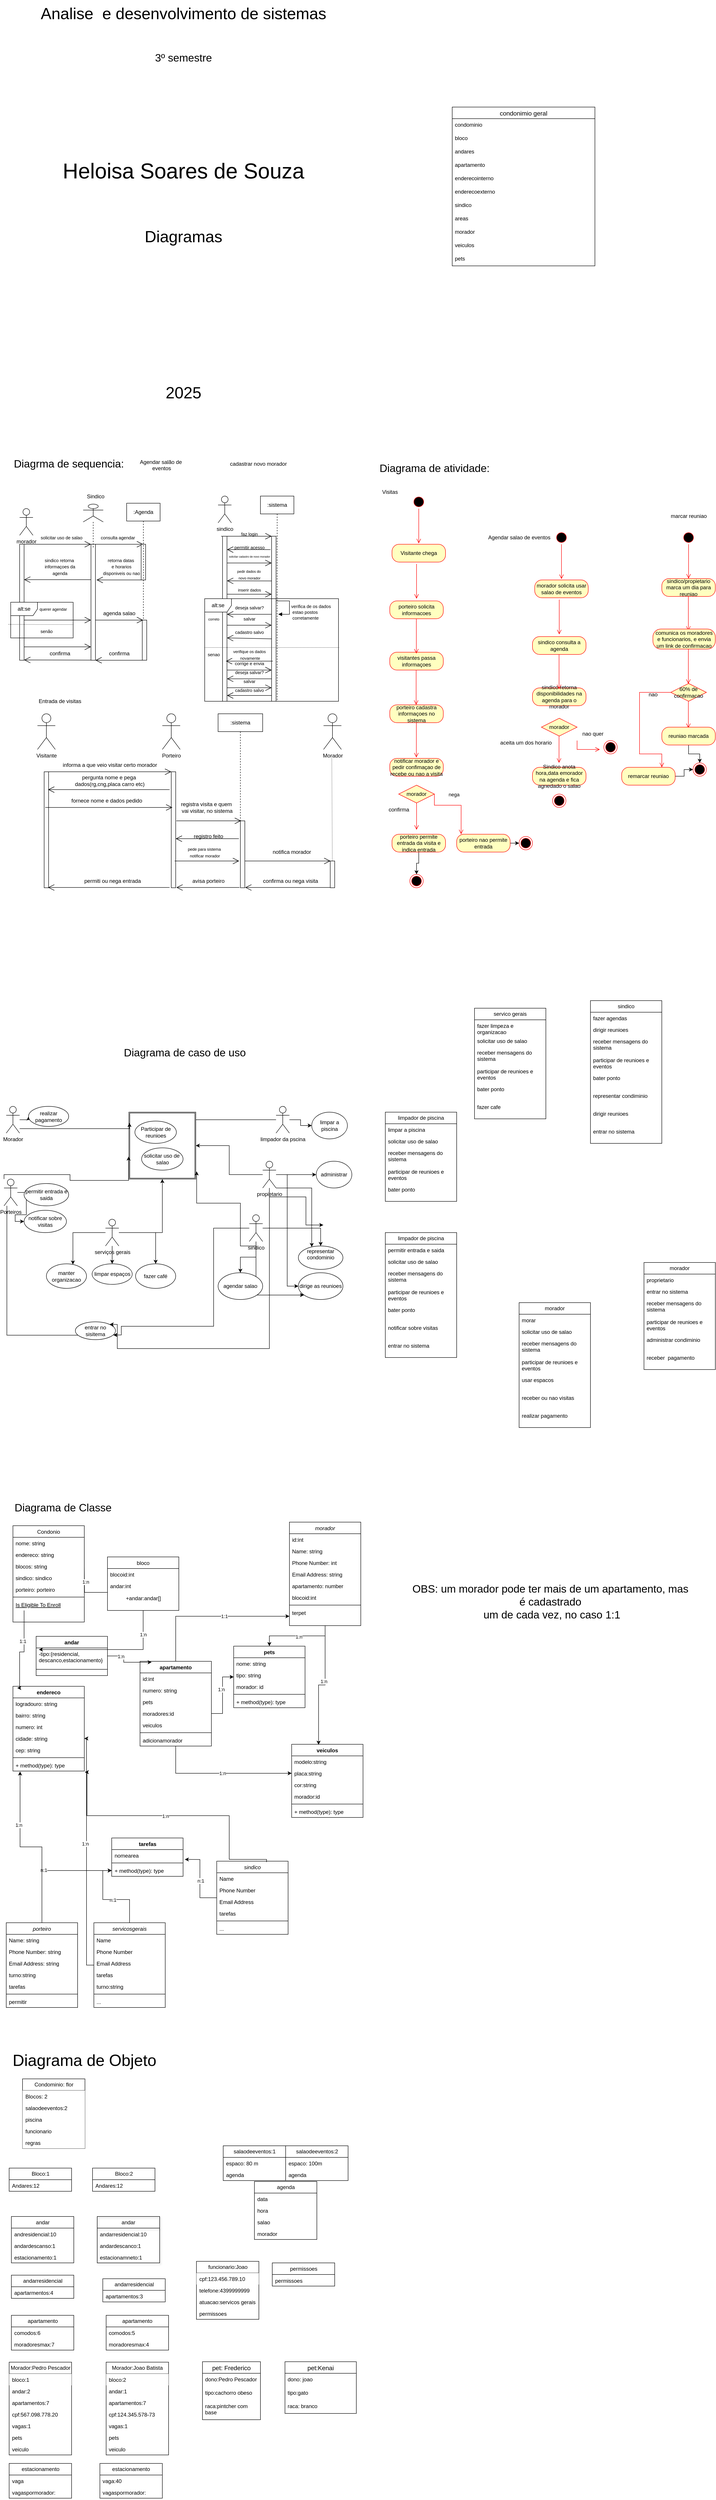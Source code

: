 <mxfile version="27.1.3">
  <diagram id="C5RBs43oDa-KdzZeNtuy" name="Page-1">
    <mxGraphModel dx="2656" dy="4448" grid="1" gridSize="10" guides="1" tooltips="1" connect="1" arrows="1" fold="1" page="1" pageScale="1" pageWidth="827" pageHeight="1169" math="0" shadow="0">
      <root>
        <mxCell id="WIyWlLk6GJQsqaUBKTNV-0" />
        <mxCell id="WIyWlLk6GJQsqaUBKTNV-1" parent="WIyWlLk6GJQsqaUBKTNV-0" />
        <mxCell id="LP-XzRxprkf1NC5xO0v4-10" value="" style="endArrow=open;endFill=1;endSize=12;html=1;rounded=0;" parent="WIyWlLk6GJQsqaUBKTNV-1" edge="1">
          <mxGeometry width="160" relative="1" as="geometry">
            <mxPoint x="-507.5" y="-2040" as="sourcePoint" />
            <mxPoint x="-607.5" y="-2040" as="targetPoint" />
          </mxGeometry>
        </mxCell>
        <mxCell id="OWRHslrihKlMDCpAsCbd-442" style="edgeStyle=orthogonalEdgeStyle;rounded=0;orthogonalLoop=1;jettySize=auto;html=1;" parent="WIyWlLk6GJQsqaUBKTNV-1" source="zkfFHV4jXpPFQw0GAbJ--0" target="zUAhCbVcWA3OyN1l9-f_-22" edge="1">
          <mxGeometry relative="1" as="geometry" />
        </mxCell>
        <mxCell id="sQCnPaLl345LVr3jpXEG-106" value="1:n" style="edgeLabel;html=1;align=center;verticalAlign=middle;resizable=0;points=[];" vertex="1" connectable="0" parent="OWRHslrihKlMDCpAsCbd-442">
          <mxGeometry x="-0.033" y="2" relative="1" as="geometry">
            <mxPoint as="offset" />
          </mxGeometry>
        </mxCell>
        <mxCell id="zkfFHV4jXpPFQw0GAbJ--0" value="morador" style="swimlane;fontStyle=2;align=center;verticalAlign=top;childLayout=stackLayout;horizontal=1;startSize=26;horizontalStack=0;resizeParent=1;resizeLast=0;collapsible=1;marginBottom=0;rounded=0;shadow=0;strokeWidth=1;" parent="WIyWlLk6GJQsqaUBKTNV-1" vertex="1">
          <mxGeometry x="-175" y="72" width="160" height="232" as="geometry">
            <mxRectangle x="230" y="140" width="160" height="26" as="alternateBounds" />
          </mxGeometry>
        </mxCell>
        <mxCell id="sQCnPaLl345LVr3jpXEG-66" value="id:int" style="text;align=left;verticalAlign=top;spacingLeft=4;spacingRight=4;overflow=hidden;rotatable=0;points=[[0,0.5],[1,0.5]];portConstraint=eastwest;" vertex="1" parent="zkfFHV4jXpPFQw0GAbJ--0">
          <mxGeometry y="26" width="160" height="26" as="geometry" />
        </mxCell>
        <mxCell id="zkfFHV4jXpPFQw0GAbJ--1" value="Name: string" style="text;align=left;verticalAlign=top;spacingLeft=4;spacingRight=4;overflow=hidden;rotatable=0;points=[[0,0.5],[1,0.5]];portConstraint=eastwest;" parent="zkfFHV4jXpPFQw0GAbJ--0" vertex="1">
          <mxGeometry y="52" width="160" height="26" as="geometry" />
        </mxCell>
        <mxCell id="zkfFHV4jXpPFQw0GAbJ--2" value="Phone Number: int" style="text;align=left;verticalAlign=top;spacingLeft=4;spacingRight=4;overflow=hidden;rotatable=0;points=[[0,0.5],[1,0.5]];portConstraint=eastwest;rounded=0;shadow=0;html=0;" parent="zkfFHV4jXpPFQw0GAbJ--0" vertex="1">
          <mxGeometry y="78" width="160" height="26" as="geometry" />
        </mxCell>
        <mxCell id="zkfFHV4jXpPFQw0GAbJ--3" value="Email Address: string" style="text;align=left;verticalAlign=top;spacingLeft=4;spacingRight=4;overflow=hidden;rotatable=0;points=[[0,0.5],[1,0.5]];portConstraint=eastwest;rounded=0;shadow=0;html=0;" parent="zkfFHV4jXpPFQw0GAbJ--0" vertex="1">
          <mxGeometry y="104" width="160" height="26" as="geometry" />
        </mxCell>
        <mxCell id="zUAhCbVcWA3OyN1l9-f_-34" value="apartamento: number" style="text;align=left;verticalAlign=top;spacingLeft=4;spacingRight=4;overflow=hidden;rotatable=0;points=[[0,0.5],[1,0.5]];portConstraint=eastwest;rounded=0;shadow=0;html=0;" parent="zkfFHV4jXpPFQw0GAbJ--0" vertex="1">
          <mxGeometry y="130" width="160" height="26" as="geometry" />
        </mxCell>
        <mxCell id="sQCnPaLl345LVr3jpXEG-65" value="blocoid:int" style="text;align=left;verticalAlign=top;spacingLeft=4;spacingRight=4;overflow=hidden;rotatable=0;points=[[0,0.5],[1,0.5]];portConstraint=eastwest;rounded=0;shadow=0;html=0;" vertex="1" parent="zkfFHV4jXpPFQw0GAbJ--0">
          <mxGeometry y="156" width="160" height="26" as="geometry" />
        </mxCell>
        <mxCell id="zkfFHV4jXpPFQw0GAbJ--4" value="" style="line;html=1;strokeWidth=1;align=left;verticalAlign=middle;spacingTop=-1;spacingLeft=3;spacingRight=3;rotatable=0;labelPosition=right;points=[];portConstraint=eastwest;" parent="zkfFHV4jXpPFQw0GAbJ--0" vertex="1">
          <mxGeometry y="182" width="160" height="8" as="geometry" />
        </mxCell>
        <mxCell id="zkfFHV4jXpPFQw0GAbJ--5" value="terpet" style="text;align=left;verticalAlign=top;spacingLeft=4;spacingRight=4;overflow=hidden;rotatable=0;points=[[0,0.5],[1,0.5]];portConstraint=eastwest;" parent="zkfFHV4jXpPFQw0GAbJ--0" vertex="1">
          <mxGeometry y="190" width="160" height="42" as="geometry" />
        </mxCell>
        <mxCell id="zkfFHV4jXpPFQw0GAbJ--6" value="Condonio" style="swimlane;fontStyle=0;align=center;verticalAlign=top;childLayout=stackLayout;horizontal=1;startSize=26;horizontalStack=0;resizeParent=1;resizeLast=0;collapsible=1;marginBottom=0;rounded=0;shadow=0;strokeWidth=1;fillColor=light-dark(#FFFFFF,#81810F);" parent="WIyWlLk6GJQsqaUBKTNV-1" vertex="1">
          <mxGeometry x="-795" y="80" width="160" height="216" as="geometry">
            <mxRectangle x="130" y="380" width="160" height="26" as="alternateBounds" />
          </mxGeometry>
        </mxCell>
        <mxCell id="zkfFHV4jXpPFQw0GAbJ--7" value="nome: string" style="text;align=left;verticalAlign=top;spacingLeft=4;spacingRight=4;overflow=hidden;rotatable=0;points=[[0,0.5],[1,0.5]];portConstraint=eastwest;" parent="zkfFHV4jXpPFQw0GAbJ--6" vertex="1">
          <mxGeometry y="26" width="160" height="26" as="geometry" />
        </mxCell>
        <mxCell id="oFX0nnMTap4ezQpWYM2O-85" value="endereco: string" style="text;align=left;verticalAlign=top;spacingLeft=4;spacingRight=4;overflow=hidden;rotatable=0;points=[[0,0.5],[1,0.5]];portConstraint=eastwest;" parent="zkfFHV4jXpPFQw0GAbJ--6" vertex="1">
          <mxGeometry y="52" width="160" height="26" as="geometry" />
        </mxCell>
        <mxCell id="zUAhCbVcWA3OyN1l9-f_-26" value="blocos: string" style="text;align=left;verticalAlign=top;spacingLeft=4;spacingRight=4;overflow=hidden;rotatable=0;points=[[0,0.5],[1,0.5]];portConstraint=eastwest;" parent="zkfFHV4jXpPFQw0GAbJ--6" vertex="1">
          <mxGeometry y="78" width="160" height="26" as="geometry" />
        </mxCell>
        <mxCell id="zUAhCbVcWA3OyN1l9-f_-27" value="sindico: sindico" style="text;align=left;verticalAlign=top;spacingLeft=4;spacingRight=4;overflow=hidden;rotatable=0;points=[[0,0.5],[1,0.5]];portConstraint=eastwest;" parent="zkfFHV4jXpPFQw0GAbJ--6" vertex="1">
          <mxGeometry y="104" width="160" height="26" as="geometry" />
        </mxCell>
        <mxCell id="zUAhCbVcWA3OyN1l9-f_-28" value="porteiro: porteiro" style="text;align=left;verticalAlign=top;spacingLeft=4;spacingRight=4;overflow=hidden;rotatable=0;points=[[0,0.5],[1,0.5]];portConstraint=eastwest;" parent="zkfFHV4jXpPFQw0GAbJ--6" vertex="1">
          <mxGeometry y="130" width="160" height="26" as="geometry" />
        </mxCell>
        <mxCell id="zkfFHV4jXpPFQw0GAbJ--9" value="" style="line;html=1;strokeWidth=1;align=left;verticalAlign=middle;spacingTop=-1;spacingLeft=3;spacingRight=3;rotatable=0;labelPosition=right;points=[];portConstraint=eastwest;" parent="zkfFHV4jXpPFQw0GAbJ--6" vertex="1">
          <mxGeometry y="156" width="160" height="8" as="geometry" />
        </mxCell>
        <mxCell id="zkfFHV4jXpPFQw0GAbJ--10" value="Is Eligible To Enroll" style="text;align=left;verticalAlign=top;spacingLeft=4;spacingRight=4;overflow=hidden;rotatable=0;points=[[0,0.5],[1,0.5]];portConstraint=eastwest;fontStyle=4" parent="zkfFHV4jXpPFQw0GAbJ--6" vertex="1">
          <mxGeometry y="164" width="160" height="26" as="geometry" />
        </mxCell>
        <mxCell id="zkfFHV4jXpPFQw0GAbJ--13" value="bloco" style="swimlane;fontStyle=0;align=center;verticalAlign=top;childLayout=stackLayout;horizontal=1;startSize=26;horizontalStack=0;resizeParent=1;resizeLast=0;collapsible=1;marginBottom=0;rounded=0;shadow=0;strokeWidth=1;" parent="WIyWlLk6GJQsqaUBKTNV-1" vertex="1">
          <mxGeometry x="-583" y="150" width="160" height="120" as="geometry">
            <mxRectangle x="340" y="380" width="170" height="26" as="alternateBounds" />
          </mxGeometry>
        </mxCell>
        <mxCell id="zkfFHV4jXpPFQw0GAbJ--14" value="blocoid:int" style="text;align=left;verticalAlign=top;spacingLeft=4;spacingRight=4;overflow=hidden;rotatable=0;points=[[0,0.5],[1,0.5]];portConstraint=eastwest;" parent="zkfFHV4jXpPFQw0GAbJ--13" vertex="1">
          <mxGeometry y="26" width="160" height="26" as="geometry" />
        </mxCell>
        <mxCell id="zUAhCbVcWA3OyN1l9-f_-31" value="andar:int" style="text;align=left;verticalAlign=top;spacingLeft=4;spacingRight=4;overflow=hidden;rotatable=0;points=[[0,0.5],[1,0.5]];portConstraint=eastwest;" parent="zkfFHV4jXpPFQw0GAbJ--13" vertex="1">
          <mxGeometry y="52" width="160" height="26" as="geometry" />
        </mxCell>
        <mxCell id="a9hNqpZTIrSZ5YO3URJv-6" value="+andar:andar[]" style="text;html=1;align=center;verticalAlign=middle;resizable=0;points=[];autosize=1;strokeColor=none;fillColor=none;" parent="zkfFHV4jXpPFQw0GAbJ--13" vertex="1">
          <mxGeometry y="78" width="160" height="30" as="geometry" />
        </mxCell>
        <mxCell id="oFX0nnMTap4ezQpWYM2O-0" value="&lt;font style=&quot;font-size: 24px;&quot;&gt;Diagrama de Classe&lt;/font&gt;" style="text;html=1;align=center;verticalAlign=middle;resizable=0;points=[];autosize=1;strokeColor=none;fillColor=none;" parent="WIyWlLk6GJQsqaUBKTNV-1" vertex="1">
          <mxGeometry x="-803.5" y="20" width="240" height="40" as="geometry" />
        </mxCell>
        <mxCell id="uMndXAmobIKwp-QitqZ0-22" value="condonimio geral" style="swimlane;fontStyle=0;childLayout=stackLayout;horizontal=1;startSize=26;horizontalStack=0;resizeParent=1;resizeParentMax=0;resizeLast=0;collapsible=1;marginBottom=0;align=center;fontSize=14;labelBackgroundColor=none;" parent="WIyWlLk6GJQsqaUBKTNV-1" vertex="1">
          <mxGeometry x="190" y="-3100" width="320" height="356" as="geometry" />
        </mxCell>
        <mxCell id="uMndXAmobIKwp-QitqZ0-23" value="condominio" style="text;spacingLeft=4;spacingRight=4;overflow=hidden;rotatable=0;points=[[0,0.5],[1,0.5]];portConstraint=eastwest;fontSize=12;whiteSpace=wrap;html=1;labelBackgroundColor=none;" parent="uMndXAmobIKwp-QitqZ0-22" vertex="1">
          <mxGeometry y="26" width="320" height="30" as="geometry" />
        </mxCell>
        <mxCell id="uMndXAmobIKwp-QitqZ0-24" value="bloco" style="text;spacingLeft=4;spacingRight=4;overflow=hidden;rotatable=0;points=[[0,0.5],[1,0.5]];portConstraint=eastwest;fontSize=12;whiteSpace=wrap;html=1;labelBackgroundColor=none;" parent="uMndXAmobIKwp-QitqZ0-22" vertex="1">
          <mxGeometry y="56" width="320" height="30" as="geometry" />
        </mxCell>
        <mxCell id="uMndXAmobIKwp-QitqZ0-25" value="andares&lt;div&gt;&lt;br&gt;&lt;/div&gt;" style="text;spacingLeft=4;spacingRight=4;overflow=hidden;rotatable=0;points=[[0,0.5],[1,0.5]];portConstraint=eastwest;fontSize=12;whiteSpace=wrap;html=1;labelBackgroundColor=none;" parent="uMndXAmobIKwp-QitqZ0-22" vertex="1">
          <mxGeometry y="86" width="320" height="30" as="geometry" />
        </mxCell>
        <mxCell id="uMndXAmobIKwp-QitqZ0-26" value="apartamento" style="text;spacingLeft=4;spacingRight=4;overflow=hidden;rotatable=0;points=[[0,0.5],[1,0.5]];portConstraint=eastwest;fontSize=12;whiteSpace=wrap;html=1;labelBackgroundColor=none;" parent="uMndXAmobIKwp-QitqZ0-22" vertex="1">
          <mxGeometry y="116" width="320" height="30" as="geometry" />
        </mxCell>
        <mxCell id="uMndXAmobIKwp-QitqZ0-27" value="enderecointerno" style="text;spacingLeft=4;spacingRight=4;overflow=hidden;rotatable=0;points=[[0,0.5],[1,0.5]];portConstraint=eastwest;fontSize=12;whiteSpace=wrap;html=1;labelBackgroundColor=none;" parent="uMndXAmobIKwp-QitqZ0-22" vertex="1">
          <mxGeometry y="146" width="320" height="30" as="geometry" />
        </mxCell>
        <mxCell id="uMndXAmobIKwp-QitqZ0-28" value="enderecoexterno" style="text;spacingLeft=4;spacingRight=4;overflow=hidden;rotatable=0;points=[[0,0.5],[1,0.5]];portConstraint=eastwest;fontSize=12;whiteSpace=wrap;html=1;labelBackgroundColor=none;" parent="uMndXAmobIKwp-QitqZ0-22" vertex="1">
          <mxGeometry y="176" width="320" height="30" as="geometry" />
        </mxCell>
        <mxCell id="uMndXAmobIKwp-QitqZ0-29" value="sindico" style="text;spacingLeft=4;spacingRight=4;overflow=hidden;rotatable=0;points=[[0,0.5],[1,0.5]];portConstraint=eastwest;fontSize=12;whiteSpace=wrap;html=1;labelBackgroundColor=none;" parent="uMndXAmobIKwp-QitqZ0-22" vertex="1">
          <mxGeometry y="206" width="320" height="30" as="geometry" />
        </mxCell>
        <mxCell id="uMndXAmobIKwp-QitqZ0-30" value="areas" style="text;spacingLeft=4;spacingRight=4;overflow=hidden;rotatable=0;points=[[0,0.5],[1,0.5]];portConstraint=eastwest;fontSize=12;whiteSpace=wrap;html=1;labelBackgroundColor=none;" parent="uMndXAmobIKwp-QitqZ0-22" vertex="1">
          <mxGeometry y="236" width="320" height="30" as="geometry" />
        </mxCell>
        <mxCell id="uMndXAmobIKwp-QitqZ0-31" value="morador" style="text;spacingLeft=4;spacingRight=4;overflow=hidden;rotatable=0;points=[[0,0.5],[1,0.5]];portConstraint=eastwest;fontSize=12;whiteSpace=wrap;html=1;labelBackgroundColor=none;" parent="uMndXAmobIKwp-QitqZ0-22" vertex="1">
          <mxGeometry y="266" width="320" height="30" as="geometry" />
        </mxCell>
        <mxCell id="uMndXAmobIKwp-QitqZ0-33" value="veiculos" style="text;spacingLeft=4;spacingRight=4;overflow=hidden;rotatable=0;points=[[0,0.5],[1,0.5]];portConstraint=eastwest;fontSize=12;whiteSpace=wrap;html=1;labelBackgroundColor=none;" parent="uMndXAmobIKwp-QitqZ0-22" vertex="1">
          <mxGeometry y="296" width="320" height="30" as="geometry" />
        </mxCell>
        <mxCell id="uMndXAmobIKwp-QitqZ0-34" value="pets" style="text;spacingLeft=4;spacingRight=4;overflow=hidden;rotatable=0;points=[[0,0.5],[1,0.5]];portConstraint=eastwest;fontSize=12;whiteSpace=wrap;html=1;labelBackgroundColor=none;" parent="uMndXAmobIKwp-QitqZ0-22" vertex="1">
          <mxGeometry y="326" width="320" height="30" as="geometry" />
        </mxCell>
        <mxCell id="uMndXAmobIKwp-QitqZ0-35" value="sindico" style="swimlane;fontStyle=2;align=center;verticalAlign=top;childLayout=stackLayout;horizontal=1;startSize=26;horizontalStack=0;resizeParent=1;resizeLast=0;collapsible=1;marginBottom=0;rounded=0;shadow=0;strokeWidth=1;" parent="WIyWlLk6GJQsqaUBKTNV-1" vertex="1">
          <mxGeometry x="-338" y="832" width="160" height="164" as="geometry">
            <mxRectangle x="230" y="140" width="160" height="26" as="alternateBounds" />
          </mxGeometry>
        </mxCell>
        <mxCell id="uMndXAmobIKwp-QitqZ0-36" value="Name" style="text;align=left;verticalAlign=top;spacingLeft=4;spacingRight=4;overflow=hidden;rotatable=0;points=[[0,0.5],[1,0.5]];portConstraint=eastwest;" parent="uMndXAmobIKwp-QitqZ0-35" vertex="1">
          <mxGeometry y="26" width="160" height="26" as="geometry" />
        </mxCell>
        <mxCell id="uMndXAmobIKwp-QitqZ0-37" value="Phone Number" style="text;align=left;verticalAlign=top;spacingLeft=4;spacingRight=4;overflow=hidden;rotatable=0;points=[[0,0.5],[1,0.5]];portConstraint=eastwest;rounded=0;shadow=0;html=0;" parent="uMndXAmobIKwp-QitqZ0-35" vertex="1">
          <mxGeometry y="52" width="160" height="26" as="geometry" />
        </mxCell>
        <mxCell id="uMndXAmobIKwp-QitqZ0-38" value="Email Address" style="text;align=left;verticalAlign=top;spacingLeft=4;spacingRight=4;overflow=hidden;rotatable=0;points=[[0,0.5],[1,0.5]];portConstraint=eastwest;rounded=0;shadow=0;html=0;" parent="uMndXAmobIKwp-QitqZ0-35" vertex="1">
          <mxGeometry y="78" width="160" height="26" as="geometry" />
        </mxCell>
        <mxCell id="uMndXAmobIKwp-QitqZ0-41" value="tarefas" style="text;align=left;verticalAlign=top;spacingLeft=4;spacingRight=4;overflow=hidden;rotatable=0;points=[[0,0.5],[1,0.5]];portConstraint=eastwest;rounded=0;shadow=0;html=0;" parent="uMndXAmobIKwp-QitqZ0-35" vertex="1">
          <mxGeometry y="104" width="160" height="26" as="geometry" />
        </mxCell>
        <mxCell id="uMndXAmobIKwp-QitqZ0-39" value="" style="line;html=1;strokeWidth=1;align=left;verticalAlign=middle;spacingTop=-1;spacingLeft=3;spacingRight=3;rotatable=0;labelPosition=right;points=[];portConstraint=eastwest;" parent="uMndXAmobIKwp-QitqZ0-35" vertex="1">
          <mxGeometry y="130" width="160" height="8" as="geometry" />
        </mxCell>
        <mxCell id="uMndXAmobIKwp-QitqZ0-40" value="..." style="text;align=left;verticalAlign=top;spacingLeft=4;spacingRight=4;overflow=hidden;rotatable=0;points=[[0,0.5],[1,0.5]];portConstraint=eastwest;" parent="uMndXAmobIKwp-QitqZ0-35" vertex="1">
          <mxGeometry y="138" width="160" height="26" as="geometry" />
        </mxCell>
        <mxCell id="OWRHslrihKlMDCpAsCbd-443" style="edgeStyle=orthogonalEdgeStyle;rounded=0;orthogonalLoop=1;jettySize=auto;html=1;" parent="WIyWlLk6GJQsqaUBKTNV-1" source="uMndXAmobIKwp-QitqZ0-42" target="uMndXAmobIKwp-QitqZ0-67" edge="1">
          <mxGeometry relative="1" as="geometry" />
        </mxCell>
        <mxCell id="sQCnPaLl345LVr3jpXEG-99" value="n:1" style="edgeLabel;html=1;align=center;verticalAlign=middle;resizable=0;points=[];" vertex="1" connectable="0" parent="OWRHslrihKlMDCpAsCbd-443">
          <mxGeometry x="-0.117" y="1" relative="1" as="geometry">
            <mxPoint as="offset" />
          </mxGeometry>
        </mxCell>
        <mxCell id="uMndXAmobIKwp-QitqZ0-42" value="porteiro" style="swimlane;fontStyle=2;align=center;verticalAlign=top;childLayout=stackLayout;horizontal=1;startSize=26;horizontalStack=0;resizeParent=1;resizeLast=0;collapsible=1;marginBottom=0;rounded=0;shadow=0;strokeWidth=1;" parent="WIyWlLk6GJQsqaUBKTNV-1" vertex="1">
          <mxGeometry x="-810" y="970" width="160" height="190" as="geometry">
            <mxRectangle x="230" y="140" width="160" height="26" as="alternateBounds" />
          </mxGeometry>
        </mxCell>
        <mxCell id="uMndXAmobIKwp-QitqZ0-43" value="Name: string" style="text;align=left;verticalAlign=top;spacingLeft=4;spacingRight=4;overflow=hidden;rotatable=0;points=[[0,0.5],[1,0.5]];portConstraint=eastwest;" parent="uMndXAmobIKwp-QitqZ0-42" vertex="1">
          <mxGeometry y="26" width="160" height="26" as="geometry" />
        </mxCell>
        <mxCell id="uMndXAmobIKwp-QitqZ0-44" value="Phone Number: string" style="text;align=left;verticalAlign=top;spacingLeft=4;spacingRight=4;overflow=hidden;rotatable=0;points=[[0,0.5],[1,0.5]];portConstraint=eastwest;rounded=0;shadow=0;html=0;" parent="uMndXAmobIKwp-QitqZ0-42" vertex="1">
          <mxGeometry y="52" width="160" height="26" as="geometry" />
        </mxCell>
        <mxCell id="uMndXAmobIKwp-QitqZ0-45" value="Email Address: string" style="text;align=left;verticalAlign=top;spacingLeft=4;spacingRight=4;overflow=hidden;rotatable=0;points=[[0,0.5],[1,0.5]];portConstraint=eastwest;rounded=0;shadow=0;html=0;" parent="uMndXAmobIKwp-QitqZ0-42" vertex="1">
          <mxGeometry y="78" width="160" height="26" as="geometry" />
        </mxCell>
        <mxCell id="uMndXAmobIKwp-QitqZ0-46" value="turno:string" style="text;align=left;verticalAlign=top;spacingLeft=4;spacingRight=4;overflow=hidden;rotatable=0;points=[[0,0.5],[1,0.5]];portConstraint=eastwest;rounded=0;shadow=0;html=0;" parent="uMndXAmobIKwp-QitqZ0-42" vertex="1">
          <mxGeometry y="104" width="160" height="26" as="geometry" />
        </mxCell>
        <mxCell id="sQCnPaLl345LVr3jpXEG-84" value="tarefas" style="text;align=left;verticalAlign=top;spacingLeft=4;spacingRight=4;overflow=hidden;rotatable=0;points=[[0,0.5],[1,0.5]];portConstraint=eastwest;rounded=0;shadow=0;html=0;" vertex="1" parent="uMndXAmobIKwp-QitqZ0-42">
          <mxGeometry y="130" width="160" height="26" as="geometry" />
        </mxCell>
        <mxCell id="uMndXAmobIKwp-QitqZ0-47" value="" style="line;html=1;strokeWidth=1;align=left;verticalAlign=middle;spacingTop=-1;spacingLeft=3;spacingRight=3;rotatable=0;labelPosition=right;points=[];portConstraint=eastwest;" parent="uMndXAmobIKwp-QitqZ0-42" vertex="1">
          <mxGeometry y="156" width="160" height="8" as="geometry" />
        </mxCell>
        <mxCell id="uMndXAmobIKwp-QitqZ0-48" value="permitir" style="text;align=left;verticalAlign=top;spacingLeft=4;spacingRight=4;overflow=hidden;rotatable=0;points=[[0,0.5],[1,0.5]];portConstraint=eastwest;" parent="uMndXAmobIKwp-QitqZ0-42" vertex="1">
          <mxGeometry y="164" width="160" height="26" as="geometry" />
        </mxCell>
        <mxCell id="OWRHslrihKlMDCpAsCbd-444" style="edgeStyle=orthogonalEdgeStyle;rounded=0;orthogonalLoop=1;jettySize=auto;html=1;" parent="WIyWlLk6GJQsqaUBKTNV-1" source="uMndXAmobIKwp-QitqZ0-49" target="uMndXAmobIKwp-QitqZ0-67" edge="1">
          <mxGeometry relative="1" as="geometry" />
        </mxCell>
        <mxCell id="sQCnPaLl345LVr3jpXEG-98" value="n:1" style="edgeLabel;html=1;align=center;verticalAlign=middle;resizable=0;points=[];" vertex="1" connectable="0" parent="OWRHslrihKlMDCpAsCbd-444">
          <mxGeometry x="-0.089" y="1" relative="1" as="geometry">
            <mxPoint as="offset" />
          </mxGeometry>
        </mxCell>
        <mxCell id="sQCnPaLl345LVr3jpXEG-110" style="edgeStyle=orthogonalEdgeStyle;rounded=0;orthogonalLoop=1;jettySize=auto;html=1;" edge="1" parent="WIyWlLk6GJQsqaUBKTNV-1" source="uMndXAmobIKwp-QitqZ0-49" target="zUAhCbVcWA3OyN1l9-f_-29">
          <mxGeometry relative="1" as="geometry">
            <Array as="points">
              <mxPoint x="-630" y="1065" />
              <mxPoint x="-630" y="557" />
            </Array>
          </mxGeometry>
        </mxCell>
        <mxCell id="sQCnPaLl345LVr3jpXEG-111" value="1:n" style="edgeLabel;html=1;align=center;verticalAlign=middle;resizable=0;points=[];" vertex="1" connectable="0" parent="sQCnPaLl345LVr3jpXEG-110">
          <mxGeometry x="0.092" y="3" relative="1" as="geometry">
            <mxPoint as="offset" />
          </mxGeometry>
        </mxCell>
        <mxCell id="uMndXAmobIKwp-QitqZ0-49" value="servicosgerais" style="swimlane;fontStyle=2;align=center;verticalAlign=top;childLayout=stackLayout;horizontal=1;startSize=26;horizontalStack=0;resizeParent=1;resizeLast=0;collapsible=1;marginBottom=0;rounded=0;shadow=0;strokeWidth=1;" parent="WIyWlLk6GJQsqaUBKTNV-1" vertex="1">
          <mxGeometry x="-613.5" y="970" width="160" height="190" as="geometry">
            <mxRectangle x="230" y="140" width="160" height="26" as="alternateBounds" />
          </mxGeometry>
        </mxCell>
        <mxCell id="uMndXAmobIKwp-QitqZ0-50" value="Name" style="text;align=left;verticalAlign=top;spacingLeft=4;spacingRight=4;overflow=hidden;rotatable=0;points=[[0,0.5],[1,0.5]];portConstraint=eastwest;" parent="uMndXAmobIKwp-QitqZ0-49" vertex="1">
          <mxGeometry y="26" width="160" height="26" as="geometry" />
        </mxCell>
        <mxCell id="uMndXAmobIKwp-QitqZ0-51" value="Phone Number" style="text;align=left;verticalAlign=top;spacingLeft=4;spacingRight=4;overflow=hidden;rotatable=0;points=[[0,0.5],[1,0.5]];portConstraint=eastwest;rounded=0;shadow=0;html=0;" parent="uMndXAmobIKwp-QitqZ0-49" vertex="1">
          <mxGeometry y="52" width="160" height="26" as="geometry" />
        </mxCell>
        <mxCell id="uMndXAmobIKwp-QitqZ0-52" value="Email Address" style="text;align=left;verticalAlign=top;spacingLeft=4;spacingRight=4;overflow=hidden;rotatable=0;points=[[0,0.5],[1,0.5]];portConstraint=eastwest;rounded=0;shadow=0;html=0;" parent="uMndXAmobIKwp-QitqZ0-49" vertex="1">
          <mxGeometry y="78" width="160" height="26" as="geometry" />
        </mxCell>
        <mxCell id="uMndXAmobIKwp-QitqZ0-53" value="tarefas" style="text;align=left;verticalAlign=top;spacingLeft=4;spacingRight=4;overflow=hidden;rotatable=0;points=[[0,0.5],[1,0.5]];portConstraint=eastwest;rounded=0;shadow=0;html=0;" parent="uMndXAmobIKwp-QitqZ0-49" vertex="1">
          <mxGeometry y="104" width="160" height="26" as="geometry" />
        </mxCell>
        <mxCell id="sQCnPaLl345LVr3jpXEG-81" value="turno:string" style="text;align=left;verticalAlign=top;spacingLeft=4;spacingRight=4;overflow=hidden;rotatable=0;points=[[0,0.5],[1,0.5]];portConstraint=eastwest;rounded=0;shadow=0;html=0;" vertex="1" parent="uMndXAmobIKwp-QitqZ0-49">
          <mxGeometry y="130" width="160" height="26" as="geometry" />
        </mxCell>
        <mxCell id="uMndXAmobIKwp-QitqZ0-54" value="" style="line;html=1;strokeWidth=1;align=left;verticalAlign=middle;spacingTop=-1;spacingLeft=3;spacingRight=3;rotatable=0;labelPosition=right;points=[];portConstraint=eastwest;" parent="uMndXAmobIKwp-QitqZ0-49" vertex="1">
          <mxGeometry y="156" width="160" height="8" as="geometry" />
        </mxCell>
        <mxCell id="uMndXAmobIKwp-QitqZ0-55" value="..." style="text;align=left;verticalAlign=top;spacingLeft=4;spacingRight=4;overflow=hidden;rotatable=0;points=[[0,0.5],[1,0.5]];portConstraint=eastwest;" parent="uMndXAmobIKwp-QitqZ0-49" vertex="1">
          <mxGeometry y="164" width="160" height="26" as="geometry" />
        </mxCell>
        <mxCell id="uMndXAmobIKwp-QitqZ0-64" value="tarefas" style="swimlane;fontStyle=1;align=center;verticalAlign=top;childLayout=stackLayout;horizontal=1;startSize=26;horizontalStack=0;resizeParent=1;resizeParentMax=0;resizeLast=0;collapsible=1;marginBottom=0;whiteSpace=wrap;html=1;" parent="WIyWlLk6GJQsqaUBKTNV-1" vertex="1">
          <mxGeometry x="-573.5" y="780" width="160" height="86" as="geometry" />
        </mxCell>
        <mxCell id="uMndXAmobIKwp-QitqZ0-65" value="nomearea" style="text;strokeColor=none;fillColor=none;align=left;verticalAlign=top;spacingLeft=4;spacingRight=4;overflow=hidden;rotatable=0;points=[[0,0.5],[1,0.5]];portConstraint=eastwest;whiteSpace=wrap;html=1;" parent="uMndXAmobIKwp-QitqZ0-64" vertex="1">
          <mxGeometry y="26" width="160" height="26" as="geometry" />
        </mxCell>
        <mxCell id="uMndXAmobIKwp-QitqZ0-66" value="" style="line;strokeWidth=1;fillColor=none;align=left;verticalAlign=middle;spacingTop=-1;spacingLeft=3;spacingRight=3;rotatable=0;labelPosition=right;points=[];portConstraint=eastwest;strokeColor=inherit;" parent="uMndXAmobIKwp-QitqZ0-64" vertex="1">
          <mxGeometry y="52" width="160" height="8" as="geometry" />
        </mxCell>
        <mxCell id="uMndXAmobIKwp-QitqZ0-67" value="+ method(type): type" style="text;strokeColor=none;fillColor=none;align=left;verticalAlign=top;spacingLeft=4;spacingRight=4;overflow=hidden;rotatable=0;points=[[0,0.5],[1,0.5]];portConstraint=eastwest;whiteSpace=wrap;html=1;" parent="uMndXAmobIKwp-QitqZ0-64" vertex="1">
          <mxGeometry y="60" width="160" height="26" as="geometry" />
        </mxCell>
        <mxCell id="OWRHslrihKlMDCpAsCbd-438" style="edgeStyle=orthogonalEdgeStyle;rounded=0;orthogonalLoop=1;jettySize=auto;html=1;" parent="WIyWlLk6GJQsqaUBKTNV-1" source="uMndXAmobIKwp-QitqZ0-68" target="zkfFHV4jXpPFQw0GAbJ--5" edge="1">
          <mxGeometry relative="1" as="geometry" />
        </mxCell>
        <mxCell id="sQCnPaLl345LVr3jpXEG-102" value="1:1" style="edgeLabel;html=1;align=center;verticalAlign=middle;resizable=0;points=[];" vertex="1" connectable="0" parent="OWRHslrihKlMDCpAsCbd-438">
          <mxGeometry x="0.181" relative="1" as="geometry">
            <mxPoint as="offset" />
          </mxGeometry>
        </mxCell>
        <mxCell id="OWRHslrihKlMDCpAsCbd-440" style="edgeStyle=orthogonalEdgeStyle;rounded=0;orthogonalLoop=1;jettySize=auto;html=1;entryX=0;entryY=0.5;entryDx=0;entryDy=0;" parent="WIyWlLk6GJQsqaUBKTNV-1" source="uMndXAmobIKwp-QitqZ0-68" target="zUAhCbVcWA3OyN1l9-f_-37" edge="1">
          <mxGeometry relative="1" as="geometry" />
        </mxCell>
        <mxCell id="sQCnPaLl345LVr3jpXEG-96" value="1:n" style="edgeLabel;html=1;align=center;verticalAlign=middle;resizable=0;points=[];" vertex="1" connectable="0" parent="OWRHslrihKlMDCpAsCbd-440">
          <mxGeometry x="0.034" relative="1" as="geometry">
            <mxPoint as="offset" />
          </mxGeometry>
        </mxCell>
        <mxCell id="uMndXAmobIKwp-QitqZ0-68" value="apartamento" style="swimlane;fontStyle=1;align=center;verticalAlign=top;childLayout=stackLayout;horizontal=1;startSize=26;horizontalStack=0;resizeParent=1;resizeParentMax=0;resizeLast=0;collapsible=1;marginBottom=0;whiteSpace=wrap;html=1;" parent="WIyWlLk6GJQsqaUBKTNV-1" vertex="1">
          <mxGeometry x="-510" y="384" width="160" height="190" as="geometry" />
        </mxCell>
        <mxCell id="sQCnPaLl345LVr3jpXEG-67" value="id:int" style="text;strokeColor=none;fillColor=none;align=left;verticalAlign=top;spacingLeft=4;spacingRight=4;overflow=hidden;rotatable=0;points=[[0,0.5],[1,0.5]];portConstraint=eastwest;whiteSpace=wrap;html=1;" vertex="1" parent="uMndXAmobIKwp-QitqZ0-68">
          <mxGeometry y="26" width="160" height="26" as="geometry" />
        </mxCell>
        <mxCell id="uMndXAmobIKwp-QitqZ0-69" value="numero: string" style="text;strokeColor=none;fillColor=none;align=left;verticalAlign=top;spacingLeft=4;spacingRight=4;overflow=hidden;rotatable=0;points=[[0,0.5],[1,0.5]];portConstraint=eastwest;whiteSpace=wrap;html=1;" parent="uMndXAmobIKwp-QitqZ0-68" vertex="1">
          <mxGeometry y="52" width="160" height="26" as="geometry" />
        </mxCell>
        <mxCell id="uMndXAmobIKwp-QitqZ0-79" value="pets" style="text;strokeColor=none;fillColor=none;align=left;verticalAlign=top;spacingLeft=4;spacingRight=4;overflow=hidden;rotatable=0;points=[[0,0.5],[1,0.5]];portConstraint=eastwest;whiteSpace=wrap;html=1;" parent="uMndXAmobIKwp-QitqZ0-68" vertex="1">
          <mxGeometry y="78" width="160" height="26" as="geometry" />
        </mxCell>
        <mxCell id="zUAhCbVcWA3OyN1l9-f_-32" value="moradores:id" style="text;strokeColor=none;fillColor=none;align=left;verticalAlign=top;spacingLeft=4;spacingRight=4;overflow=hidden;rotatable=0;points=[[0,0.5],[1,0.5]];portConstraint=eastwest;whiteSpace=wrap;html=1;" parent="uMndXAmobIKwp-QitqZ0-68" vertex="1">
          <mxGeometry y="104" width="160" height="26" as="geometry" />
        </mxCell>
        <mxCell id="zUAhCbVcWA3OyN1l9-f_-33" value="veiculos" style="text;strokeColor=none;fillColor=none;align=left;verticalAlign=top;spacingLeft=4;spacingRight=4;overflow=hidden;rotatable=0;points=[[0,0.5],[1,0.5]];portConstraint=eastwest;whiteSpace=wrap;html=1;" parent="uMndXAmobIKwp-QitqZ0-68" vertex="1">
          <mxGeometry y="130" width="160" height="26" as="geometry" />
        </mxCell>
        <mxCell id="uMndXAmobIKwp-QitqZ0-70" value="" style="line;strokeWidth=1;fillColor=none;align=left;verticalAlign=middle;spacingTop=-1;spacingLeft=3;spacingRight=3;rotatable=0;labelPosition=right;points=[];portConstraint=eastwest;strokeColor=inherit;" parent="uMndXAmobIKwp-QitqZ0-68" vertex="1">
          <mxGeometry y="156" width="160" height="8" as="geometry" />
        </mxCell>
        <mxCell id="uMndXAmobIKwp-QitqZ0-71" value="adicionamorador" style="text;strokeColor=none;fillColor=none;align=left;verticalAlign=top;spacingLeft=4;spacingRight=4;overflow=hidden;rotatable=0;points=[[0,0.5],[1,0.5]];portConstraint=eastwest;whiteSpace=wrap;html=1;" parent="uMndXAmobIKwp-QitqZ0-68" vertex="1">
          <mxGeometry y="164" width="160" height="26" as="geometry" />
        </mxCell>
        <mxCell id="uMndXAmobIKwp-QitqZ0-73" value="andar" style="swimlane;fontStyle=1;align=center;verticalAlign=top;childLayout=stackLayout;horizontal=1;startSize=26;horizontalStack=0;resizeParent=1;resizeParentMax=0;resizeLast=0;collapsible=1;marginBottom=0;whiteSpace=wrap;html=1;" parent="WIyWlLk6GJQsqaUBKTNV-1" vertex="1">
          <mxGeometry x="-743" y="328" width="160" height="88" as="geometry" />
        </mxCell>
        <mxCell id="uMndXAmobIKwp-QitqZ0-74" value="-tipo:{residencial, descanco,estacionamento}" style="text;strokeColor=none;fillColor=none;align=left;verticalAlign=top;spacingLeft=4;spacingRight=4;overflow=hidden;rotatable=0;points=[[0,0.5],[1,0.5]];portConstraint=eastwest;whiteSpace=wrap;html=1;" parent="uMndXAmobIKwp-QitqZ0-73" vertex="1">
          <mxGeometry y="26" width="160" height="34" as="geometry" />
        </mxCell>
        <mxCell id="uMndXAmobIKwp-QitqZ0-75" value="" style="line;strokeWidth=1;fillColor=none;align=left;verticalAlign=middle;spacingTop=-1;spacingLeft=3;spacingRight=3;rotatable=0;labelPosition=right;points=[];portConstraint=eastwest;strokeColor=inherit;" parent="uMndXAmobIKwp-QitqZ0-73" vertex="1">
          <mxGeometry y="60" width="160" height="28" as="geometry" />
        </mxCell>
        <mxCell id="uMndXAmobIKwp-QitqZ0-80" value="endereco" style="swimlane;fontStyle=1;align=center;verticalAlign=top;childLayout=stackLayout;horizontal=1;startSize=26;horizontalStack=0;resizeParent=1;resizeParentMax=0;resizeLast=0;collapsible=1;marginBottom=0;whiteSpace=wrap;html=1;" parent="WIyWlLk6GJQsqaUBKTNV-1" vertex="1">
          <mxGeometry x="-795" y="440" width="160" height="190" as="geometry" />
        </mxCell>
        <mxCell id="uMndXAmobIKwp-QitqZ0-81" value="logradouro: string" style="text;strokeColor=none;fillColor=none;align=left;verticalAlign=top;spacingLeft=4;spacingRight=4;overflow=hidden;rotatable=0;points=[[0,0.5],[1,0.5]];portConstraint=eastwest;whiteSpace=wrap;html=1;" parent="uMndXAmobIKwp-QitqZ0-80" vertex="1">
          <mxGeometry y="26" width="160" height="26" as="geometry" />
        </mxCell>
        <mxCell id="uMndXAmobIKwp-QitqZ0-82" value="bairro: string" style="text;strokeColor=none;fillColor=none;align=left;verticalAlign=top;spacingLeft=4;spacingRight=4;overflow=hidden;rotatable=0;points=[[0,0.5],[1,0.5]];portConstraint=eastwest;whiteSpace=wrap;html=1;" parent="uMndXAmobIKwp-QitqZ0-80" vertex="1">
          <mxGeometry y="52" width="160" height="26" as="geometry" />
        </mxCell>
        <mxCell id="uMndXAmobIKwp-QitqZ0-86" value="numero: int" style="text;strokeColor=none;fillColor=none;align=left;verticalAlign=top;spacingLeft=4;spacingRight=4;overflow=hidden;rotatable=0;points=[[0,0.5],[1,0.5]];portConstraint=eastwest;whiteSpace=wrap;html=1;" parent="uMndXAmobIKwp-QitqZ0-80" vertex="1">
          <mxGeometry y="78" width="160" height="26" as="geometry" />
        </mxCell>
        <mxCell id="zUAhCbVcWA3OyN1l9-f_-29" value="cidade: string" style="text;strokeColor=none;fillColor=none;align=left;verticalAlign=top;spacingLeft=4;spacingRight=4;overflow=hidden;rotatable=0;points=[[0,0.5],[1,0.5]];portConstraint=eastwest;whiteSpace=wrap;html=1;" parent="uMndXAmobIKwp-QitqZ0-80" vertex="1">
          <mxGeometry y="104" width="160" height="26" as="geometry" />
        </mxCell>
        <mxCell id="zUAhCbVcWA3OyN1l9-f_-30" value="cep: string" style="text;strokeColor=none;fillColor=none;align=left;verticalAlign=top;spacingLeft=4;spacingRight=4;overflow=hidden;rotatable=0;points=[[0,0.5],[1,0.5]];portConstraint=eastwest;whiteSpace=wrap;html=1;" parent="uMndXAmobIKwp-QitqZ0-80" vertex="1">
          <mxGeometry y="130" width="160" height="26" as="geometry" />
        </mxCell>
        <mxCell id="uMndXAmobIKwp-QitqZ0-83" value="" style="line;strokeWidth=1;fillColor=none;align=left;verticalAlign=middle;spacingTop=-1;spacingLeft=3;spacingRight=3;rotatable=0;labelPosition=right;points=[];portConstraint=eastwest;strokeColor=inherit;" parent="uMndXAmobIKwp-QitqZ0-80" vertex="1">
          <mxGeometry y="156" width="160" height="8" as="geometry" />
        </mxCell>
        <mxCell id="uMndXAmobIKwp-QitqZ0-84" value="+ method(type): type" style="text;strokeColor=none;fillColor=none;align=left;verticalAlign=top;spacingLeft=4;spacingRight=4;overflow=hidden;rotatable=0;points=[[0,0.5],[1,0.5]];portConstraint=eastwest;whiteSpace=wrap;html=1;" parent="uMndXAmobIKwp-QitqZ0-80" vertex="1">
          <mxGeometry y="164" width="160" height="26" as="geometry" />
        </mxCell>
        <mxCell id="zUAhCbVcWA3OyN1l9-f_-18" value="veiculos" style="swimlane;fontStyle=1;align=center;verticalAlign=top;childLayout=stackLayout;horizontal=1;startSize=26;horizontalStack=0;resizeParent=1;resizeParentMax=0;resizeLast=0;collapsible=1;marginBottom=0;whiteSpace=wrap;html=1;" parent="WIyWlLk6GJQsqaUBKTNV-1" vertex="1">
          <mxGeometry x="-170" y="570" width="160" height="164" as="geometry" />
        </mxCell>
        <mxCell id="zUAhCbVcWA3OyN1l9-f_-19" value="modelo:string" style="text;strokeColor=none;fillColor=none;align=left;verticalAlign=top;spacingLeft=4;spacingRight=4;overflow=hidden;rotatable=0;points=[[0,0.5],[1,0.5]];portConstraint=eastwest;whiteSpace=wrap;html=1;" parent="zUAhCbVcWA3OyN1l9-f_-18" vertex="1">
          <mxGeometry y="26" width="160" height="26" as="geometry" />
        </mxCell>
        <mxCell id="zUAhCbVcWA3OyN1l9-f_-37" value="placa:string" style="text;strokeColor=none;fillColor=none;align=left;verticalAlign=top;spacingLeft=4;spacingRight=4;overflow=hidden;rotatable=0;points=[[0,0.5],[1,0.5]];portConstraint=eastwest;whiteSpace=wrap;html=1;" parent="zUAhCbVcWA3OyN1l9-f_-18" vertex="1">
          <mxGeometry y="52" width="160" height="26" as="geometry" />
        </mxCell>
        <mxCell id="zUAhCbVcWA3OyN1l9-f_-38" value="cor:string" style="text;strokeColor=none;fillColor=none;align=left;verticalAlign=top;spacingLeft=4;spacingRight=4;overflow=hidden;rotatable=0;points=[[0,0.5],[1,0.5]];portConstraint=eastwest;whiteSpace=wrap;html=1;" parent="zUAhCbVcWA3OyN1l9-f_-18" vertex="1">
          <mxGeometry y="78" width="160" height="26" as="geometry" />
        </mxCell>
        <mxCell id="zUAhCbVcWA3OyN1l9-f_-39" value="morador:id" style="text;strokeColor=none;fillColor=none;align=left;verticalAlign=top;spacingLeft=4;spacingRight=4;overflow=hidden;rotatable=0;points=[[0,0.5],[1,0.5]];portConstraint=eastwest;whiteSpace=wrap;html=1;" parent="zUAhCbVcWA3OyN1l9-f_-18" vertex="1">
          <mxGeometry y="104" width="160" height="26" as="geometry" />
        </mxCell>
        <mxCell id="zUAhCbVcWA3OyN1l9-f_-20" value="" style="line;strokeWidth=1;fillColor=none;align=left;verticalAlign=middle;spacingTop=-1;spacingLeft=3;spacingRight=3;rotatable=0;labelPosition=right;points=[];portConstraint=eastwest;strokeColor=inherit;" parent="zUAhCbVcWA3OyN1l9-f_-18" vertex="1">
          <mxGeometry y="130" width="160" height="8" as="geometry" />
        </mxCell>
        <mxCell id="zUAhCbVcWA3OyN1l9-f_-21" value="+ method(type): type" style="text;strokeColor=none;fillColor=none;align=left;verticalAlign=top;spacingLeft=4;spacingRight=4;overflow=hidden;rotatable=0;points=[[0,0.5],[1,0.5]];portConstraint=eastwest;whiteSpace=wrap;html=1;" parent="zUAhCbVcWA3OyN1l9-f_-18" vertex="1">
          <mxGeometry y="138" width="160" height="26" as="geometry" />
        </mxCell>
        <mxCell id="zUAhCbVcWA3OyN1l9-f_-22" value="pets" style="swimlane;fontStyle=1;align=center;verticalAlign=top;childLayout=stackLayout;horizontal=1;startSize=26;horizontalStack=0;resizeParent=1;resizeParentMax=0;resizeLast=0;collapsible=1;marginBottom=0;whiteSpace=wrap;html=1;" parent="WIyWlLk6GJQsqaUBKTNV-1" vertex="1">
          <mxGeometry x="-300" y="350" width="160" height="138" as="geometry" />
        </mxCell>
        <mxCell id="zUAhCbVcWA3OyN1l9-f_-23" value="nome: string" style="text;strokeColor=none;fillColor=none;align=left;verticalAlign=top;spacingLeft=4;spacingRight=4;overflow=hidden;rotatable=0;points=[[0,0.5],[1,0.5]];portConstraint=eastwest;whiteSpace=wrap;html=1;" parent="zUAhCbVcWA3OyN1l9-f_-22" vertex="1">
          <mxGeometry y="26" width="160" height="26" as="geometry" />
        </mxCell>
        <mxCell id="zUAhCbVcWA3OyN1l9-f_-35" value="tipo: string" style="text;strokeColor=none;fillColor=none;align=left;verticalAlign=top;spacingLeft=4;spacingRight=4;overflow=hidden;rotatable=0;points=[[0,0.5],[1,0.5]];portConstraint=eastwest;whiteSpace=wrap;html=1;" parent="zUAhCbVcWA3OyN1l9-f_-22" vertex="1">
          <mxGeometry y="52" width="160" height="26" as="geometry" />
        </mxCell>
        <mxCell id="zUAhCbVcWA3OyN1l9-f_-36" value="morador: id" style="text;strokeColor=none;fillColor=none;align=left;verticalAlign=top;spacingLeft=4;spacingRight=4;overflow=hidden;rotatable=0;points=[[0,0.5],[1,0.5]];portConstraint=eastwest;whiteSpace=wrap;html=1;" parent="zUAhCbVcWA3OyN1l9-f_-22" vertex="1">
          <mxGeometry y="78" width="160" height="26" as="geometry" />
        </mxCell>
        <mxCell id="zUAhCbVcWA3OyN1l9-f_-24" value="" style="line;strokeWidth=1;fillColor=none;align=left;verticalAlign=middle;spacingTop=-1;spacingLeft=3;spacingRight=3;rotatable=0;labelPosition=right;points=[];portConstraint=eastwest;strokeColor=inherit;" parent="zUAhCbVcWA3OyN1l9-f_-22" vertex="1">
          <mxGeometry y="104" width="160" height="8" as="geometry" />
        </mxCell>
        <mxCell id="zUAhCbVcWA3OyN1l9-f_-25" value="+ method(type): type" style="text;strokeColor=none;fillColor=none;align=left;verticalAlign=top;spacingLeft=4;spacingRight=4;overflow=hidden;rotatable=0;points=[[0,0.5],[1,0.5]];portConstraint=eastwest;whiteSpace=wrap;html=1;" parent="zUAhCbVcWA3OyN1l9-f_-22" vertex="1">
          <mxGeometry y="112" width="160" height="26" as="geometry" />
        </mxCell>
        <mxCell id="HrWxzK-gu2QeRksylKXh-5" value="" style="endArrow=none;html=1;edgeStyle=orthogonalEdgeStyle;rounded=0;exitX=1;exitY=0.5;exitDx=0;exitDy=0;entryX=0.002;entryY=1.056;entryDx=0;entryDy=0;entryPerimeter=0;fillColor=light-dark(transparent,#9AFF93);" parent="WIyWlLk6GJQsqaUBKTNV-1" target="zUAhCbVcWA3OyN1l9-f_-31" edge="1">
          <mxGeometry relative="1" as="geometry">
            <mxPoint x="-635" y="171" as="sourcePoint" />
            <mxPoint x="-90" y="157" as="targetPoint" />
          </mxGeometry>
        </mxCell>
        <mxCell id="sQCnPaLl345LVr3jpXEG-107" value="1:n" style="edgeLabel;html=1;align=center;verticalAlign=middle;resizable=0;points=[];" vertex="1" connectable="0" parent="HrWxzK-gu2QeRksylKXh-5">
          <mxGeometry x="-0.294" y="4" relative="1" as="geometry">
            <mxPoint x="-2" y="-4" as="offset" />
          </mxGeometry>
        </mxCell>
        <mxCell id="PcPAAg1XNrXEVTmxEDiA-10" value="&lt;font style=&quot;font-size: 24px;&quot;&gt;Diagrma de sequencia:&lt;/font&gt;" style="text;html=1;align=center;verticalAlign=middle;resizable=0;points=[];autosize=1;strokeColor=none;fillColor=none;" parent="WIyWlLk6GJQsqaUBKTNV-1" vertex="1">
          <mxGeometry x="-805" y="-2320" width="270" height="40" as="geometry" />
        </mxCell>
        <mxCell id="PcPAAg1XNrXEVTmxEDiA-11" value="&lt;div&gt;Agendar salão de&amp;nbsp;&lt;/div&gt;&lt;div&gt;eventos&lt;/div&gt;&lt;div&gt;&lt;br&gt;&lt;/div&gt;" style="text;html=1;align=center;verticalAlign=middle;resizable=0;points=[];autosize=1;strokeColor=none;fillColor=none;" parent="WIyWlLk6GJQsqaUBKTNV-1" vertex="1">
          <mxGeometry x="-522.5" y="-2320" width="120" height="60" as="geometry" />
        </mxCell>
        <mxCell id="dfVAM4cehjg9pLa2XRLb-4" value="&lt;font style=&quot;font-size: 10px;&quot;&gt;solicitar uso de salao&amp;nbsp;&lt;/font&gt;" style="text;html=1;align=center;verticalAlign=middle;resizable=0;points=[];autosize=1;strokeColor=none;fillColor=none;" parent="WIyWlLk6GJQsqaUBKTNV-1" vertex="1">
          <mxGeometry x="-745" y="-2150" width="120" height="30" as="geometry" />
        </mxCell>
        <mxCell id="dfVAM4cehjg9pLa2XRLb-5" value="&lt;font style=&quot;font-size: 10px;&quot;&gt;consulta&amp;nbsp;&lt;span style=&quot;background-color: transparent; color: light-dark(rgb(0, 0, 0), rgb(255, 255, 255));&quot;&gt;agendar&lt;/span&gt;&lt;/font&gt;" style="text;html=1;align=center;verticalAlign=middle;resizable=0;points=[];autosize=1;strokeColor=none;fillColor=none;" parent="WIyWlLk6GJQsqaUBKTNV-1" vertex="1">
          <mxGeometry x="-610" y="-2150" width="100" height="30" as="geometry" />
        </mxCell>
        <mxCell id="dfVAM4cehjg9pLa2XRLb-8" value="&lt;font style=&quot;font-size: 10px;&quot;&gt;retorna datas&amp;nbsp;&lt;/font&gt;&lt;div&gt;&lt;font style=&quot;font-size: 10px;&quot;&gt;e horarios&lt;/font&gt;&lt;/div&gt;&lt;div&gt;&lt;font style=&quot;font-size: 10px;&quot;&gt;&amp;nbsp;disponiveis ou nao&amp;nbsp;&lt;/font&gt;&lt;/div&gt;" style="text;html=1;align=center;verticalAlign=middle;resizable=0;points=[];autosize=1;strokeColor=none;fillColor=none;" parent="WIyWlLk6GJQsqaUBKTNV-1" vertex="1">
          <mxGeometry x="-607.5" y="-2100" width="110" height="60" as="geometry" />
        </mxCell>
        <mxCell id="dfVAM4cehjg9pLa2XRLb-9" value="&lt;font style=&quot;font-size: 10px;&quot;&gt;sindico&amp;nbsp;&lt;/font&gt;&lt;span style=&quot;font-size: 10px; background-color: transparent; color: light-dark(rgb(0, 0, 0), rgb(255, 255, 255));&quot;&gt;retorna&amp;nbsp;&lt;/span&gt;&lt;div&gt;&lt;span style=&quot;font-size: 10px; background-color: transparent; color: light-dark(rgb(0, 0, 0), rgb(255, 255, 255));&quot;&gt;informaçoes da&lt;/span&gt;&lt;/div&gt;&lt;div&gt;&lt;font style=&quot;font-size: 10px;&quot;&gt;agenda&lt;/font&gt;&lt;/div&gt;" style="text;html=1;align=center;verticalAlign=middle;resizable=0;points=[];autosize=1;strokeColor=none;fillColor=none;" parent="WIyWlLk6GJQsqaUBKTNV-1" vertex="1">
          <mxGeometry x="-735" y="-2100" width="90" height="60" as="geometry" />
        </mxCell>
        <mxCell id="LP-XzRxprkf1NC5xO0v4-0" value="" style="html=1;points=[[0,0,0,0,5],[0,1,0,0,-5],[1,0,0,0,5],[1,1,0,0,-5]];perimeter=orthogonalPerimeter;outlineConnect=0;targetShapes=umlLifeline;portConstraint=eastwest;newEdgeStyle={&quot;curved&quot;:0,&quot;rounded&quot;:0};" parent="WIyWlLk6GJQsqaUBKTNV-1" vertex="1">
          <mxGeometry x="-780" y="-2120" width="10" height="260" as="geometry" />
        </mxCell>
        <mxCell id="LP-XzRxprkf1NC5xO0v4-2" value="" style="endArrow=open;endFill=1;endSize=12;html=1;rounded=0;" parent="WIyWlLk6GJQsqaUBKTNV-1" edge="1">
          <mxGeometry width="160" relative="1" as="geometry">
            <mxPoint x="-780" y="-2120" as="sourcePoint" />
            <mxPoint x="-620" y="-2120" as="targetPoint" />
          </mxGeometry>
        </mxCell>
        <mxCell id="LP-XzRxprkf1NC5xO0v4-3" value="" style="html=1;points=[[0,0,0,0,5],[0,1,0,0,-5],[1,0,0,0,5],[1,1,0,0,-5]];perimeter=orthogonalPerimeter;outlineConnect=0;targetShapes=umlLifeline;portConstraint=eastwest;newEdgeStyle={&quot;curved&quot;:0,&quot;rounded&quot;:0};" parent="WIyWlLk6GJQsqaUBKTNV-1" vertex="1">
          <mxGeometry x="-620" y="-2120" width="10" height="260" as="geometry" />
        </mxCell>
        <mxCell id="LP-XzRxprkf1NC5xO0v4-4" value="" style="endArrow=open;endFill=1;endSize=12;html=1;rounded=0;" parent="WIyWlLk6GJQsqaUBKTNV-1" target="LP-XzRxprkf1NC5xO0v4-7" edge="1">
          <mxGeometry width="160" relative="1" as="geometry">
            <mxPoint x="-610" y="-2120" as="sourcePoint" />
            <mxPoint x="-540" y="-2120" as="targetPoint" />
          </mxGeometry>
        </mxCell>
        <mxCell id="LP-XzRxprkf1NC5xO0v4-5" value="" style="html=1;points=[[0,0,0,0,5],[0,1,0,0,-5],[1,0,0,0,5],[1,1,0,0,-5]];perimeter=orthogonalPerimeter;outlineConnect=0;targetShapes=umlLifeline;portConstraint=eastwest;newEdgeStyle={&quot;curved&quot;:0,&quot;rounded&quot;:0};" parent="WIyWlLk6GJQsqaUBKTNV-1" vertex="1">
          <mxGeometry x="-507.5" y="-2120" width="10" height="80" as="geometry" />
        </mxCell>
        <mxCell id="LP-XzRxprkf1NC5xO0v4-7" value=":Agenda" style="shape=umlLifeline;perimeter=lifelinePerimeter;whiteSpace=wrap;html=1;container=1;dropTarget=0;collapsible=0;recursiveResize=0;outlineConnect=0;portConstraint=eastwest;newEdgeStyle={&quot;curved&quot;:0,&quot;rounded&quot;:0};" parent="WIyWlLk6GJQsqaUBKTNV-1" vertex="1">
          <mxGeometry x="-540" y="-2212" width="75" height="292" as="geometry" />
        </mxCell>
        <mxCell id="LP-XzRxprkf1NC5xO0v4-8" value="" style="shape=umlLifeline;perimeter=lifelinePerimeter;whiteSpace=wrap;html=1;container=1;dropTarget=0;collapsible=0;recursiveResize=0;outlineConnect=0;portConstraint=eastwest;newEdgeStyle={&quot;curved&quot;:0,&quot;rounded&quot;:0};participant=umlActor;" parent="WIyWlLk6GJQsqaUBKTNV-1" vertex="1">
          <mxGeometry x="-637.5" y="-2210" width="45" height="100" as="geometry" />
        </mxCell>
        <mxCell id="LP-XzRxprkf1NC5xO0v4-9" value="Sindico" style="text;html=1;align=center;verticalAlign=middle;resizable=0;points=[];autosize=1;strokeColor=none;fillColor=none;" parent="WIyWlLk6GJQsqaUBKTNV-1" vertex="1">
          <mxGeometry x="-640" y="-2242" width="60" height="30" as="geometry" />
        </mxCell>
        <mxCell id="LP-XzRxprkf1NC5xO0v4-12" value="confirma" style="text;html=1;align=center;verticalAlign=middle;resizable=0;points=[];autosize=1;strokeColor=none;fillColor=none;" parent="WIyWlLk6GJQsqaUBKTNV-1" vertex="1">
          <mxGeometry x="-592.5" y="-1890" width="70" height="30" as="geometry" />
        </mxCell>
        <mxCell id="LP-XzRxprkf1NC5xO0v4-14" value="" style="endArrow=open;endFill=1;endSize=12;html=1;rounded=0;" parent="WIyWlLk6GJQsqaUBKTNV-1" target="LP-XzRxprkf1NC5xO0v4-0" edge="1">
          <mxGeometry width="160" relative="1" as="geometry">
            <mxPoint x="-620" y="-2040.65" as="sourcePoint" />
            <mxPoint x="-720" y="-2040.65" as="targetPoint" />
          </mxGeometry>
        </mxCell>
        <mxCell id="LP-XzRxprkf1NC5xO0v4-15" value="alt:se" style="shape=umlFrame;whiteSpace=wrap;html=1;pointerEvents=0;" parent="WIyWlLk6GJQsqaUBKTNV-1" vertex="1">
          <mxGeometry x="-800" y="-1990" width="140" height="80" as="geometry" />
        </mxCell>
        <mxCell id="LP-XzRxprkf1NC5xO0v4-16" value="&lt;font style=&quot;font-size: 9px;&quot;&gt;querer agendar&lt;/font&gt;" style="text;html=1;align=center;verticalAlign=middle;resizable=0;points=[];autosize=1;strokeColor=none;fillColor=none;" parent="WIyWlLk6GJQsqaUBKTNV-1" vertex="1">
          <mxGeometry x="-750" y="-1990" width="90" height="30" as="geometry" />
        </mxCell>
        <mxCell id="LP-XzRxprkf1NC5xO0v4-17" value="" style="endArrow=open;endFill=1;endSize=12;html=1;rounded=0;" parent="WIyWlLk6GJQsqaUBKTNV-1" target="LP-XzRxprkf1NC5xO0v4-3" edge="1">
          <mxGeometry width="160" relative="1" as="geometry">
            <mxPoint x="-770" y="-1950" as="sourcePoint" />
            <mxPoint x="-663" y="-1950" as="targetPoint" />
          </mxGeometry>
        </mxCell>
        <mxCell id="LP-XzRxprkf1NC5xO0v4-18" value="" style="html=1;points=[[0,0,0,0,5],[0,1,0,0,-5],[1,0,0,0,5],[1,1,0,0,-5]];perimeter=orthogonalPerimeter;outlineConnect=0;targetShapes=umlLifeline;portConstraint=eastwest;newEdgeStyle={&quot;curved&quot;:0,&quot;rounded&quot;:0};" parent="WIyWlLk6GJQsqaUBKTNV-1" vertex="1">
          <mxGeometry x="-505" y="-1950" width="10" height="90" as="geometry" />
        </mxCell>
        <mxCell id="LP-XzRxprkf1NC5xO0v4-19" value="" style="endArrow=open;endFill=1;endSize=12;html=1;rounded=0;" parent="WIyWlLk6GJQsqaUBKTNV-1" edge="1">
          <mxGeometry width="160" relative="1" as="geometry">
            <mxPoint x="-610" y="-1950" as="sourcePoint" />
            <mxPoint x="-503" y="-1950" as="targetPoint" />
          </mxGeometry>
        </mxCell>
        <mxCell id="LP-XzRxprkf1NC5xO0v4-20" value="agenda salao" style="text;html=1;align=center;verticalAlign=middle;resizable=0;points=[];autosize=1;strokeColor=none;fillColor=none;" parent="WIyWlLk6GJQsqaUBKTNV-1" vertex="1">
          <mxGeometry x="-607.5" y="-1980" width="100" height="30" as="geometry" />
        </mxCell>
        <mxCell id="LP-XzRxprkf1NC5xO0v4-23" value="" style="endArrow=none;html=1;rounded=0;dashed=1;dashPattern=1 2;" parent="WIyWlLk6GJQsqaUBKTNV-1" edge="1">
          <mxGeometry relative="1" as="geometry">
            <mxPoint x="-805" y="-1940.32" as="sourcePoint" />
            <mxPoint x="-660" y="-1940" as="targetPoint" />
          </mxGeometry>
        </mxCell>
        <mxCell id="LP-XzRxprkf1NC5xO0v4-25" value="&lt;font style=&quot;font-size: 10px;&quot;&gt;senão&lt;/font&gt;" style="text;html=1;align=center;verticalAlign=middle;resizable=0;points=[];autosize=1;strokeColor=none;fillColor=none;" parent="WIyWlLk6GJQsqaUBKTNV-1" vertex="1">
          <mxGeometry x="-745" y="-1940" width="50" height="30" as="geometry" />
        </mxCell>
        <mxCell id="LP-XzRxprkf1NC5xO0v4-26" value="" style="endArrow=open;endFill=1;endSize=12;html=1;rounded=0;" parent="WIyWlLk6GJQsqaUBKTNV-1" edge="1">
          <mxGeometry width="160" relative="1" as="geometry">
            <mxPoint x="-770" y="-1890" as="sourcePoint" />
            <mxPoint x="-620" y="-1890" as="targetPoint" />
          </mxGeometry>
        </mxCell>
        <mxCell id="LP-XzRxprkf1NC5xO0v4-27" value="" style="endArrow=open;endFill=1;endSize=12;html=1;rounded=0;" parent="WIyWlLk6GJQsqaUBKTNV-1" target="LP-XzRxprkf1NC5xO0v4-3" edge="1">
          <mxGeometry width="160" relative="1" as="geometry">
            <mxPoint x="-505" y="-1860" as="sourcePoint" />
            <mxPoint x="-595" y="-1860" as="targetPoint" />
          </mxGeometry>
        </mxCell>
        <mxCell id="LP-XzRxprkf1NC5xO0v4-29" value="" style="endArrow=open;endFill=1;endSize=12;html=1;rounded=0;" parent="WIyWlLk6GJQsqaUBKTNV-1" edge="1">
          <mxGeometry width="160" relative="1" as="geometry">
            <mxPoint x="-620" y="-1860.3" as="sourcePoint" />
            <mxPoint x="-770" y="-1860.65" as="targetPoint" />
          </mxGeometry>
        </mxCell>
        <mxCell id="LP-XzRxprkf1NC5xO0v4-30" value="confirma" style="text;html=1;align=center;verticalAlign=middle;resizable=0;points=[];autosize=1;strokeColor=none;fillColor=none;" parent="WIyWlLk6GJQsqaUBKTNV-1" vertex="1">
          <mxGeometry x="-725" y="-1890" width="70" height="30" as="geometry" />
        </mxCell>
        <mxCell id="LP-XzRxprkf1NC5xO0v4-77" value="&lt;font style=&quot;font-size: 48px;&quot;&gt;Heloisa Soares de Souza&lt;/font&gt;" style="text;html=1;align=center;verticalAlign=middle;resizable=0;points=[];autosize=1;strokeColor=none;fillColor=none;" parent="WIyWlLk6GJQsqaUBKTNV-1" vertex="1">
          <mxGeometry x="-698" y="-2992" width="570" height="70" as="geometry" />
        </mxCell>
        <mxCell id="LP-XzRxprkf1NC5xO0v4-78" value="&lt;font style=&quot;font-size: 36px;&quot;&gt;Diagramas&lt;/font&gt;" style="text;html=1;align=center;verticalAlign=middle;resizable=0;points=[];autosize=1;strokeColor=none;fillColor=none;" parent="WIyWlLk6GJQsqaUBKTNV-1" vertex="1">
          <mxGeometry x="-513" y="-2840" width="200" height="60" as="geometry" />
        </mxCell>
        <mxCell id="LP-XzRxprkf1NC5xO0v4-79" value="&lt;font style=&quot;font-size: 36px;&quot;&gt;Analise&amp;nbsp; e desenvolvimento de sistemas&lt;/font&gt;" style="text;html=1;align=center;verticalAlign=middle;resizable=0;points=[];autosize=1;strokeColor=none;fillColor=none;" parent="WIyWlLk6GJQsqaUBKTNV-1" vertex="1">
          <mxGeometry x="-743" y="-3340" width="660" height="60" as="geometry" />
        </mxCell>
        <mxCell id="LP-XzRxprkf1NC5xO0v4-80" value="&lt;font style=&quot;font-size: 24px;&quot;&gt;3º semestre&lt;/font&gt;" style="text;html=1;align=center;verticalAlign=middle;resizable=0;points=[];autosize=1;strokeColor=none;fillColor=none;" parent="WIyWlLk6GJQsqaUBKTNV-1" vertex="1">
          <mxGeometry x="-488" y="-3230" width="150" height="40" as="geometry" />
        </mxCell>
        <mxCell id="LP-XzRxprkf1NC5xO0v4-81" value="&lt;font style=&quot;font-size: 36px;&quot;&gt;2025&lt;/font&gt;" style="text;html=1;align=center;verticalAlign=middle;resizable=0;points=[];autosize=1;strokeColor=none;fillColor=none;" parent="WIyWlLk6GJQsqaUBKTNV-1" vertex="1">
          <mxGeometry x="-463" y="-2490" width="100" height="60" as="geometry" />
        </mxCell>
        <mxCell id="OWRHslrihKlMDCpAsCbd-0" value="morador" style="shape=umlActor;verticalLabelPosition=bottom;verticalAlign=top;html=1;outlineConnect=0;" parent="WIyWlLk6GJQsqaUBKTNV-1" vertex="1">
          <mxGeometry x="-780" y="-2200" width="30" height="60" as="geometry" />
        </mxCell>
        <mxCell id="OWRHslrihKlMDCpAsCbd-90" value="cadastrar novo morador" style="text;html=1;align=center;verticalAlign=middle;resizable=0;points=[];autosize=1;strokeColor=none;fillColor=none;" parent="WIyWlLk6GJQsqaUBKTNV-1" vertex="1">
          <mxGeometry x="-320" y="-2315" width="150" height="30" as="geometry" />
        </mxCell>
        <mxCell id="OWRHslrihKlMDCpAsCbd-91" value="sindico" style="shape=umlActor;verticalLabelPosition=bottom;verticalAlign=top;html=1;outlineConnect=0;" parent="WIyWlLk6GJQsqaUBKTNV-1" vertex="1">
          <mxGeometry x="-335" y="-2228" width="30" height="60" as="geometry" />
        </mxCell>
        <mxCell id="OWRHslrihKlMDCpAsCbd-92" value="" style="endArrow=open;endFill=1;endSize=12;html=1;rounded=0;" parent="WIyWlLk6GJQsqaUBKTNV-1" edge="1">
          <mxGeometry width="160" relative="1" as="geometry">
            <mxPoint x="-328" y="-2138" as="sourcePoint" />
            <mxPoint x="-215" y="-2138" as="targetPoint" />
          </mxGeometry>
        </mxCell>
        <mxCell id="OWRHslrihKlMDCpAsCbd-93" value=":sistema" style="shape=umlLifeline;perimeter=lifelinePerimeter;whiteSpace=wrap;html=1;container=1;dropTarget=0;collapsible=0;recursiveResize=0;outlineConnect=0;portConstraint=eastwest;newEdgeStyle={&quot;curved&quot;:0,&quot;rounded&quot;:0};" parent="WIyWlLk6GJQsqaUBKTNV-1" vertex="1">
          <mxGeometry x="-240" y="-2228" width="75" height="460" as="geometry" />
        </mxCell>
        <mxCell id="OWRHslrihKlMDCpAsCbd-94" value="" style="html=1;points=[[0,0,0,0,5],[0,1,0,0,-5],[1,0,0,0,5],[1,1,0,0,-5]];perimeter=orthogonalPerimeter;outlineConnect=0;targetShapes=umlLifeline;portConstraint=eastwest;newEdgeStyle={&quot;curved&quot;:0,&quot;rounded&quot;:0};" parent="OWRHslrihKlMDCpAsCbd-93" vertex="1">
          <mxGeometry x="25" y="90" width="10" height="370" as="geometry" />
        </mxCell>
        <mxCell id="OWRHslrihKlMDCpAsCbd-95" value="" style="html=1;points=[[0,0,0,0,5],[0,1,0,0,-5],[1,0,0,0,5],[1,1,0,0,-5]];perimeter=orthogonalPerimeter;outlineConnect=0;targetShapes=umlLifeline;portConstraint=eastwest;newEdgeStyle={&quot;curved&quot;:0,&quot;rounded&quot;:0};" parent="WIyWlLk6GJQsqaUBKTNV-1" vertex="1">
          <mxGeometry x="-325" y="-2138" width="10" height="370" as="geometry" />
        </mxCell>
        <mxCell id="OWRHslrihKlMDCpAsCbd-96" value="&lt;font style=&quot;font-size: 10px;&quot;&gt;faz login&lt;/font&gt;" style="text;html=1;align=center;verticalAlign=middle;resizable=0;points=[];autosize=1;strokeColor=none;fillColor=none;" parent="WIyWlLk6GJQsqaUBKTNV-1" vertex="1">
          <mxGeometry x="-295" y="-2158" width="60" height="30" as="geometry" />
        </mxCell>
        <mxCell id="OWRHslrihKlMDCpAsCbd-97" value="" style="endArrow=open;endFill=1;endSize=12;html=1;rounded=0;" parent="WIyWlLk6GJQsqaUBKTNV-1" target="OWRHslrihKlMDCpAsCbd-95" edge="1">
          <mxGeometry width="160" relative="1" as="geometry">
            <mxPoint x="-217.5" y="-2108" as="sourcePoint" />
            <mxPoint x="-305" y="-2108.28" as="targetPoint" />
          </mxGeometry>
        </mxCell>
        <mxCell id="OWRHslrihKlMDCpAsCbd-98" value="&lt;font style=&quot;font-size: 10px;&quot;&gt;permitir acesso&lt;/font&gt;" style="text;html=1;align=center;verticalAlign=middle;resizable=0;points=[];autosize=1;strokeColor=none;fillColor=none;" parent="WIyWlLk6GJQsqaUBKTNV-1" vertex="1">
          <mxGeometry x="-310" y="-2128" width="90" height="30" as="geometry" />
        </mxCell>
        <mxCell id="OWRHslrihKlMDCpAsCbd-99" value="" style="endArrow=open;endFill=1;endSize=12;html=1;rounded=0;" parent="WIyWlLk6GJQsqaUBKTNV-1" source="OWRHslrihKlMDCpAsCbd-95" edge="1">
          <mxGeometry width="160" relative="1" as="geometry">
            <mxPoint x="-288.5" y="-2078" as="sourcePoint" />
            <mxPoint x="-215" y="-2078" as="targetPoint" />
          </mxGeometry>
        </mxCell>
        <mxCell id="OWRHslrihKlMDCpAsCbd-100" value="&lt;font style=&quot;font-size: 6px;&quot;&gt;solicitar cadastro&amp;nbsp;&lt;/font&gt;&lt;span style=&quot;font-size: 6px; background-color: transparent; color: light-dark(rgb(0, 0, 0), rgb(255, 255, 255));&quot;&gt;de novo morador&lt;/span&gt;" style="text;html=1;align=center;verticalAlign=middle;resizable=0;points=[];autosize=1;strokeColor=none;fillColor=none;" parent="WIyWlLk6GJQsqaUBKTNV-1" vertex="1">
          <mxGeometry x="-325" y="-2109" width="120" height="30" as="geometry" />
        </mxCell>
        <mxCell id="OWRHslrihKlMDCpAsCbd-101" value="" style="endArrow=open;endFill=1;endSize=12;html=1;rounded=0;" parent="WIyWlLk6GJQsqaUBKTNV-1" edge="1">
          <mxGeometry width="160" relative="1" as="geometry">
            <mxPoint x="-215" y="-2037.76" as="sourcePoint" />
            <mxPoint x="-315" y="-2038" as="targetPoint" />
          </mxGeometry>
        </mxCell>
        <mxCell id="OWRHslrihKlMDCpAsCbd-102" value="&lt;font style=&quot;font-size: 8px;&quot;&gt;pedir dados do&amp;nbsp;&lt;/font&gt;&lt;div&gt;&lt;font style=&quot;font-size: 8px;&quot;&gt;novo morador&lt;/font&gt;&lt;/div&gt;" style="text;html=1;align=center;verticalAlign=middle;resizable=0;points=[];autosize=1;strokeColor=none;fillColor=none;" parent="WIyWlLk6GJQsqaUBKTNV-1" vertex="1">
          <mxGeometry x="-305" y="-2073" width="80" height="40" as="geometry" />
        </mxCell>
        <mxCell id="OWRHslrihKlMDCpAsCbd-103" value="" style="endArrow=open;endFill=1;endSize=12;html=1;rounded=0;" parent="WIyWlLk6GJQsqaUBKTNV-1" edge="1">
          <mxGeometry width="160" relative="1" as="geometry">
            <mxPoint x="-315" y="-2008" as="sourcePoint" />
            <mxPoint x="-215" y="-2008" as="targetPoint" />
          </mxGeometry>
        </mxCell>
        <mxCell id="OWRHslrihKlMDCpAsCbd-104" value="&lt;font style=&quot;font-size: 9px;&quot;&gt;inserir dados&lt;/font&gt;" style="text;html=1;align=center;verticalAlign=middle;resizable=0;points=[];autosize=1;strokeColor=none;fillColor=none;" parent="WIyWlLk6GJQsqaUBKTNV-1" vertex="1">
          <mxGeometry x="-305" y="-2033" width="80" height="30" as="geometry" />
        </mxCell>
        <mxCell id="OWRHslrihKlMDCpAsCbd-105" value="" style="endArrow=open;endFill=1;endSize=12;html=1;rounded=0;" parent="WIyWlLk6GJQsqaUBKTNV-1" edge="1">
          <mxGeometry width="160" relative="1" as="geometry">
            <mxPoint x="-215" y="-1963" as="sourcePoint" />
            <mxPoint x="-315" y="-1963" as="targetPoint" />
          </mxGeometry>
        </mxCell>
        <mxCell id="OWRHslrihKlMDCpAsCbd-106" value="&lt;font style=&quot;font-size: 10px;&quot;&gt;deseja salvar?&lt;/font&gt;" style="text;html=1;align=center;verticalAlign=middle;resizable=0;points=[];autosize=1;strokeColor=none;fillColor=none;" parent="WIyWlLk6GJQsqaUBKTNV-1" vertex="1">
          <mxGeometry x="-310" y="-1993" width="90" height="30" as="geometry" />
        </mxCell>
        <mxCell id="OWRHslrihKlMDCpAsCbd-107" value="&lt;font style=&quot;font-size: 10px;&quot;&gt;verifica de os dados&lt;/font&gt;&lt;div&gt;&lt;font style=&quot;font-size: 10px;&quot;&gt;&amp;nbsp;estao postos&lt;/font&gt;&lt;/div&gt;&lt;div&gt;&lt;font style=&quot;font-size: 10px;&quot;&gt;&amp;nbsp;corretamente&lt;/font&gt;&lt;/div&gt;" style="html=1;align=left;spacingLeft=2;endArrow=block;rounded=0;edgeStyle=orthogonalEdgeStyle;curved=0;rounded=0;" parent="WIyWlLk6GJQsqaUBKTNV-1" edge="1">
          <mxGeometry x="0.294" relative="1" as="geometry">
            <mxPoint x="-205" y="-1992.98" as="sourcePoint" />
            <Array as="points">
              <mxPoint x="-175" y="-1962.98" />
            </Array>
            <mxPoint x="-200" y="-1963.004" as="targetPoint" />
            <mxPoint as="offset" />
          </mxGeometry>
        </mxCell>
        <mxCell id="OWRHslrihKlMDCpAsCbd-108" value="" style="endArrow=open;endFill=1;endSize=12;html=1;rounded=0;" parent="WIyWlLk6GJQsqaUBKTNV-1" edge="1">
          <mxGeometry width="160" relative="1" as="geometry">
            <mxPoint x="-315" y="-1938.51" as="sourcePoint" />
            <mxPoint x="-215" y="-1938.51" as="targetPoint" />
          </mxGeometry>
        </mxCell>
        <mxCell id="OWRHslrihKlMDCpAsCbd-109" value="alt:se" style="shape=umlFrame;whiteSpace=wrap;html=1;pointerEvents=0;" parent="WIyWlLk6GJQsqaUBKTNV-1" vertex="1">
          <mxGeometry x="-365" y="-1998" width="300" height="230" as="geometry" />
        </mxCell>
        <mxCell id="OWRHslrihKlMDCpAsCbd-110" value="&lt;font style=&quot;font-size: 8px;&quot;&gt;correto&lt;/font&gt;" style="text;html=1;align=center;verticalAlign=middle;resizable=0;points=[];autosize=1;strokeColor=none;fillColor=none;" parent="WIyWlLk6GJQsqaUBKTNV-1" vertex="1">
          <mxGeometry x="-370" y="-1968" width="50" height="30" as="geometry" />
        </mxCell>
        <mxCell id="OWRHslrihKlMDCpAsCbd-111" value="&lt;font style=&quot;font-size: 10px;&quot;&gt;salvar&lt;/font&gt;" style="text;html=1;align=center;verticalAlign=middle;resizable=0;points=[];autosize=1;strokeColor=none;fillColor=none;" parent="WIyWlLk6GJQsqaUBKTNV-1" vertex="1">
          <mxGeometry x="-290" y="-1968" width="50" height="30" as="geometry" />
        </mxCell>
        <mxCell id="OWRHslrihKlMDCpAsCbd-112" value="" style="endArrow=open;endFill=1;endSize=12;html=1;rounded=0;" parent="WIyWlLk6GJQsqaUBKTNV-1" edge="1">
          <mxGeometry width="160" relative="1" as="geometry">
            <mxPoint x="-215" y="-1908" as="sourcePoint" />
            <mxPoint x="-315" y="-1910" as="targetPoint" />
          </mxGeometry>
        </mxCell>
        <mxCell id="OWRHslrihKlMDCpAsCbd-113" value="&lt;font style=&quot;font-size: 10px;&quot;&gt;cadastro salvo&lt;/font&gt;" style="text;html=1;align=center;verticalAlign=middle;resizable=0;points=[];autosize=1;strokeColor=none;fillColor=none;" parent="WIyWlLk6GJQsqaUBKTNV-1" vertex="1">
          <mxGeometry x="-310" y="-1938" width="90" height="30" as="geometry" />
        </mxCell>
        <mxCell id="OWRHslrihKlMDCpAsCbd-114" value="" style="endArrow=none;html=1;rounded=0;dashed=1;dashPattern=1 2;" parent="WIyWlLk6GJQsqaUBKTNV-1" edge="1">
          <mxGeometry relative="1" as="geometry">
            <mxPoint x="-365" y="-1888.51" as="sourcePoint" />
            <mxPoint x="-63" y="-1888.51" as="targetPoint" />
          </mxGeometry>
        </mxCell>
        <mxCell id="OWRHslrihKlMDCpAsCbd-115" value="&lt;font style=&quot;font-size: 10px;&quot;&gt;senao&lt;/font&gt;" style="text;html=1;align=center;verticalAlign=middle;resizable=0;points=[];autosize=1;strokeColor=none;fillColor=none;" parent="WIyWlLk6GJQsqaUBKTNV-1" vertex="1">
          <mxGeometry x="-370" y="-1888" width="50" height="30" as="geometry" />
        </mxCell>
        <mxCell id="OWRHslrihKlMDCpAsCbd-116" value="" style="endArrow=open;endFill=1;endSize=12;html=1;rounded=0;" parent="WIyWlLk6GJQsqaUBKTNV-1" edge="1">
          <mxGeometry width="160" relative="1" as="geometry">
            <mxPoint x="-212.5" y="-1858" as="sourcePoint" />
            <mxPoint x="-317.5" y="-1858" as="targetPoint" />
          </mxGeometry>
        </mxCell>
        <mxCell id="OWRHslrihKlMDCpAsCbd-117" value="&lt;font style=&quot;font-size: 9px;&quot;&gt;verifique os dados&lt;/font&gt;&lt;div&gt;&lt;font style=&quot;&quot;&gt;&lt;span style=&quot;background-color: transparent; color: light-dark(rgb(0, 0, 0), rgb(255, 255, 255));&quot;&gt;&lt;span style=&quot;font-size: 10px;&quot;&gt;&amp;nbsp;&lt;/span&gt;&lt;font style=&quot;font-size: 9px;&quot;&gt;novamente&lt;/font&gt;&lt;/span&gt;&lt;/font&gt;&lt;/div&gt;" style="text;html=1;align=center;verticalAlign=middle;resizable=0;points=[];autosize=1;strokeColor=none;fillColor=none;" parent="WIyWlLk6GJQsqaUBKTNV-1" vertex="1">
          <mxGeometry x="-315" y="-1893" width="100" height="40" as="geometry" />
        </mxCell>
        <mxCell id="OWRHslrihKlMDCpAsCbd-118" value="" style="endArrow=open;endFill=1;endSize=12;html=1;rounded=0;" parent="WIyWlLk6GJQsqaUBKTNV-1" edge="1">
          <mxGeometry width="160" relative="1" as="geometry">
            <mxPoint x="-315" y="-1838" as="sourcePoint" />
            <mxPoint x="-215" y="-1838" as="targetPoint" />
          </mxGeometry>
        </mxCell>
        <mxCell id="OWRHslrihKlMDCpAsCbd-119" value="&lt;font style=&quot;font-size: 10px;&quot;&gt;corrige e envia&lt;/font&gt;" style="text;html=1;align=center;verticalAlign=middle;resizable=0;points=[];autosize=1;strokeColor=none;fillColor=none;" parent="WIyWlLk6GJQsqaUBKTNV-1" vertex="1">
          <mxGeometry x="-310" y="-1868" width="90" height="30" as="geometry" />
        </mxCell>
        <mxCell id="OWRHslrihKlMDCpAsCbd-120" value="" style="endArrow=open;endFill=1;endSize=12;html=1;rounded=0;" parent="WIyWlLk6GJQsqaUBKTNV-1" edge="1">
          <mxGeometry width="160" relative="1" as="geometry">
            <mxPoint x="-215" y="-1818.42" as="sourcePoint" />
            <mxPoint x="-315" y="-1818.42" as="targetPoint" />
          </mxGeometry>
        </mxCell>
        <mxCell id="OWRHslrihKlMDCpAsCbd-121" value="&lt;font style=&quot;font-size: 10px;&quot;&gt;deseja salvar?&lt;/font&gt;" style="text;html=1;align=center;verticalAlign=middle;resizable=0;points=[];autosize=1;strokeColor=none;fillColor=none;" parent="WIyWlLk6GJQsqaUBKTNV-1" vertex="1">
          <mxGeometry x="-310" y="-1848" width="90" height="30" as="geometry" />
        </mxCell>
        <mxCell id="OWRHslrihKlMDCpAsCbd-122" value="" style="endArrow=open;endFill=1;endSize=12;html=1;rounded=0;" parent="WIyWlLk6GJQsqaUBKTNV-1" edge="1">
          <mxGeometry width="160" relative="1" as="geometry">
            <mxPoint x="-315" y="-1798.42" as="sourcePoint" />
            <mxPoint x="-215" y="-1798.42" as="targetPoint" />
          </mxGeometry>
        </mxCell>
        <mxCell id="OWRHslrihKlMDCpAsCbd-123" value="&lt;font style=&quot;font-size: 10px;&quot;&gt;salvar&lt;/font&gt;" style="text;html=1;align=center;verticalAlign=middle;resizable=0;points=[];autosize=1;strokeColor=none;fillColor=none;" parent="WIyWlLk6GJQsqaUBKTNV-1" vertex="1">
          <mxGeometry x="-290" y="-1828" width="50" height="30" as="geometry" />
        </mxCell>
        <mxCell id="OWRHslrihKlMDCpAsCbd-124" value="" style="endArrow=open;endFill=1;endSize=12;html=1;rounded=0;" parent="WIyWlLk6GJQsqaUBKTNV-1" source="OWRHslrihKlMDCpAsCbd-94" edge="1">
          <mxGeometry width="160" relative="1" as="geometry">
            <mxPoint x="-215" y="-1781" as="sourcePoint" />
            <mxPoint x="-315" y="-1781" as="targetPoint" />
          </mxGeometry>
        </mxCell>
        <mxCell id="OWRHslrihKlMDCpAsCbd-125" value="&lt;font style=&quot;font-size: 10px;&quot;&gt;cadastro salvo&lt;/font&gt;" style="text;html=1;align=center;verticalAlign=middle;resizable=0;points=[];autosize=1;strokeColor=none;fillColor=none;" parent="WIyWlLk6GJQsqaUBKTNV-1" vertex="1">
          <mxGeometry x="-310" y="-1808" width="90" height="30" as="geometry" />
        </mxCell>
        <mxCell id="OWRHslrihKlMDCpAsCbd-127" value="&lt;font style=&quot;font-size: 36px;&quot;&gt;Diagrama de Objeto&lt;/font&gt;&lt;div&gt;&lt;br&gt;&lt;/div&gt;" style="text;html=1;align=center;verticalAlign=middle;resizable=0;points=[];autosize=1;strokeColor=none;fillColor=none;" parent="WIyWlLk6GJQsqaUBKTNV-1" vertex="1">
          <mxGeometry x="-810" y="1250" width="350" height="70" as="geometry" />
        </mxCell>
        <mxCell id="OWRHslrihKlMDCpAsCbd-128" value="Condominio: flor" style="swimlane;fontStyle=0;childLayout=stackLayout;horizontal=1;startSize=26;fillColor=light-dark(transparent,#6C4A2D);horizontalStack=0;resizeParent=1;resizeParentMax=0;resizeLast=0;collapsible=1;marginBottom=0;whiteSpace=wrap;html=1;" parent="WIyWlLk6GJQsqaUBKTNV-1" vertex="1">
          <mxGeometry x="-773.5" y="1320" width="140" height="156" as="geometry" />
        </mxCell>
        <mxCell id="OWRHslrihKlMDCpAsCbd-129" value="Blocos: 2" style="text;strokeColor=none;fillColor=default;align=left;verticalAlign=top;spacingLeft=4;spacingRight=4;overflow=hidden;rotatable=0;points=[[0,0.5],[1,0.5]];portConstraint=eastwest;whiteSpace=wrap;html=1;" parent="OWRHslrihKlMDCpAsCbd-128" vertex="1">
          <mxGeometry y="26" width="140" height="26" as="geometry" />
        </mxCell>
        <mxCell id="OWRHslrihKlMDCpAsCbd-130" value="salaodeeventos:2" style="text;strokeColor=none;fillColor=default;align=left;verticalAlign=top;spacingLeft=4;spacingRight=4;overflow=hidden;rotatable=0;points=[[0,0.5],[1,0.5]];portConstraint=eastwest;whiteSpace=wrap;html=1;" parent="OWRHslrihKlMDCpAsCbd-128" vertex="1">
          <mxGeometry y="52" width="140" height="26" as="geometry" />
        </mxCell>
        <mxCell id="OWRHslrihKlMDCpAsCbd-131" value="piscina" style="text;strokeColor=none;fillColor=default;align=left;verticalAlign=top;spacingLeft=4;spacingRight=4;overflow=hidden;rotatable=0;points=[[0,0.5],[1,0.5]];portConstraint=eastwest;whiteSpace=wrap;html=1;" parent="OWRHslrihKlMDCpAsCbd-128" vertex="1">
          <mxGeometry y="78" width="140" height="26" as="geometry" />
        </mxCell>
        <mxCell id="OWRHslrihKlMDCpAsCbd-132" value="funcionario" style="text;strokeColor=none;fillColor=default;align=left;verticalAlign=top;spacingLeft=4;spacingRight=4;overflow=hidden;rotatable=0;points=[[0,0.5],[1,0.5]];portConstraint=eastwest;whiteSpace=wrap;html=1;" parent="OWRHslrihKlMDCpAsCbd-128" vertex="1">
          <mxGeometry y="104" width="140" height="26" as="geometry" />
        </mxCell>
        <mxCell id="OWRHslrihKlMDCpAsCbd-133" value="regras" style="text;strokeColor=none;fillColor=default;align=left;verticalAlign=top;spacingLeft=4;spacingRight=4;overflow=hidden;rotatable=0;points=[[0,0.5],[1,0.5]];portConstraint=eastwest;whiteSpace=wrap;html=1;" parent="OWRHslrihKlMDCpAsCbd-128" vertex="1">
          <mxGeometry y="130" width="140" height="26" as="geometry" />
        </mxCell>
        <mxCell id="OWRHslrihKlMDCpAsCbd-134" value="Bloco:1" style="swimlane;fontStyle=0;childLayout=stackLayout;horizontal=1;startSize=26;fillColor=light-dark(transparent,#830606);horizontalStack=0;resizeParent=1;resizeParentMax=0;resizeLast=0;collapsible=1;marginBottom=0;whiteSpace=wrap;html=1;" parent="WIyWlLk6GJQsqaUBKTNV-1" vertex="1">
          <mxGeometry x="-803.5" y="1520" width="140" height="52" as="geometry" />
        </mxCell>
        <mxCell id="OWRHslrihKlMDCpAsCbd-135" value="Andares:12" style="text;strokeColor=none;fillColor=none;align=left;verticalAlign=top;spacingLeft=4;spacingRight=4;overflow=hidden;rotatable=0;points=[[0,0.5],[1,0.5]];portConstraint=eastwest;whiteSpace=wrap;html=1;" parent="OWRHslrihKlMDCpAsCbd-134" vertex="1">
          <mxGeometry y="26" width="140" height="26" as="geometry" />
        </mxCell>
        <mxCell id="OWRHslrihKlMDCpAsCbd-136" value="Bloco:2" style="swimlane;fontStyle=0;childLayout=stackLayout;horizontal=1;startSize=26;fillColor=light-dark(transparent,#830606);horizontalStack=0;resizeParent=1;resizeParentMax=0;resizeLast=0;collapsible=1;marginBottom=0;whiteSpace=wrap;html=1;" parent="WIyWlLk6GJQsqaUBKTNV-1" vertex="1">
          <mxGeometry x="-616.5" y="1520" width="140" height="52" as="geometry" />
        </mxCell>
        <mxCell id="OWRHslrihKlMDCpAsCbd-137" value="Andares:12" style="text;strokeColor=none;fillColor=none;align=left;verticalAlign=top;spacingLeft=4;spacingRight=4;overflow=hidden;rotatable=0;points=[[0,0.5],[1,0.5]];portConstraint=eastwest;whiteSpace=wrap;html=1;" parent="OWRHslrihKlMDCpAsCbd-136" vertex="1">
          <mxGeometry y="26" width="140" height="26" as="geometry" />
        </mxCell>
        <mxCell id="OWRHslrihKlMDCpAsCbd-138" value="andar" style="swimlane;fontStyle=0;childLayout=stackLayout;horizontal=1;startSize=26;fillColor=light-dark(transparent,#F8FF46);horizontalStack=0;resizeParent=1;resizeParentMax=0;resizeLast=0;collapsible=1;marginBottom=0;whiteSpace=wrap;html=1;shadow=1;" parent="WIyWlLk6GJQsqaUBKTNV-1" vertex="1">
          <mxGeometry x="-606" y="1628.5" width="140" height="104" as="geometry" />
        </mxCell>
        <mxCell id="OWRHslrihKlMDCpAsCbd-139" value="andarresidencial:10" style="text;strokeColor=none;fillColor=none;align=left;verticalAlign=top;spacingLeft=4;spacingRight=4;overflow=hidden;rotatable=0;points=[[0,0.5],[1,0.5]];portConstraint=eastwest;whiteSpace=wrap;html=1;" parent="OWRHslrihKlMDCpAsCbd-138" vertex="1">
          <mxGeometry y="26" width="140" height="26" as="geometry" />
        </mxCell>
        <mxCell id="OWRHslrihKlMDCpAsCbd-140" value="andardescanco:1" style="text;strokeColor=none;fillColor=none;align=left;verticalAlign=top;spacingLeft=4;spacingRight=4;overflow=hidden;rotatable=0;points=[[0,0.5],[1,0.5]];portConstraint=eastwest;whiteSpace=wrap;html=1;" parent="OWRHslrihKlMDCpAsCbd-138" vertex="1">
          <mxGeometry y="52" width="140" height="26" as="geometry" />
        </mxCell>
        <mxCell id="OWRHslrihKlMDCpAsCbd-141" value="estacionamneto:1" style="text;strokeColor=none;fillColor=none;align=left;verticalAlign=top;spacingLeft=4;spacingRight=4;overflow=hidden;rotatable=0;points=[[0,0.5],[1,0.5]];portConstraint=eastwest;whiteSpace=wrap;html=1;" parent="OWRHslrihKlMDCpAsCbd-138" vertex="1">
          <mxGeometry y="78" width="140" height="26" as="geometry" />
        </mxCell>
        <mxCell id="OWRHslrihKlMDCpAsCbd-142" value="andarresidencial" style="swimlane;fontStyle=0;childLayout=stackLayout;horizontal=1;startSize=26;fillColor=light-dark(transparent,#97D077);horizontalStack=0;resizeParent=1;resizeParentMax=0;resizeLast=0;collapsible=1;marginBottom=0;whiteSpace=wrap;html=1;" parent="WIyWlLk6GJQsqaUBKTNV-1" vertex="1">
          <mxGeometry x="-593.5" y="1768" width="140" height="52" as="geometry" />
        </mxCell>
        <mxCell id="OWRHslrihKlMDCpAsCbd-143" value="apartamentos:3" style="text;strokeColor=none;fillColor=none;align=left;verticalAlign=top;spacingLeft=4;spacingRight=4;overflow=hidden;rotatable=0;points=[[0,0.5],[1,0.5]];portConstraint=eastwest;whiteSpace=wrap;html=1;" parent="OWRHslrihKlMDCpAsCbd-142" vertex="1">
          <mxGeometry y="26" width="140" height="26" as="geometry" />
        </mxCell>
        <mxCell id="OWRHslrihKlMDCpAsCbd-144" value="andar" style="swimlane;fontStyle=0;childLayout=stackLayout;horizontal=1;startSize=26;fillColor=light-dark(transparent,#FFDD33);horizontalStack=0;resizeParent=1;resizeParentMax=0;resizeLast=0;collapsible=1;marginBottom=0;whiteSpace=wrap;html=1;" parent="WIyWlLk6GJQsqaUBKTNV-1" vertex="1">
          <mxGeometry x="-798.5" y="1628.5" width="140" height="104" as="geometry" />
        </mxCell>
        <mxCell id="OWRHslrihKlMDCpAsCbd-145" value="andresidencial:10" style="text;strokeColor=none;fillColor=none;align=left;verticalAlign=top;spacingLeft=4;spacingRight=4;overflow=hidden;rotatable=0;points=[[0,0.5],[1,0.5]];portConstraint=eastwest;whiteSpace=wrap;html=1;" parent="OWRHslrihKlMDCpAsCbd-144" vertex="1">
          <mxGeometry y="26" width="140" height="26" as="geometry" />
        </mxCell>
        <mxCell id="OWRHslrihKlMDCpAsCbd-146" value="andardescanso:1" style="text;strokeColor=none;fillColor=none;align=left;verticalAlign=top;spacingLeft=4;spacingRight=4;overflow=hidden;rotatable=0;points=[[0,0.5],[1,0.5]];portConstraint=eastwest;whiteSpace=wrap;html=1;" parent="OWRHslrihKlMDCpAsCbd-144" vertex="1">
          <mxGeometry y="52" width="140" height="26" as="geometry" />
        </mxCell>
        <mxCell id="OWRHslrihKlMDCpAsCbd-147" value="estacionamento:1" style="text;strokeColor=none;fillColor=none;align=left;verticalAlign=top;spacingLeft=4;spacingRight=4;overflow=hidden;rotatable=0;points=[[0,0.5],[1,0.5]];portConstraint=eastwest;whiteSpace=wrap;html=1;" parent="OWRHslrihKlMDCpAsCbd-144" vertex="1">
          <mxGeometry y="78" width="140" height="26" as="geometry" />
        </mxCell>
        <mxCell id="OWRHslrihKlMDCpAsCbd-148" value="andarresidencial" style="swimlane;fontStyle=0;childLayout=stackLayout;horizontal=1;startSize=26;fillColor=light-dark(transparent,#97D077);horizontalStack=0;resizeParent=1;resizeParentMax=0;resizeLast=0;collapsible=1;marginBottom=0;whiteSpace=wrap;html=1;" parent="WIyWlLk6GJQsqaUBKTNV-1" vertex="1">
          <mxGeometry x="-798.5" y="1760" width="140" height="52" as="geometry" />
        </mxCell>
        <mxCell id="OWRHslrihKlMDCpAsCbd-149" value="apartarmentos:4" style="text;strokeColor=none;fillColor=none;align=left;verticalAlign=top;spacingLeft=4;spacingRight=4;overflow=hidden;rotatable=0;points=[[0,0.5],[1,0.5]];portConstraint=eastwest;whiteSpace=wrap;html=1;" parent="OWRHslrihKlMDCpAsCbd-148" vertex="1">
          <mxGeometry y="26" width="140" height="26" as="geometry" />
        </mxCell>
        <mxCell id="OWRHslrihKlMDCpAsCbd-150" value="apartamento" style="swimlane;fontStyle=0;childLayout=stackLayout;horizontal=1;startSize=26;fillColor=light-dark(transparent,#003300);horizontalStack=0;resizeParent=1;resizeParentMax=0;resizeLast=0;collapsible=1;marginBottom=0;whiteSpace=wrap;html=1;" parent="WIyWlLk6GJQsqaUBKTNV-1" vertex="1">
          <mxGeometry x="-586" y="1850" width="140" height="78" as="geometry" />
        </mxCell>
        <mxCell id="OWRHslrihKlMDCpAsCbd-151" value="comodos:5" style="text;strokeColor=none;fillColor=none;align=left;verticalAlign=top;spacingLeft=4;spacingRight=4;overflow=hidden;rotatable=0;points=[[0,0.5],[1,0.5]];portConstraint=eastwest;whiteSpace=wrap;html=1;" parent="OWRHslrihKlMDCpAsCbd-150" vertex="1">
          <mxGeometry y="26" width="140" height="26" as="geometry" />
        </mxCell>
        <mxCell id="OWRHslrihKlMDCpAsCbd-152" value="moradoresmax:4" style="text;strokeColor=none;fillColor=none;align=left;verticalAlign=top;spacingLeft=4;spacingRight=4;overflow=hidden;rotatable=0;points=[[0,0.5],[1,0.5]];portConstraint=eastwest;whiteSpace=wrap;html=1;" parent="OWRHslrihKlMDCpAsCbd-150" vertex="1">
          <mxGeometry y="52" width="140" height="26" as="geometry" />
        </mxCell>
        <mxCell id="OWRHslrihKlMDCpAsCbd-153" value="apartamento" style="swimlane;fontStyle=0;childLayout=stackLayout;horizontal=1;startSize=26;fillColor=light-dark(transparent,#003300);horizontalStack=0;resizeParent=1;resizeParentMax=0;resizeLast=0;collapsible=1;marginBottom=0;whiteSpace=wrap;html=1;" parent="WIyWlLk6GJQsqaUBKTNV-1" vertex="1">
          <mxGeometry x="-798.5" y="1850" width="140" height="78" as="geometry" />
        </mxCell>
        <mxCell id="OWRHslrihKlMDCpAsCbd-154" value="comodos:6" style="text;strokeColor=none;fillColor=none;align=left;verticalAlign=top;spacingLeft=4;spacingRight=4;overflow=hidden;rotatable=0;points=[[0,0.5],[1,0.5]];portConstraint=eastwest;whiteSpace=wrap;html=1;" parent="OWRHslrihKlMDCpAsCbd-153" vertex="1">
          <mxGeometry y="26" width="140" height="26" as="geometry" />
        </mxCell>
        <mxCell id="OWRHslrihKlMDCpAsCbd-155" value="moradoresmax:7" style="text;strokeColor=none;fillColor=none;align=left;verticalAlign=top;spacingLeft=4;spacingRight=4;overflow=hidden;rotatable=0;points=[[0,0.5],[1,0.5]];portConstraint=eastwest;whiteSpace=wrap;html=1;" parent="OWRHslrihKlMDCpAsCbd-153" vertex="1">
          <mxGeometry y="52" width="140" height="26" as="geometry" />
        </mxCell>
        <mxCell id="OWRHslrihKlMDCpAsCbd-156" value="Morador:Pedro Pescador" style="swimlane;fontStyle=0;childLayout=stackLayout;horizontal=1;startSize=26;fillColor=light-dark(transparent,#411311);horizontalStack=0;resizeParent=1;resizeParentMax=0;resizeLast=0;collapsible=1;marginBottom=0;whiteSpace=wrap;html=1;" parent="WIyWlLk6GJQsqaUBKTNV-1" vertex="1">
          <mxGeometry x="-803.5" y="1955" width="140" height="208" as="geometry" />
        </mxCell>
        <mxCell id="OWRHslrihKlMDCpAsCbd-157" value="bloco:1" style="text;strokeColor=none;fillColor=default;align=left;verticalAlign=top;spacingLeft=4;spacingRight=4;overflow=hidden;rotatable=0;points=[[0,0.5],[1,0.5]];portConstraint=eastwest;whiteSpace=wrap;html=1;" parent="OWRHslrihKlMDCpAsCbd-156" vertex="1">
          <mxGeometry y="26" width="140" height="26" as="geometry" />
        </mxCell>
        <mxCell id="OWRHslrihKlMDCpAsCbd-158" value="andar:2" style="text;strokeColor=none;fillColor=none;align=left;verticalAlign=top;spacingLeft=4;spacingRight=4;overflow=hidden;rotatable=0;points=[[0,0.5],[1,0.5]];portConstraint=eastwest;whiteSpace=wrap;html=1;" parent="OWRHslrihKlMDCpAsCbd-156" vertex="1">
          <mxGeometry y="52" width="140" height="26" as="geometry" />
        </mxCell>
        <mxCell id="OWRHslrihKlMDCpAsCbd-159" value="apartamentos:7" style="text;strokeColor=none;fillColor=none;align=left;verticalAlign=top;spacingLeft=4;spacingRight=4;overflow=hidden;rotatable=0;points=[[0,0.5],[1,0.5]];portConstraint=eastwest;whiteSpace=wrap;html=1;" parent="OWRHslrihKlMDCpAsCbd-156" vertex="1">
          <mxGeometry y="78" width="140" height="26" as="geometry" />
        </mxCell>
        <mxCell id="OWRHslrihKlMDCpAsCbd-160" value="cpf:567.098.778.20" style="text;strokeColor=none;fillColor=none;align=left;verticalAlign=top;spacingLeft=4;spacingRight=4;overflow=hidden;rotatable=0;points=[[0,0.5],[1,0.5]];portConstraint=eastwest;whiteSpace=wrap;html=1;" parent="OWRHslrihKlMDCpAsCbd-156" vertex="1">
          <mxGeometry y="104" width="140" height="26" as="geometry" />
        </mxCell>
        <mxCell id="OWRHslrihKlMDCpAsCbd-161" value="vagas:1" style="text;strokeColor=none;fillColor=none;align=left;verticalAlign=top;spacingLeft=4;spacingRight=4;overflow=hidden;rotatable=0;points=[[0,0.5],[1,0.5]];portConstraint=eastwest;whiteSpace=wrap;html=1;" parent="OWRHslrihKlMDCpAsCbd-156" vertex="1">
          <mxGeometry y="130" width="140" height="26" as="geometry" />
        </mxCell>
        <mxCell id="OWRHslrihKlMDCpAsCbd-162" value="pets" style="text;strokeColor=none;fillColor=none;align=left;verticalAlign=top;spacingLeft=4;spacingRight=4;overflow=hidden;rotatable=0;points=[[0,0.5],[1,0.5]];portConstraint=eastwest;whiteSpace=wrap;html=1;" parent="OWRHslrihKlMDCpAsCbd-156" vertex="1">
          <mxGeometry y="156" width="140" height="26" as="geometry" />
        </mxCell>
        <mxCell id="OWRHslrihKlMDCpAsCbd-163" value="veiculo" style="text;strokeColor=none;fillColor=none;align=left;verticalAlign=top;spacingLeft=4;spacingRight=4;overflow=hidden;rotatable=0;points=[[0,0.5],[1,0.5]];portConstraint=eastwest;whiteSpace=wrap;html=1;" parent="OWRHslrihKlMDCpAsCbd-156" vertex="1">
          <mxGeometry y="182" width="140" height="26" as="geometry" />
        </mxCell>
        <mxCell id="OWRHslrihKlMDCpAsCbd-164" value="estacionamento" style="swimlane;fontStyle=0;childLayout=stackLayout;horizontal=1;startSize=26;fillColor=light-dark(transparent,#000033);horizontalStack=0;resizeParent=1;resizeParentMax=0;resizeLast=0;collapsible=1;marginBottom=0;whiteSpace=wrap;html=1;" parent="WIyWlLk6GJQsqaUBKTNV-1" vertex="1">
          <mxGeometry x="-600" y="2182" width="140" height="78" as="geometry" />
        </mxCell>
        <mxCell id="OWRHslrihKlMDCpAsCbd-165" value="vaga:40" style="text;strokeColor=none;fillColor=none;align=left;verticalAlign=top;spacingLeft=4;spacingRight=4;overflow=hidden;rotatable=0;points=[[0,0.5],[1,0.5]];portConstraint=eastwest;whiteSpace=wrap;html=1;" parent="OWRHslrihKlMDCpAsCbd-164" vertex="1">
          <mxGeometry y="26" width="140" height="26" as="geometry" />
        </mxCell>
        <mxCell id="OWRHslrihKlMDCpAsCbd-166" value="vagaspormorador:" style="text;strokeColor=none;fillColor=none;align=left;verticalAlign=top;spacingLeft=4;spacingRight=4;overflow=hidden;rotatable=0;points=[[0,0.5],[1,0.5]];portConstraint=eastwest;whiteSpace=wrap;html=1;" parent="OWRHslrihKlMDCpAsCbd-164" vertex="1">
          <mxGeometry y="52" width="140" height="26" as="geometry" />
        </mxCell>
        <mxCell id="OWRHslrihKlMDCpAsCbd-167" value="estacionamento" style="swimlane;fontStyle=0;childLayout=stackLayout;horizontal=1;startSize=26;fillColor=light-dark(transparent,#000033);horizontalStack=0;resizeParent=1;resizeParentMax=0;resizeLast=0;collapsible=1;marginBottom=0;whiteSpace=wrap;html=1;" parent="WIyWlLk6GJQsqaUBKTNV-1" vertex="1">
          <mxGeometry x="-803.5" y="2182" width="140" height="78" as="geometry" />
        </mxCell>
        <mxCell id="OWRHslrihKlMDCpAsCbd-168" value="vaga" style="text;strokeColor=none;fillColor=none;align=left;verticalAlign=top;spacingLeft=4;spacingRight=4;overflow=hidden;rotatable=0;points=[[0,0.5],[1,0.5]];portConstraint=eastwest;whiteSpace=wrap;html=1;" parent="OWRHslrihKlMDCpAsCbd-167" vertex="1">
          <mxGeometry y="26" width="140" height="26" as="geometry" />
        </mxCell>
        <mxCell id="OWRHslrihKlMDCpAsCbd-169" value="vagaspormorador:" style="text;strokeColor=none;fillColor=none;align=left;verticalAlign=top;spacingLeft=4;spacingRight=4;overflow=hidden;rotatable=0;points=[[0,0.5],[1,0.5]];portConstraint=eastwest;whiteSpace=wrap;html=1;" parent="OWRHslrihKlMDCpAsCbd-167" vertex="1">
          <mxGeometry y="52" width="140" height="26" as="geometry" />
        </mxCell>
        <mxCell id="OWRHslrihKlMDCpAsCbd-170" value="Morador:Joao Batista" style="swimlane;fontStyle=0;childLayout=stackLayout;horizontal=1;startSize=26;fillColor=light-dark(transparent,#411311);horizontalStack=0;resizeParent=1;resizeParentMax=0;resizeLast=0;collapsible=1;marginBottom=0;whiteSpace=wrap;html=1;" parent="WIyWlLk6GJQsqaUBKTNV-1" vertex="1">
          <mxGeometry x="-586" y="1955" width="140" height="208" as="geometry" />
        </mxCell>
        <mxCell id="OWRHslrihKlMDCpAsCbd-171" value="bloco:2" style="text;strokeColor=none;fillColor=default;align=left;verticalAlign=top;spacingLeft=4;spacingRight=4;overflow=hidden;rotatable=0;points=[[0,0.5],[1,0.5]];portConstraint=eastwest;whiteSpace=wrap;html=1;" parent="OWRHslrihKlMDCpAsCbd-170" vertex="1">
          <mxGeometry y="26" width="140" height="26" as="geometry" />
        </mxCell>
        <mxCell id="OWRHslrihKlMDCpAsCbd-172" value="andar:1" style="text;strokeColor=none;fillColor=none;align=left;verticalAlign=top;spacingLeft=4;spacingRight=4;overflow=hidden;rotatable=0;points=[[0,0.5],[1,0.5]];portConstraint=eastwest;whiteSpace=wrap;html=1;" parent="OWRHslrihKlMDCpAsCbd-170" vertex="1">
          <mxGeometry y="52" width="140" height="26" as="geometry" />
        </mxCell>
        <mxCell id="OWRHslrihKlMDCpAsCbd-173" value="apartamentos:7" style="text;strokeColor=none;fillColor=none;align=left;verticalAlign=top;spacingLeft=4;spacingRight=4;overflow=hidden;rotatable=0;points=[[0,0.5],[1,0.5]];portConstraint=eastwest;whiteSpace=wrap;html=1;" parent="OWRHslrihKlMDCpAsCbd-170" vertex="1">
          <mxGeometry y="78" width="140" height="26" as="geometry" />
        </mxCell>
        <mxCell id="OWRHslrihKlMDCpAsCbd-174" value="cpf:124.345.578-73" style="text;strokeColor=none;fillColor=none;align=left;verticalAlign=top;spacingLeft=4;spacingRight=4;overflow=hidden;rotatable=0;points=[[0,0.5],[1,0.5]];portConstraint=eastwest;whiteSpace=wrap;html=1;" parent="OWRHslrihKlMDCpAsCbd-170" vertex="1">
          <mxGeometry y="104" width="140" height="26" as="geometry" />
        </mxCell>
        <mxCell id="OWRHslrihKlMDCpAsCbd-175" value="vagas:1" style="text;strokeColor=none;fillColor=none;align=left;verticalAlign=top;spacingLeft=4;spacingRight=4;overflow=hidden;rotatable=0;points=[[0,0.5],[1,0.5]];portConstraint=eastwest;whiteSpace=wrap;html=1;" parent="OWRHslrihKlMDCpAsCbd-170" vertex="1">
          <mxGeometry y="130" width="140" height="26" as="geometry" />
        </mxCell>
        <mxCell id="OWRHslrihKlMDCpAsCbd-176" value="pets" style="text;strokeColor=none;fillColor=none;align=left;verticalAlign=top;spacingLeft=4;spacingRight=4;overflow=hidden;rotatable=0;points=[[0,0.5],[1,0.5]];portConstraint=eastwest;whiteSpace=wrap;html=1;" parent="OWRHslrihKlMDCpAsCbd-170" vertex="1">
          <mxGeometry y="156" width="140" height="26" as="geometry" />
        </mxCell>
        <mxCell id="OWRHslrihKlMDCpAsCbd-177" value="veiculo" style="text;strokeColor=none;fillColor=none;align=left;verticalAlign=top;spacingLeft=4;spacingRight=4;overflow=hidden;rotatable=0;points=[[0,0.5],[1,0.5]];portConstraint=eastwest;whiteSpace=wrap;html=1;" parent="OWRHslrihKlMDCpAsCbd-170" vertex="1">
          <mxGeometry y="182" width="140" height="26" as="geometry" />
        </mxCell>
        <mxCell id="OWRHslrihKlMDCpAsCbd-178" value="pet: Frederico" style="swimlane;fontStyle=0;childLayout=stackLayout;horizontal=1;startSize=26;horizontalStack=0;resizeParent=1;resizeParentMax=0;resizeLast=0;collapsible=1;marginBottom=0;align=center;fontSize=14;fillColor=light-dark(#FFFFFF,#FF0080);" parent="WIyWlLk6GJQsqaUBKTNV-1" vertex="1">
          <mxGeometry x="-370" y="1954" width="130" height="130" as="geometry" />
        </mxCell>
        <mxCell id="OWRHslrihKlMDCpAsCbd-179" value="dono:Pedro Pescador" style="text;strokeColor=none;fillColor=none;spacingLeft=4;spacingRight=4;overflow=hidden;rotatable=0;points=[[0,0.5],[1,0.5]];portConstraint=eastwest;fontSize=12;whiteSpace=wrap;html=1;" parent="OWRHslrihKlMDCpAsCbd-178" vertex="1">
          <mxGeometry y="26" width="130" height="30" as="geometry" />
        </mxCell>
        <mxCell id="OWRHslrihKlMDCpAsCbd-180" value="tipo:cachorro obeso" style="text;strokeColor=none;fillColor=none;spacingLeft=4;spacingRight=4;overflow=hidden;rotatable=0;points=[[0,0.5],[1,0.5]];portConstraint=eastwest;fontSize=12;whiteSpace=wrap;html=1;" parent="OWRHslrihKlMDCpAsCbd-178" vertex="1">
          <mxGeometry y="56" width="130" height="30" as="geometry" />
        </mxCell>
        <mxCell id="OWRHslrihKlMDCpAsCbd-181" value="raca:pintcher com base" style="text;strokeColor=none;fillColor=none;spacingLeft=4;spacingRight=4;overflow=hidden;rotatable=0;points=[[0,0.5],[1,0.5]];portConstraint=eastwest;fontSize=12;whiteSpace=wrap;html=1;" parent="OWRHslrihKlMDCpAsCbd-178" vertex="1">
          <mxGeometry y="86" width="130" height="44" as="geometry" />
        </mxCell>
        <mxCell id="OWRHslrihKlMDCpAsCbd-182" value="pet:Kenai" style="swimlane;fontStyle=0;childLayout=stackLayout;horizontal=1;startSize=26;horizontalStack=0;resizeParent=1;resizeParentMax=0;resizeLast=0;collapsible=1;marginBottom=0;align=center;fontSize=14;fillColor=light-dark(#FFFFFF,#FF0080);" parent="WIyWlLk6GJQsqaUBKTNV-1" vertex="1">
          <mxGeometry x="-185" y="1954" width="160" height="116" as="geometry" />
        </mxCell>
        <mxCell id="OWRHslrihKlMDCpAsCbd-183" value="dono: joao" style="text;strokeColor=none;fillColor=none;spacingLeft=4;spacingRight=4;overflow=hidden;rotatable=0;points=[[0,0.5],[1,0.5]];portConstraint=eastwest;fontSize=12;whiteSpace=wrap;html=1;" parent="OWRHslrihKlMDCpAsCbd-182" vertex="1">
          <mxGeometry y="26" width="160" height="30" as="geometry" />
        </mxCell>
        <mxCell id="OWRHslrihKlMDCpAsCbd-184" value="tipo:gato" style="text;strokeColor=none;fillColor=none;spacingLeft=4;spacingRight=4;overflow=hidden;rotatable=0;points=[[0,0.5],[1,0.5]];portConstraint=eastwest;fontSize=12;whiteSpace=wrap;html=1;" parent="OWRHslrihKlMDCpAsCbd-182" vertex="1">
          <mxGeometry y="56" width="160" height="30" as="geometry" />
        </mxCell>
        <mxCell id="OWRHslrihKlMDCpAsCbd-185" value="raca: branco" style="text;strokeColor=none;fillColor=none;spacingLeft=4;spacingRight=4;overflow=hidden;rotatable=0;points=[[0,0.5],[1,0.5]];portConstraint=eastwest;fontSize=12;whiteSpace=wrap;html=1;" parent="OWRHslrihKlMDCpAsCbd-182" vertex="1">
          <mxGeometry y="86" width="160" height="30" as="geometry" />
        </mxCell>
        <mxCell id="OWRHslrihKlMDCpAsCbd-186" value="salaodeeventos:1" style="swimlane;fontStyle=0;childLayout=stackLayout;horizontal=1;startSize=26;fillColor=light-dark(transparent,#003333);horizontalStack=0;resizeParent=1;resizeParentMax=0;resizeLast=0;collapsible=1;marginBottom=0;whiteSpace=wrap;html=1;" parent="WIyWlLk6GJQsqaUBKTNV-1" vertex="1">
          <mxGeometry x="-323.5" y="1470" width="140" height="78" as="geometry" />
        </mxCell>
        <mxCell id="OWRHslrihKlMDCpAsCbd-187" value="espaco: 80 m" style="text;strokeColor=none;fillColor=none;align=left;verticalAlign=top;spacingLeft=4;spacingRight=4;overflow=hidden;rotatable=0;points=[[0,0.5],[1,0.5]];portConstraint=eastwest;whiteSpace=wrap;html=1;" parent="OWRHslrihKlMDCpAsCbd-186" vertex="1">
          <mxGeometry y="26" width="140" height="26" as="geometry" />
        </mxCell>
        <mxCell id="OWRHslrihKlMDCpAsCbd-188" value="agenda" style="text;strokeColor=none;fillColor=none;align=left;verticalAlign=top;spacingLeft=4;spacingRight=4;overflow=hidden;rotatable=0;points=[[0,0.5],[1,0.5]];portConstraint=eastwest;whiteSpace=wrap;html=1;" parent="OWRHslrihKlMDCpAsCbd-186" vertex="1">
          <mxGeometry y="52" width="140" height="26" as="geometry" />
        </mxCell>
        <mxCell id="OWRHslrihKlMDCpAsCbd-189" value="salaodeeventos:2" style="swimlane;fontStyle=0;childLayout=stackLayout;horizontal=1;startSize=26;fillColor=light-dark(transparent,#003333);horizontalStack=0;resizeParent=1;resizeParentMax=0;resizeLast=0;collapsible=1;marginBottom=0;whiteSpace=wrap;html=1;" parent="WIyWlLk6GJQsqaUBKTNV-1" vertex="1">
          <mxGeometry x="-183.5" y="1470" width="140" height="78" as="geometry" />
        </mxCell>
        <mxCell id="OWRHslrihKlMDCpAsCbd-190" value="espaco: 100m" style="text;strokeColor=none;fillColor=none;align=left;verticalAlign=top;spacingLeft=4;spacingRight=4;overflow=hidden;rotatable=0;points=[[0,0.5],[1,0.5]];portConstraint=eastwest;whiteSpace=wrap;html=1;" parent="OWRHslrihKlMDCpAsCbd-189" vertex="1">
          <mxGeometry y="26" width="140" height="26" as="geometry" />
        </mxCell>
        <mxCell id="OWRHslrihKlMDCpAsCbd-191" value="agenda" style="text;strokeColor=none;fillColor=none;align=left;verticalAlign=top;spacingLeft=4;spacingRight=4;overflow=hidden;rotatable=0;points=[[0,0.5],[1,0.5]];portConstraint=eastwest;whiteSpace=wrap;html=1;" parent="OWRHslrihKlMDCpAsCbd-189" vertex="1">
          <mxGeometry y="52" width="140" height="26" as="geometry" />
        </mxCell>
        <mxCell id="OWRHslrihKlMDCpAsCbd-192" value="agenda" style="swimlane;fontStyle=0;childLayout=stackLayout;horizontal=1;startSize=26;fillColor=light-dark(transparent,#006666);horizontalStack=0;resizeParent=1;resizeParentMax=0;resizeLast=0;collapsible=1;marginBottom=0;whiteSpace=wrap;html=1;" parent="WIyWlLk6GJQsqaUBKTNV-1" vertex="1">
          <mxGeometry x="-253.5" y="1550" width="140" height="130" as="geometry" />
        </mxCell>
        <mxCell id="OWRHslrihKlMDCpAsCbd-193" value="data&lt;div&gt;&lt;br&gt;&lt;/div&gt;" style="text;strokeColor=none;fillColor=none;align=left;verticalAlign=top;spacingLeft=4;spacingRight=4;overflow=hidden;rotatable=0;points=[[0,0.5],[1,0.5]];portConstraint=eastwest;whiteSpace=wrap;html=1;" parent="OWRHslrihKlMDCpAsCbd-192" vertex="1">
          <mxGeometry y="26" width="140" height="26" as="geometry" />
        </mxCell>
        <mxCell id="OWRHslrihKlMDCpAsCbd-194" value="hora" style="text;strokeColor=none;fillColor=none;align=left;verticalAlign=top;spacingLeft=4;spacingRight=4;overflow=hidden;rotatable=0;points=[[0,0.5],[1,0.5]];portConstraint=eastwest;whiteSpace=wrap;html=1;" parent="OWRHslrihKlMDCpAsCbd-192" vertex="1">
          <mxGeometry y="52" width="140" height="26" as="geometry" />
        </mxCell>
        <mxCell id="OWRHslrihKlMDCpAsCbd-195" value="salao" style="text;strokeColor=none;fillColor=none;align=left;verticalAlign=top;spacingLeft=4;spacingRight=4;overflow=hidden;rotatable=0;points=[[0,0.5],[1,0.5]];portConstraint=eastwest;whiteSpace=wrap;html=1;" parent="OWRHslrihKlMDCpAsCbd-192" vertex="1">
          <mxGeometry y="78" width="140" height="26" as="geometry" />
        </mxCell>
        <mxCell id="OWRHslrihKlMDCpAsCbd-196" value="morador" style="text;strokeColor=none;fillColor=none;align=left;verticalAlign=top;spacingLeft=4;spacingRight=4;overflow=hidden;rotatable=0;points=[[0,0.5],[1,0.5]];portConstraint=eastwest;whiteSpace=wrap;html=1;" parent="OWRHslrihKlMDCpAsCbd-192" vertex="1">
          <mxGeometry y="104" width="140" height="26" as="geometry" />
        </mxCell>
        <mxCell id="OWRHslrihKlMDCpAsCbd-197" value="funcionario:Joao" style="swimlane;fontStyle=0;childLayout=stackLayout;horizontal=1;startSize=26;fillColor=light-dark(transparent,#333300);horizontalStack=0;resizeParent=1;resizeParentMax=0;resizeLast=0;collapsible=1;marginBottom=0;whiteSpace=wrap;html=1;" parent="WIyWlLk6GJQsqaUBKTNV-1" vertex="1">
          <mxGeometry x="-383.5" y="1729" width="140" height="130" as="geometry" />
        </mxCell>
        <mxCell id="OWRHslrihKlMDCpAsCbd-198" value="cpf:123.456.789.10" style="text;strokeColor=none;fillColor=default;align=left;verticalAlign=top;spacingLeft=4;spacingRight=4;overflow=hidden;rotatable=0;points=[[0,0.5],[1,0.5]];portConstraint=eastwest;whiteSpace=wrap;html=1;" parent="OWRHslrihKlMDCpAsCbd-197" vertex="1">
          <mxGeometry y="26" width="140" height="26" as="geometry" />
        </mxCell>
        <mxCell id="OWRHslrihKlMDCpAsCbd-199" value="telefone:4399999999" style="text;strokeColor=none;fillColor=none;align=left;verticalAlign=top;spacingLeft=4;spacingRight=4;overflow=hidden;rotatable=0;points=[[0,0.5],[1,0.5]];portConstraint=eastwest;whiteSpace=wrap;html=1;" parent="OWRHslrihKlMDCpAsCbd-197" vertex="1">
          <mxGeometry y="52" width="140" height="26" as="geometry" />
        </mxCell>
        <mxCell id="OWRHslrihKlMDCpAsCbd-200" value="atuacao:servicos gerais" style="text;strokeColor=none;fillColor=none;align=left;verticalAlign=top;spacingLeft=4;spacingRight=4;overflow=hidden;rotatable=0;points=[[0,0.5],[1,0.5]];portConstraint=eastwest;whiteSpace=wrap;html=1;" parent="OWRHslrihKlMDCpAsCbd-197" vertex="1">
          <mxGeometry y="78" width="140" height="26" as="geometry" />
        </mxCell>
        <mxCell id="OWRHslrihKlMDCpAsCbd-201" value="permissoes" style="text;strokeColor=none;fillColor=none;align=left;verticalAlign=top;spacingLeft=4;spacingRight=4;overflow=hidden;rotatable=0;points=[[0,0.5],[1,0.5]];portConstraint=eastwest;whiteSpace=wrap;html=1;" parent="OWRHslrihKlMDCpAsCbd-197" vertex="1">
          <mxGeometry y="104" width="140" height="26" as="geometry" />
        </mxCell>
        <mxCell id="OWRHslrihKlMDCpAsCbd-205" value="permissoes" style="swimlane;fontStyle=0;childLayout=stackLayout;horizontal=1;startSize=26;fillColor=light-dark(transparent,#333300);horizontalStack=0;resizeParent=1;resizeParentMax=0;resizeLast=0;collapsible=1;marginBottom=0;whiteSpace=wrap;html=1;" parent="WIyWlLk6GJQsqaUBKTNV-1" vertex="1">
          <mxGeometry x="-213.5" y="1732.5" width="140" height="52" as="geometry" />
        </mxCell>
        <mxCell id="OWRHslrihKlMDCpAsCbd-206" value="permissoes" style="text;strokeColor=none;fillColor=none;align=left;verticalAlign=top;spacingLeft=4;spacingRight=4;overflow=hidden;rotatable=0;points=[[0,0.5],[1,0.5]];portConstraint=eastwest;whiteSpace=wrap;html=1;" parent="OWRHslrihKlMDCpAsCbd-205" vertex="1">
          <mxGeometry y="26" width="140" height="26" as="geometry" />
        </mxCell>
        <mxCell id="OWRHslrihKlMDCpAsCbd-297" value="" style="edgeStyle=orthogonalEdgeStyle;rounded=0;orthogonalLoop=1;jettySize=auto;html=1;" parent="WIyWlLk6GJQsqaUBKTNV-1" source="OWRHslrihKlMDCpAsCbd-298" target="OWRHslrihKlMDCpAsCbd-308" edge="1">
          <mxGeometry relative="1" as="geometry" />
        </mxCell>
        <mxCell id="OWRHslrihKlMDCpAsCbd-298" value="Morador" style="shape=umlActor;verticalLabelPosition=bottom;verticalAlign=top;html=1;" parent="WIyWlLk6GJQsqaUBKTNV-1" vertex="1">
          <mxGeometry x="-810" y="-860" width="30" height="60" as="geometry" />
        </mxCell>
        <mxCell id="OWRHslrihKlMDCpAsCbd-299" value="" style="edgeStyle=orthogonalEdgeStyle;rounded=0;orthogonalLoop=1;jettySize=auto;html=1;" parent="WIyWlLk6GJQsqaUBKTNV-1" source="OWRHslrihKlMDCpAsCbd-303" target="OWRHslrihKlMDCpAsCbd-310" edge="1">
          <mxGeometry relative="1" as="geometry" />
        </mxCell>
        <mxCell id="OWRHslrihKlMDCpAsCbd-300" style="edgeStyle=orthogonalEdgeStyle;rounded=0;orthogonalLoop=1;jettySize=auto;html=1;entryX=0;entryY=0.5;entryDx=0;entryDy=0;" parent="WIyWlLk6GJQsqaUBKTNV-1" source="OWRHslrihKlMDCpAsCbd-303" target="OWRHslrihKlMDCpAsCbd-311" edge="1">
          <mxGeometry relative="1" as="geometry" />
        </mxCell>
        <mxCell id="OWRHslrihKlMDCpAsCbd-301" value="" style="edgeStyle=orthogonalEdgeStyle;rounded=0;orthogonalLoop=1;jettySize=auto;html=1;" parent="WIyWlLk6GJQsqaUBKTNV-1" source="OWRHslrihKlMDCpAsCbd-303" target="OWRHslrihKlMDCpAsCbd-310" edge="1">
          <mxGeometry relative="1" as="geometry" />
        </mxCell>
        <mxCell id="OWRHslrihKlMDCpAsCbd-302" style="edgeStyle=orthogonalEdgeStyle;rounded=0;orthogonalLoop=1;jettySize=auto;html=1;entryX=0;entryY=1;entryDx=0;entryDy=0;" parent="WIyWlLk6GJQsqaUBKTNV-1" edge="1">
          <mxGeometry relative="1" as="geometry">
            <Array as="points">
              <mxPoint x="-808.57" y="-347" />
              <mxPoint x="-617.57" y="-347" />
            </Array>
            <mxPoint x="-808.57" y="-637" as="sourcePoint" />
            <mxPoint x="-635.03" y="-342.7" as="targetPoint" />
          </mxGeometry>
        </mxCell>
        <mxCell id="OWRHslrihKlMDCpAsCbd-303" value="Porteiros" style="shape=umlActor;verticalLabelPosition=bottom;verticalAlign=top;html=1;" parent="WIyWlLk6GJQsqaUBKTNV-1" vertex="1">
          <mxGeometry x="-815" y="-697" width="30" height="60" as="geometry" />
        </mxCell>
        <mxCell id="OWRHslrihKlMDCpAsCbd-304" style="edgeStyle=orthogonalEdgeStyle;rounded=0;orthogonalLoop=1;jettySize=auto;html=1;" parent="WIyWlLk6GJQsqaUBKTNV-1" source="OWRHslrihKlMDCpAsCbd-307" target="OWRHslrihKlMDCpAsCbd-313" edge="1">
          <mxGeometry relative="1" as="geometry" />
        </mxCell>
        <mxCell id="OWRHslrihKlMDCpAsCbd-305" style="edgeStyle=orthogonalEdgeStyle;rounded=0;orthogonalLoop=1;jettySize=auto;html=1;entryX=0.5;entryY=0;entryDx=0;entryDy=0;" parent="WIyWlLk6GJQsqaUBKTNV-1" source="OWRHslrihKlMDCpAsCbd-307" target="OWRHslrihKlMDCpAsCbd-309" edge="1">
          <mxGeometry relative="1" as="geometry" />
        </mxCell>
        <mxCell id="OWRHslrihKlMDCpAsCbd-306" value="" style="edgeStyle=orthogonalEdgeStyle;rounded=0;orthogonalLoop=1;jettySize=auto;html=1;" parent="WIyWlLk6GJQsqaUBKTNV-1" source="OWRHslrihKlMDCpAsCbd-307" target="OWRHslrihKlMDCpAsCbd-334" edge="1">
          <mxGeometry relative="1" as="geometry" />
        </mxCell>
        <mxCell id="OWRHslrihKlMDCpAsCbd-307" value="serviços gerais" style="shape=umlActor;verticalLabelPosition=bottom;verticalAlign=top;html=1;" parent="WIyWlLk6GJQsqaUBKTNV-1" vertex="1">
          <mxGeometry x="-587.5" y="-607" width="30" height="60" as="geometry" />
        </mxCell>
        <mxCell id="OWRHslrihKlMDCpAsCbd-308" value="realizar pagamento" style="ellipse;whiteSpace=wrap;html=1;" parent="WIyWlLk6GJQsqaUBKTNV-1" vertex="1">
          <mxGeometry x="-760" y="-860" width="90" height="45" as="geometry" />
        </mxCell>
        <mxCell id="OWRHslrihKlMDCpAsCbd-309" value="limpar espaços" style="ellipse;whiteSpace=wrap;html=1;" parent="WIyWlLk6GJQsqaUBKTNV-1" vertex="1">
          <mxGeometry x="-617.5" y="-507" width="90" height="46" as="geometry" />
        </mxCell>
        <mxCell id="OWRHslrihKlMDCpAsCbd-310" value="permitir entrada e saida" style="ellipse;whiteSpace=wrap;html=1;" parent="WIyWlLk6GJQsqaUBKTNV-1" vertex="1">
          <mxGeometry x="-770" y="-687" width="100" height="50" as="geometry" />
        </mxCell>
        <mxCell id="OWRHslrihKlMDCpAsCbd-311" value="notificar sobre visitas" style="ellipse;whiteSpace=wrap;html=1;" parent="WIyWlLk6GJQsqaUBKTNV-1" vertex="1">
          <mxGeometry x="-770" y="-627" width="95" height="50" as="geometry" />
        </mxCell>
        <mxCell id="OWRHslrihKlMDCpAsCbd-312" value="manter organizacao" style="ellipse;whiteSpace=wrap;html=1;" parent="WIyWlLk6GJQsqaUBKTNV-1" vertex="1">
          <mxGeometry x="-720" y="-507" width="90" height="55" as="geometry" />
        </mxCell>
        <mxCell id="OWRHslrihKlMDCpAsCbd-313" value="fazer café" style="ellipse;whiteSpace=wrap;html=1;" parent="WIyWlLk6GJQsqaUBKTNV-1" vertex="1">
          <mxGeometry x="-520" y="-507" width="90" height="55" as="geometry" />
        </mxCell>
        <mxCell id="OWRHslrihKlMDCpAsCbd-314" value="" style="edgeStyle=orthogonalEdgeStyle;rounded=0;orthogonalLoop=1;jettySize=auto;html=1;" parent="WIyWlLk6GJQsqaUBKTNV-1" source="OWRHslrihKlMDCpAsCbd-317" target="OWRHslrihKlMDCpAsCbd-318" edge="1">
          <mxGeometry relative="1" as="geometry" />
        </mxCell>
        <mxCell id="OWRHslrihKlMDCpAsCbd-315" style="edgeStyle=orthogonalEdgeStyle;rounded=0;orthogonalLoop=1;jettySize=auto;html=1;" parent="WIyWlLk6GJQsqaUBKTNV-1" source="OWRHslrihKlMDCpAsCbd-317" target="OWRHslrihKlMDCpAsCbd-319" edge="1">
          <mxGeometry relative="1" as="geometry">
            <Array as="points">
              <mxPoint x="-250" y="-437" />
            </Array>
          </mxGeometry>
        </mxCell>
        <mxCell id="OWRHslrihKlMDCpAsCbd-316" value="" style="edgeStyle=orthogonalEdgeStyle;rounded=0;orthogonalLoop=1;jettySize=auto;html=1;" parent="WIyWlLk6GJQsqaUBKTNV-1" source="OWRHslrihKlMDCpAsCbd-317" target="OWRHslrihKlMDCpAsCbd-320" edge="1">
          <mxGeometry relative="1" as="geometry" />
        </mxCell>
        <mxCell id="OWRHslrihKlMDCpAsCbd-317" value="sindico" style="shape=umlActor;verticalLabelPosition=bottom;verticalAlign=top;html=1;outlineConnect=0;" parent="WIyWlLk6GJQsqaUBKTNV-1" vertex="1">
          <mxGeometry x="-265" y="-617" width="30" height="60" as="geometry" />
        </mxCell>
        <mxCell id="OWRHslrihKlMDCpAsCbd-318" value="representar condominio&lt;br&gt;&lt;div&gt;&lt;br&gt;&lt;/div&gt;" style="ellipse;whiteSpace=wrap;html=1;" parent="WIyWlLk6GJQsqaUBKTNV-1" vertex="1">
          <mxGeometry x="-155" y="-547" width="100" height="52.5" as="geometry" />
        </mxCell>
        <mxCell id="OWRHslrihKlMDCpAsCbd-319" value="dirige as reunioes" style="ellipse;whiteSpace=wrap;html=1;" parent="WIyWlLk6GJQsqaUBKTNV-1" vertex="1">
          <mxGeometry x="-155" y="-487" width="100" height="60" as="geometry" />
        </mxCell>
        <mxCell id="OWRHslrihKlMDCpAsCbd-320" value="agendar salao" style="ellipse;whiteSpace=wrap;html=1;" parent="WIyWlLk6GJQsqaUBKTNV-1" vertex="1">
          <mxGeometry x="-335" y="-487" width="100" height="60" as="geometry" />
        </mxCell>
        <mxCell id="OWRHslrihKlMDCpAsCbd-321" value="entrar no sisitema" style="ellipse;whiteSpace=wrap;html=1;" parent="WIyWlLk6GJQsqaUBKTNV-1" vertex="1">
          <mxGeometry x="-655" y="-377" width="90" height="40" as="geometry" />
        </mxCell>
        <mxCell id="OWRHslrihKlMDCpAsCbd-322" value="" style="edgeStyle=orthogonalEdgeStyle;rounded=0;orthogonalLoop=1;jettySize=auto;html=1;" parent="WIyWlLk6GJQsqaUBKTNV-1" source="OWRHslrihKlMDCpAsCbd-327" target="OWRHslrihKlMDCpAsCbd-328" edge="1">
          <mxGeometry relative="1" as="geometry" />
        </mxCell>
        <mxCell id="OWRHslrihKlMDCpAsCbd-323" value="" style="edgeStyle=orthogonalEdgeStyle;rounded=0;orthogonalLoop=1;jettySize=auto;html=1;" parent="WIyWlLk6GJQsqaUBKTNV-1" source="OWRHslrihKlMDCpAsCbd-327" target="OWRHslrihKlMDCpAsCbd-334" edge="1">
          <mxGeometry relative="1" as="geometry" />
        </mxCell>
        <mxCell id="OWRHslrihKlMDCpAsCbd-324" value="" style="edgeStyle=orthogonalEdgeStyle;rounded=0;orthogonalLoop=1;jettySize=auto;html=1;" parent="WIyWlLk6GJQsqaUBKTNV-1" source="OWRHslrihKlMDCpAsCbd-327" target="OWRHslrihKlMDCpAsCbd-318" edge="1">
          <mxGeometry relative="1" as="geometry">
            <Array as="points">
              <mxPoint x="-125" y="-677" />
            </Array>
          </mxGeometry>
        </mxCell>
        <mxCell id="OWRHslrihKlMDCpAsCbd-325" style="edgeStyle=orthogonalEdgeStyle;rounded=0;orthogonalLoop=1;jettySize=auto;html=1;entryX=0;entryY=0.5;entryDx=0;entryDy=0;" parent="WIyWlLk6GJQsqaUBKTNV-1" source="OWRHslrihKlMDCpAsCbd-327" target="OWRHslrihKlMDCpAsCbd-319" edge="1">
          <mxGeometry relative="1" as="geometry" />
        </mxCell>
        <mxCell id="OWRHslrihKlMDCpAsCbd-326" style="edgeStyle=orthogonalEdgeStyle;rounded=0;orthogonalLoop=1;jettySize=auto;html=1;entryX=1;entryY=0;entryDx=0;entryDy=0;" parent="WIyWlLk6GJQsqaUBKTNV-1" source="OWRHslrihKlMDCpAsCbd-327" target="OWRHslrihKlMDCpAsCbd-321" edge="1">
          <mxGeometry relative="1" as="geometry">
            <Array as="points">
              <mxPoint x="-220" y="-317" />
              <mxPoint x="-561" y="-317" />
            </Array>
          </mxGeometry>
        </mxCell>
        <mxCell id="OWRHslrihKlMDCpAsCbd-327" value="propietario" style="shape=umlActor;verticalLabelPosition=bottom;verticalAlign=top;html=1;outlineConnect=0;" parent="WIyWlLk6GJQsqaUBKTNV-1" vertex="1">
          <mxGeometry x="-235" y="-737" width="30" height="60" as="geometry" />
        </mxCell>
        <mxCell id="OWRHslrihKlMDCpAsCbd-328" value="administrar" style="ellipse;whiteSpace=wrap;html=1;" parent="WIyWlLk6GJQsqaUBKTNV-1" vertex="1">
          <mxGeometry x="-115" y="-737" width="80" height="60" as="geometry" />
        </mxCell>
        <mxCell id="OWRHslrihKlMDCpAsCbd-329" value="" style="edgeStyle=orthogonalEdgeStyle;rounded=0;orthogonalLoop=1;jettySize=auto;html=1;" parent="WIyWlLk6GJQsqaUBKTNV-1" source="OWRHslrihKlMDCpAsCbd-331" target="OWRHslrihKlMDCpAsCbd-332" edge="1">
          <mxGeometry relative="1" as="geometry" />
        </mxCell>
        <mxCell id="OWRHslrihKlMDCpAsCbd-330" value="" style="edgeStyle=orthogonalEdgeStyle;rounded=0;orthogonalLoop=1;jettySize=auto;html=1;" parent="WIyWlLk6GJQsqaUBKTNV-1" source="OWRHslrihKlMDCpAsCbd-331" target="OWRHslrihKlMDCpAsCbd-336" edge="1">
          <mxGeometry relative="1" as="geometry" />
        </mxCell>
        <mxCell id="OWRHslrihKlMDCpAsCbd-331" value="limpador da pscina" style="shape=umlActor;verticalLabelPosition=bottom;verticalAlign=top;html=1;outlineConnect=0;" parent="WIyWlLk6GJQsqaUBKTNV-1" vertex="1">
          <mxGeometry x="-205" y="-860" width="30" height="60" as="geometry" />
        </mxCell>
        <mxCell id="OWRHslrihKlMDCpAsCbd-332" value="limpar a piscina" style="ellipse;whiteSpace=wrap;html=1;" parent="WIyWlLk6GJQsqaUBKTNV-1" vertex="1">
          <mxGeometry x="-125" y="-847" width="80" height="60" as="geometry" />
        </mxCell>
        <mxCell id="OWRHslrihKlMDCpAsCbd-333" style="edgeStyle=orthogonalEdgeStyle;rounded=0;orthogonalLoop=1;jettySize=auto;html=1;entryX=0.661;entryY=0.028;entryDx=0;entryDy=0;entryPerimeter=0;" parent="WIyWlLk6GJQsqaUBKTNV-1" source="OWRHslrihKlMDCpAsCbd-307" target="OWRHslrihKlMDCpAsCbd-312" edge="1">
          <mxGeometry relative="1" as="geometry" />
        </mxCell>
        <mxCell id="OWRHslrihKlMDCpAsCbd-334" value="" style="shape=ext;double=1;whiteSpace=wrap;html=1;aspect=fixed;" parent="WIyWlLk6GJQsqaUBKTNV-1" vertex="1">
          <mxGeometry x="-535" y="-847" width="150" height="150" as="geometry" />
        </mxCell>
        <mxCell id="OWRHslrihKlMDCpAsCbd-335" value="Participar de reunioes" style="ellipse;whiteSpace=wrap;html=1;" parent="WIyWlLk6GJQsqaUBKTNV-1" vertex="1">
          <mxGeometry x="-521.5" y="-827" width="93" height="50" as="geometry" />
        </mxCell>
        <mxCell id="OWRHslrihKlMDCpAsCbd-336" value="solicitar uso de&amp;nbsp;&lt;div&gt;salao&lt;/div&gt;" style="ellipse;whiteSpace=wrap;html=1;" parent="WIyWlLk6GJQsqaUBKTNV-1" vertex="1">
          <mxGeometry x="-506.5" y="-767" width="93" height="50" as="geometry" />
        </mxCell>
        <mxCell id="OWRHslrihKlMDCpAsCbd-337" style="edgeStyle=orthogonalEdgeStyle;rounded=0;orthogonalLoop=1;jettySize=auto;html=1;entryX=-0.004;entryY=0.663;entryDx=0;entryDy=0;entryPerimeter=0;" parent="WIyWlLk6GJQsqaUBKTNV-1" source="OWRHslrihKlMDCpAsCbd-303" target="OWRHslrihKlMDCpAsCbd-334" edge="1">
          <mxGeometry relative="1" as="geometry">
            <Array as="points">
              <mxPoint x="-815" y="-707" />
              <mxPoint x="-667" y="-707" />
              <mxPoint x="-667" y="-694" />
            </Array>
          </mxGeometry>
        </mxCell>
        <mxCell id="OWRHslrihKlMDCpAsCbd-338" style="edgeStyle=orthogonalEdgeStyle;rounded=0;orthogonalLoop=1;jettySize=auto;html=1;entryX=0.009;entryY=0.161;entryDx=0;entryDy=0;entryPerimeter=0;" parent="WIyWlLk6GJQsqaUBKTNV-1" source="OWRHslrihKlMDCpAsCbd-298" target="OWRHslrihKlMDCpAsCbd-334" edge="1">
          <mxGeometry relative="1" as="geometry">
            <Array as="points">
              <mxPoint x="-725" y="-810" />
              <mxPoint x="-725" y="-810" />
            </Array>
          </mxGeometry>
        </mxCell>
        <mxCell id="OWRHslrihKlMDCpAsCbd-339" style="edgeStyle=orthogonalEdgeStyle;rounded=0;orthogonalLoop=1;jettySize=auto;html=1;entryX=0.081;entryY=0.717;entryDx=0;entryDy=0;entryPerimeter=0;" parent="WIyWlLk6GJQsqaUBKTNV-1" source="OWRHslrihKlMDCpAsCbd-327" edge="1">
          <mxGeometry relative="1" as="geometry">
            <Array as="points">
              <mxPoint x="-138" y="-657" />
            </Array>
            <mxPoint x="-99" y="-594" as="targetPoint" />
          </mxGeometry>
        </mxCell>
        <mxCell id="OWRHslrihKlMDCpAsCbd-340" style="edgeStyle=orthogonalEdgeStyle;rounded=0;orthogonalLoop=1;jettySize=auto;html=1;entryX=1.013;entryY=0.885;entryDx=0;entryDy=0;entryPerimeter=0;" parent="WIyWlLk6GJQsqaUBKTNV-1" source="OWRHslrihKlMDCpAsCbd-317" target="OWRHslrihKlMDCpAsCbd-334" edge="1">
          <mxGeometry relative="1" as="geometry">
            <Array as="points">
              <mxPoint x="-285" y="-547" />
              <mxPoint x="-285" y="-643" />
            </Array>
          </mxGeometry>
        </mxCell>
        <mxCell id="OWRHslrihKlMDCpAsCbd-341" style="edgeStyle=orthogonalEdgeStyle;rounded=0;orthogonalLoop=1;jettySize=auto;html=1;entryX=0.945;entryY=0.738;entryDx=0;entryDy=0;entryPerimeter=0;" parent="WIyWlLk6GJQsqaUBKTNV-1" source="OWRHslrihKlMDCpAsCbd-317" target="OWRHslrihKlMDCpAsCbd-321" edge="1">
          <mxGeometry relative="1" as="geometry">
            <Array as="points">
              <mxPoint x="-345" y="-587" />
              <mxPoint x="-345" y="-367" />
              <mxPoint x="-552" y="-367" />
            </Array>
          </mxGeometry>
        </mxCell>
        <mxCell id="OWRHslrihKlMDCpAsCbd-342" value="&lt;font style=&quot;font-size: 24px;&quot;&gt;Diagrama de caso de uso&lt;/font&gt;" style="text;html=1;align=center;verticalAlign=middle;resizable=0;points=[];autosize=1;strokeColor=none;fillColor=light-dark(transparent,#003300);" parent="WIyWlLk6GJQsqaUBKTNV-1" vertex="1">
          <mxGeometry x="-560" y="-1000" width="300" height="40" as="geometry" />
        </mxCell>
        <mxCell id="OWRHslrihKlMDCpAsCbd-343" value="&lt;font style=&quot;font-size: 24px;&quot;&gt;Diagrama de atividade:&lt;/font&gt;" style="text;html=1;align=center;verticalAlign=middle;resizable=0;points=[];autosize=1;strokeColor=none;fillColor=none;" parent="WIyWlLk6GJQsqaUBKTNV-1" vertex="1">
          <mxGeometry x="15" y="-2310" width="270" height="40" as="geometry" />
        </mxCell>
        <mxCell id="OWRHslrihKlMDCpAsCbd-344" value="Visitante" style="shape=umlActor;verticalLabelPosition=bottom;verticalAlign=top;html=1;" parent="WIyWlLk6GJQsqaUBKTNV-1" vertex="1">
          <mxGeometry x="-740" y="-1740" width="40" height="80" as="geometry" />
        </mxCell>
        <mxCell id="OWRHslrihKlMDCpAsCbd-345" value="Porteiro" style="shape=umlActor;verticalLabelPosition=bottom;verticalAlign=top;html=1;" parent="WIyWlLk6GJQsqaUBKTNV-1" vertex="1">
          <mxGeometry x="-460" y="-1740" width="40" height="80" as="geometry" />
        </mxCell>
        <mxCell id="OWRHslrihKlMDCpAsCbd-346" value="Morador" style="shape=umlActor;verticalLabelPosition=bottom;verticalAlign=top;html=1;" parent="WIyWlLk6GJQsqaUBKTNV-1" vertex="1">
          <mxGeometry x="-98.5" y="-1740" width="40" height="80" as="geometry" />
        </mxCell>
        <mxCell id="OWRHslrihKlMDCpAsCbd-353" value="" style="endArrow=open;endFill=1;endSize=12;html=1;rounded=0;" parent="WIyWlLk6GJQsqaUBKTNV-1" edge="1">
          <mxGeometry width="160" relative="1" as="geometry">
            <mxPoint x="-725" y="-1610" as="sourcePoint" />
            <mxPoint x="-440" y="-1610" as="targetPoint" />
          </mxGeometry>
        </mxCell>
        <mxCell id="OWRHslrihKlMDCpAsCbd-355" value="" style="html=1;points=[[0,0,0,0,5],[0,1,0,0,-5],[1,0,0,0,5],[1,1,0,0,-5]];perimeter=orthogonalPerimeter;outlineConnect=0;targetShapes=umlLifeline;portConstraint=eastwest;newEdgeStyle={&quot;curved&quot;:0,&quot;rounded&quot;:0};" parent="WIyWlLk6GJQsqaUBKTNV-1" vertex="1">
          <mxGeometry x="-725" y="-1610" width="10" height="260" as="geometry" />
        </mxCell>
        <mxCell id="OWRHslrihKlMDCpAsCbd-356" value="" style="html=1;points=[[0,0,0,0,5],[0,1,0,0,-5],[1,0,0,0,5],[1,1,0,0,-5]];perimeter=orthogonalPerimeter;outlineConnect=0;targetShapes=umlLifeline;portConstraint=eastwest;newEdgeStyle={&quot;curved&quot;:0,&quot;rounded&quot;:0};" parent="WIyWlLk6GJQsqaUBKTNV-1" vertex="1">
          <mxGeometry x="-440" y="-1610" width="10" height="260" as="geometry" />
        </mxCell>
        <mxCell id="OWRHslrihKlMDCpAsCbd-357" value="" style="html=1;points=[[0,0,0,0,5],[0,1,0,0,-5],[1,0,0,0,5],[1,1,0,0,-5]];perimeter=orthogonalPerimeter;outlineConnect=0;targetShapes=umlLifeline;portConstraint=eastwest;newEdgeStyle={&quot;curved&quot;:0,&quot;rounded&quot;:0};" parent="WIyWlLk6GJQsqaUBKTNV-1" vertex="1">
          <mxGeometry x="-83.5" y="-1410" width="10" height="60" as="geometry" />
        </mxCell>
        <mxCell id="OWRHslrihKlMDCpAsCbd-358" value="informa a que veio visitar certo morador" style="text;html=1;align=center;verticalAlign=middle;resizable=0;points=[];autosize=1;strokeColor=none;fillColor=none;" parent="WIyWlLk6GJQsqaUBKTNV-1" vertex="1">
          <mxGeometry x="-693" y="-1640" width="230" height="30" as="geometry" />
        </mxCell>
        <mxCell id="OWRHslrihKlMDCpAsCbd-359" value="" style="endArrow=open;endFill=1;endSize=12;html=1;rounded=0;" parent="WIyWlLk6GJQsqaUBKTNV-1" edge="1">
          <mxGeometry width="160" relative="1" as="geometry">
            <mxPoint x="-443.75" y="-1570" as="sourcePoint" />
            <mxPoint x="-716.25" y="-1570" as="targetPoint" />
          </mxGeometry>
        </mxCell>
        <mxCell id="OWRHslrihKlMDCpAsCbd-360" value="pergunta nome e pega&lt;div&gt;&amp;nbsp;dados(rg,cng,placa carro etc)&lt;/div&gt;" style="text;html=1;align=center;verticalAlign=middle;resizable=0;points=[];autosize=1;strokeColor=none;fillColor=none;" parent="WIyWlLk6GJQsqaUBKTNV-1" vertex="1">
          <mxGeometry x="-670" y="-1610" width="180" height="40" as="geometry" />
        </mxCell>
        <mxCell id="OWRHslrihKlMDCpAsCbd-361" value="" style="endArrow=open;endFill=1;endSize=12;html=1;rounded=0;" parent="WIyWlLk6GJQsqaUBKTNV-1" edge="1">
          <mxGeometry width="160" relative="1" as="geometry">
            <mxPoint x="-722.5" y="-1530" as="sourcePoint" />
            <mxPoint x="-437.5" y="-1530" as="targetPoint" />
          </mxGeometry>
        </mxCell>
        <mxCell id="OWRHslrihKlMDCpAsCbd-362" value="fornece nome e dados pedido" style="text;html=1;align=center;verticalAlign=middle;resizable=0;points=[];autosize=1;strokeColor=none;fillColor=none;" parent="WIyWlLk6GJQsqaUBKTNV-1" vertex="1">
          <mxGeometry x="-675" y="-1560" width="180" height="30" as="geometry" />
        </mxCell>
        <mxCell id="OWRHslrihKlMDCpAsCbd-364" value=":sistema" style="shape=umlLifeline;perimeter=lifelinePerimeter;whiteSpace=wrap;html=1;container=1;dropTarget=0;collapsible=0;recursiveResize=0;outlineConnect=0;portConstraint=eastwest;newEdgeStyle={&quot;curved&quot;:0,&quot;rounded&quot;:0};" parent="WIyWlLk6GJQsqaUBKTNV-1" vertex="1">
          <mxGeometry x="-335" y="-1740" width="100" height="390" as="geometry" />
        </mxCell>
        <mxCell id="OWRHslrihKlMDCpAsCbd-365" value="" style="html=1;points=[[0,0,0,0,5],[0,1,0,0,-5],[1,0,0,0,5],[1,1,0,0,-5]];perimeter=orthogonalPerimeter;outlineConnect=0;targetShapes=umlLifeline;portConstraint=eastwest;newEdgeStyle={&quot;curved&quot;:0,&quot;rounded&quot;:0};" parent="OWRHslrihKlMDCpAsCbd-364" vertex="1">
          <mxGeometry x="50" y="240" width="10" height="150" as="geometry" />
        </mxCell>
        <mxCell id="OWRHslrihKlMDCpAsCbd-367" value="registra visita e quem&amp;nbsp;&lt;div&gt;vai visitar, no sistema&lt;/div&gt;" style="text;html=1;align=center;verticalAlign=middle;resizable=0;points=[];autosize=1;strokeColor=none;fillColor=none;" parent="WIyWlLk6GJQsqaUBKTNV-1" vertex="1">
          <mxGeometry x="-430" y="-1550" width="140" height="40" as="geometry" />
        </mxCell>
        <mxCell id="OWRHslrihKlMDCpAsCbd-368" value="" style="endArrow=open;endFill=1;endSize=12;html=1;rounded=0;" parent="WIyWlLk6GJQsqaUBKTNV-1" edge="1">
          <mxGeometry width="160" relative="1" as="geometry">
            <mxPoint x="-432.25" y="-1410" as="sourcePoint" />
            <mxPoint x="-287.75" y="-1410" as="targetPoint" />
          </mxGeometry>
        </mxCell>
        <mxCell id="OWRHslrihKlMDCpAsCbd-370" value="&lt;font style=&quot;font-size: 9px;&quot;&gt;pede para sistema&amp;nbsp;&lt;/font&gt;&lt;div&gt;&lt;font style=&quot;font-size: 9px;&quot;&gt;notificar morador&lt;/font&gt;&lt;/div&gt;" style="text;html=1;align=center;verticalAlign=middle;resizable=0;points=[];autosize=1;strokeColor=none;fillColor=none;" parent="WIyWlLk6GJQsqaUBKTNV-1" vertex="1">
          <mxGeometry x="-415" y="-1450" width="100" height="40" as="geometry" />
        </mxCell>
        <mxCell id="OWRHslrihKlMDCpAsCbd-371" value="notifica morador" style="text;html=1;align=center;verticalAlign=middle;resizable=0;points=[];autosize=1;strokeColor=none;fillColor=none;" parent="WIyWlLk6GJQsqaUBKTNV-1" vertex="1">
          <mxGeometry x="-225" y="-1445" width="110" height="30" as="geometry" />
        </mxCell>
        <mxCell id="OWRHslrihKlMDCpAsCbd-373" value="" style="endArrow=open;endFill=1;endSize=12;html=1;rounded=0;" parent="WIyWlLk6GJQsqaUBKTNV-1" edge="1">
          <mxGeometry width="160" relative="1" as="geometry">
            <mxPoint x="-428.5" y="-1500" as="sourcePoint" />
            <mxPoint x="-283.5" y="-1500.0" as="targetPoint" />
          </mxGeometry>
        </mxCell>
        <mxCell id="OWRHslrihKlMDCpAsCbd-374" value="" style="endArrow=open;endFill=1;endSize=12;html=1;rounded=0;" parent="WIyWlLk6GJQsqaUBKTNV-1" target="OWRHslrihKlMDCpAsCbd-356" edge="1">
          <mxGeometry width="160" relative="1" as="geometry">
            <mxPoint x="-288.5" y="-1460" as="sourcePoint" />
            <mxPoint x="-393.5" y="-1460" as="targetPoint" />
          </mxGeometry>
        </mxCell>
        <mxCell id="OWRHslrihKlMDCpAsCbd-375" value="registro feito" style="text;html=1;align=center;verticalAlign=middle;resizable=0;points=[];autosize=1;strokeColor=none;fillColor=none;" parent="WIyWlLk6GJQsqaUBKTNV-1" vertex="1">
          <mxGeometry x="-402.5" y="-1480" width="90" height="30" as="geometry" />
        </mxCell>
        <mxCell id="OWRHslrihKlMDCpAsCbd-377" value="" style="endArrow=open;endFill=1;endSize=12;html=1;rounded=0;" parent="WIyWlLk6GJQsqaUBKTNV-1" edge="1">
          <mxGeometry width="160" relative="1" as="geometry">
            <mxPoint x="-274.5" y="-1410" as="sourcePoint" />
            <mxPoint x="-83" y="-1410" as="targetPoint" />
          </mxGeometry>
        </mxCell>
        <mxCell id="OWRHslrihKlMDCpAsCbd-378" value="" style="endArrow=open;endFill=1;endSize=12;html=1;rounded=0;" parent="WIyWlLk6GJQsqaUBKTNV-1" edge="1">
          <mxGeometry width="160" relative="1" as="geometry">
            <mxPoint x="-83" y="-1350.61" as="sourcePoint" />
            <mxPoint x="-274.25" y="-1350.61" as="targetPoint" />
          </mxGeometry>
        </mxCell>
        <mxCell id="OWRHslrihKlMDCpAsCbd-379" value="confirma ou nega visita" style="text;html=1;align=center;verticalAlign=middle;resizable=0;points=[];autosize=1;strokeColor=none;fillColor=none;" parent="WIyWlLk6GJQsqaUBKTNV-1" vertex="1">
          <mxGeometry x="-248.5" y="-1380" width="150" height="30" as="geometry" />
        </mxCell>
        <mxCell id="OWRHslrihKlMDCpAsCbd-380" value="" style="endArrow=open;endFill=1;endSize=12;html=1;rounded=0;" parent="WIyWlLk6GJQsqaUBKTNV-1" edge="1">
          <mxGeometry width="160" relative="1" as="geometry">
            <mxPoint x="-287" y="-1350.61" as="sourcePoint" />
            <mxPoint x="-428.5" y="-1350.61" as="targetPoint" />
          </mxGeometry>
        </mxCell>
        <mxCell id="OWRHslrihKlMDCpAsCbd-382" value="avisa porteiro" style="text;html=1;align=center;verticalAlign=middle;resizable=0;points=[];autosize=1;strokeColor=none;fillColor=none;" parent="WIyWlLk6GJQsqaUBKTNV-1" vertex="1">
          <mxGeometry x="-407.5" y="-1380" width="100" height="30" as="geometry" />
        </mxCell>
        <mxCell id="OWRHslrihKlMDCpAsCbd-383" value="" style="endArrow=open;endFill=1;endSize=12;html=1;rounded=0;" parent="WIyWlLk6GJQsqaUBKTNV-1" edge="1">
          <mxGeometry width="160" relative="1" as="geometry">
            <mxPoint x="-443.75" y="-1350.61" as="sourcePoint" />
            <mxPoint x="-716.25" y="-1350.61" as="targetPoint" />
          </mxGeometry>
        </mxCell>
        <mxCell id="OWRHslrihKlMDCpAsCbd-385" value="permiti ou nega entrada" style="text;html=1;align=center;verticalAlign=middle;resizable=0;points=[];autosize=1;strokeColor=none;fillColor=none;" parent="WIyWlLk6GJQsqaUBKTNV-1" vertex="1">
          <mxGeometry x="-647.5" y="-1380" width="150" height="30" as="geometry" />
        </mxCell>
        <mxCell id="OWRHslrihKlMDCpAsCbd-386" value="" style="endArrow=none;html=1;rounded=0;dashed=1;dashPattern=1 2;" parent="WIyWlLk6GJQsqaUBKTNV-1" edge="1">
          <mxGeometry relative="1" as="geometry">
            <mxPoint x="-80" y="-1640" as="sourcePoint" />
            <mxPoint x="-78.8" y="-1410" as="targetPoint" />
          </mxGeometry>
        </mxCell>
        <mxCell id="OWRHslrihKlMDCpAsCbd-388" value="Entrada de visitas" style="text;html=1;align=center;verticalAlign=middle;resizable=0;points=[];autosize=1;strokeColor=none;fillColor=none;" parent="WIyWlLk6GJQsqaUBKTNV-1" vertex="1">
          <mxGeometry x="-750" y="-1783" width="120" height="30" as="geometry" />
        </mxCell>
        <mxCell id="OWRHslrihKlMDCpAsCbd-390" value="Visitante chega" style="rounded=1;whiteSpace=wrap;html=1;arcSize=40;fontColor=#000000;fillColor=#ffffc0;strokeColor=#ff0000;" parent="WIyWlLk6GJQsqaUBKTNV-1" vertex="1">
          <mxGeometry x="55" y="-2120" width="120" height="40" as="geometry" />
        </mxCell>
        <mxCell id="OWRHslrihKlMDCpAsCbd-394" value="morador" style="rhombus;whiteSpace=wrap;html=1;fontColor=#000000;fillColor=#ffffc0;strokeColor=#ff0000;" parent="WIyWlLk6GJQsqaUBKTNV-1" vertex="1">
          <mxGeometry x="70" y="-1580" width="80" height="40" as="geometry" />
        </mxCell>
        <mxCell id="OWRHslrihKlMDCpAsCbd-395" value="nega" style="edgeStyle=orthogonalEdgeStyle;html=1;align=left;verticalAlign=bottom;endArrow=open;endSize=8;strokeColor=#ff0000;rounded=0;entryX=0.083;entryY=0;entryDx=0;entryDy=0;entryPerimeter=0;" parent="WIyWlLk6GJQsqaUBKTNV-1" target="OWRHslrihKlMDCpAsCbd-412" edge="1">
          <mxGeometry x="-0.267" y="15" relative="1" as="geometry">
            <mxPoint x="220" y="-1535.04" as="targetPoint" />
            <mxPoint x="150" y="-1560" as="sourcePoint" />
            <Array as="points">
              <mxPoint x="150" y="-1535" />
              <mxPoint x="210" y="-1535" />
            </Array>
            <mxPoint as="offset" />
          </mxGeometry>
        </mxCell>
        <mxCell id="OWRHslrihKlMDCpAsCbd-397" value="" style="ellipse;html=1;shape=endState;fillColor=#000000;strokeColor=#ff0000;" parent="WIyWlLk6GJQsqaUBKTNV-1" vertex="1">
          <mxGeometry x="95" y="-1380" width="30" height="30" as="geometry" />
        </mxCell>
        <mxCell id="OWRHslrihKlMDCpAsCbd-398" value="" style="ellipse;html=1;shape=startState;fillColor=#000000;strokeColor=#ff0000;" parent="WIyWlLk6GJQsqaUBKTNV-1" vertex="1">
          <mxGeometry x="100" y="-2230" width="30" height="30" as="geometry" />
        </mxCell>
        <mxCell id="OWRHslrihKlMDCpAsCbd-399" value="" style="edgeStyle=orthogonalEdgeStyle;html=1;verticalAlign=bottom;endArrow=open;endSize=8;strokeColor=#ff0000;rounded=0;" parent="WIyWlLk6GJQsqaUBKTNV-1" source="OWRHslrihKlMDCpAsCbd-398" edge="1">
          <mxGeometry relative="1" as="geometry">
            <mxPoint x="115" y="-2122" as="targetPoint" />
          </mxGeometry>
        </mxCell>
        <mxCell id="OWRHslrihKlMDCpAsCbd-400" value="" style="edgeStyle=orthogonalEdgeStyle;html=1;verticalAlign=bottom;endArrow=open;endSize=8;strokeColor=#ff0000;rounded=0;" parent="WIyWlLk6GJQsqaUBKTNV-1" edge="1">
          <mxGeometry relative="1" as="geometry">
            <mxPoint x="110" y="-1998" as="targetPoint" />
            <mxPoint x="110" y="-2076" as="sourcePoint" />
            <Array as="points">
              <mxPoint x="110" y="-2006" />
              <mxPoint x="110" y="-2006" />
            </Array>
          </mxGeometry>
        </mxCell>
        <mxCell id="OWRHslrihKlMDCpAsCbd-401" value="porteiro solicita informacoes" style="rounded=1;whiteSpace=wrap;html=1;arcSize=40;fontColor=#000000;fillColor=#ffffc0;strokeColor=#ff0000;" parent="WIyWlLk6GJQsqaUBKTNV-1" vertex="1">
          <mxGeometry x="50" y="-1993" width="120" height="40" as="geometry" />
        </mxCell>
        <mxCell id="OWRHslrihKlMDCpAsCbd-402" value="visitantes passa informaçoes" style="rounded=1;whiteSpace=wrap;html=1;arcSize=40;fontColor=#000000;fillColor=#ffffc0;strokeColor=#ff0000;" parent="WIyWlLk6GJQsqaUBKTNV-1" vertex="1">
          <mxGeometry x="50" y="-1878" width="120" height="40" as="geometry" />
        </mxCell>
        <mxCell id="OWRHslrihKlMDCpAsCbd-403" value="" style="edgeStyle=orthogonalEdgeStyle;html=1;verticalAlign=bottom;endArrow=open;endSize=8;strokeColor=#ff0000;rounded=0;" parent="WIyWlLk6GJQsqaUBKTNV-1" edge="1">
          <mxGeometry relative="1" as="geometry">
            <mxPoint x="109.57" y="-1875" as="targetPoint" />
            <mxPoint x="109.57" y="-1953" as="sourcePoint" />
            <Array as="points">
              <mxPoint x="109.57" y="-1883" />
              <mxPoint x="109.57" y="-1883" />
            </Array>
          </mxGeometry>
        </mxCell>
        <mxCell id="OWRHslrihKlMDCpAsCbd-404" value="" style="edgeStyle=orthogonalEdgeStyle;html=1;verticalAlign=bottom;endArrow=open;endSize=8;strokeColor=#ff0000;rounded=0;" parent="WIyWlLk6GJQsqaUBKTNV-1" edge="1">
          <mxGeometry relative="1" as="geometry">
            <mxPoint x="109.13" y="-1760" as="targetPoint" />
            <mxPoint x="109.13" y="-1838" as="sourcePoint" />
            <Array as="points">
              <mxPoint x="109.56" y="-1775" />
              <mxPoint x="109.56" y="-1775" />
            </Array>
          </mxGeometry>
        </mxCell>
        <mxCell id="OWRHslrihKlMDCpAsCbd-405" value="porteiro cadastra informaçoes no sistema" style="rounded=1;whiteSpace=wrap;html=1;arcSize=40;fontColor=#000000;fillColor=#ffffc0;strokeColor=#ff0000;" parent="WIyWlLk6GJQsqaUBKTNV-1" vertex="1">
          <mxGeometry x="50" y="-1760" width="120" height="40" as="geometry" />
        </mxCell>
        <mxCell id="OWRHslrihKlMDCpAsCbd-406" value="" style="edgeStyle=orthogonalEdgeStyle;html=1;verticalAlign=bottom;endArrow=open;endSize=8;strokeColor=#ff0000;rounded=0;" parent="WIyWlLk6GJQsqaUBKTNV-1" edge="1">
          <mxGeometry relative="1" as="geometry">
            <mxPoint x="109.61" y="-1642" as="targetPoint" />
            <mxPoint x="109.61" y="-1720" as="sourcePoint" />
            <Array as="points">
              <mxPoint x="110.04" y="-1657" />
              <mxPoint x="110.04" y="-1657" />
            </Array>
          </mxGeometry>
        </mxCell>
        <mxCell id="OWRHslrihKlMDCpAsCbd-407" value="notificar morador e pedir confimaçao de recebe ou nao a visita" style="rounded=1;whiteSpace=wrap;html=1;arcSize=40;fontColor=#000000;fillColor=#ffffc0;strokeColor=#ff0000;" parent="WIyWlLk6GJQsqaUBKTNV-1" vertex="1">
          <mxGeometry x="50" y="-1640" width="120" height="40" as="geometry" />
        </mxCell>
        <mxCell id="OWRHslrihKlMDCpAsCbd-409" value="" style="edgeStyle=orthogonalEdgeStyle;html=1;align=left;verticalAlign=bottom;endArrow=open;endSize=8;strokeColor=#ff0000;rounded=0;" parent="WIyWlLk6GJQsqaUBKTNV-1" edge="1">
          <mxGeometry x="-1" relative="1" as="geometry">
            <mxPoint x="110.03" y="-1480" as="targetPoint" />
            <mxPoint x="110.06" y="-1540" as="sourcePoint" />
            <Array as="points">
              <mxPoint x="110.03" y="-1515" />
              <mxPoint x="110.03" y="-1515" />
            </Array>
          </mxGeometry>
        </mxCell>
        <mxCell id="OWRHslrihKlMDCpAsCbd-410" value="confirma" style="text;html=1;align=center;verticalAlign=middle;resizable=0;points=[];autosize=1;strokeColor=none;fillColor=none;" parent="WIyWlLk6GJQsqaUBKTNV-1" vertex="1">
          <mxGeometry x="35" y="-1540" width="70" height="30" as="geometry" />
        </mxCell>
        <mxCell id="OWRHslrihKlMDCpAsCbd-414" value="" style="edgeStyle=orthogonalEdgeStyle;rounded=0;orthogonalLoop=1;jettySize=auto;html=1;" parent="WIyWlLk6GJQsqaUBKTNV-1" source="OWRHslrihKlMDCpAsCbd-411" target="OWRHslrihKlMDCpAsCbd-397" edge="1">
          <mxGeometry relative="1" as="geometry" />
        </mxCell>
        <mxCell id="OWRHslrihKlMDCpAsCbd-411" value="porteiro permite entrada da visita e indica entrada" style="rounded=1;whiteSpace=wrap;html=1;arcSize=40;fontColor=#000000;fillColor=#ffffc0;strokeColor=#ff0000;" parent="WIyWlLk6GJQsqaUBKTNV-1" vertex="1">
          <mxGeometry x="55" y="-1470" width="120" height="40" as="geometry" />
        </mxCell>
        <mxCell id="OWRHslrihKlMDCpAsCbd-415" value="" style="edgeStyle=orthogonalEdgeStyle;rounded=0;orthogonalLoop=1;jettySize=auto;html=1;" parent="WIyWlLk6GJQsqaUBKTNV-1" source="OWRHslrihKlMDCpAsCbd-412" target="OWRHslrihKlMDCpAsCbd-413" edge="1">
          <mxGeometry relative="1" as="geometry" />
        </mxCell>
        <mxCell id="OWRHslrihKlMDCpAsCbd-412" value="porteiro nao permite entrada" style="rounded=1;whiteSpace=wrap;html=1;arcSize=40;fontColor=#000000;fillColor=#ffffc0;strokeColor=#ff0000;" parent="WIyWlLk6GJQsqaUBKTNV-1" vertex="1">
          <mxGeometry x="200" y="-1470" width="120" height="40" as="geometry" />
        </mxCell>
        <mxCell id="OWRHslrihKlMDCpAsCbd-413" value="" style="ellipse;html=1;shape=endState;fillColor=#000000;strokeColor=#ff0000;" parent="WIyWlLk6GJQsqaUBKTNV-1" vertex="1">
          <mxGeometry x="340" y="-1465" width="30" height="30" as="geometry" />
        </mxCell>
        <mxCell id="OWRHslrihKlMDCpAsCbd-416" value="morador solicita usar salao de eventos" style="rounded=1;whiteSpace=wrap;html=1;arcSize=40;fontColor=#000000;fillColor=#ffffc0;strokeColor=#ff0000;" parent="WIyWlLk6GJQsqaUBKTNV-1" vertex="1">
          <mxGeometry x="375" y="-2040" width="120" height="40" as="geometry" />
        </mxCell>
        <mxCell id="OWRHslrihKlMDCpAsCbd-417" value="" style="ellipse;html=1;shape=startState;fillColor=#000000;strokeColor=#ff0000;" parent="WIyWlLk6GJQsqaUBKTNV-1" vertex="1">
          <mxGeometry x="420" y="-2150" width="30" height="30" as="geometry" />
        </mxCell>
        <mxCell id="OWRHslrihKlMDCpAsCbd-418" value="" style="edgeStyle=orthogonalEdgeStyle;html=1;verticalAlign=bottom;endArrow=open;endSize=8;strokeColor=#ff0000;rounded=0;" parent="WIyWlLk6GJQsqaUBKTNV-1" source="OWRHslrihKlMDCpAsCbd-417" edge="1">
          <mxGeometry relative="1" as="geometry">
            <mxPoint x="435" y="-2042" as="targetPoint" />
          </mxGeometry>
        </mxCell>
        <mxCell id="OWRHslrihKlMDCpAsCbd-419" value="" style="edgeStyle=orthogonalEdgeStyle;html=1;verticalAlign=bottom;endArrow=open;endSize=8;strokeColor=#ff0000;rounded=0;" parent="WIyWlLk6GJQsqaUBKTNV-1" edge="1">
          <mxGeometry relative="1" as="geometry">
            <mxPoint x="430" y="-1918" as="targetPoint" />
            <mxPoint x="430" y="-1996" as="sourcePoint" />
            <Array as="points">
              <mxPoint x="430" y="-1926" />
              <mxPoint x="430" y="-1926" />
            </Array>
          </mxGeometry>
        </mxCell>
        <mxCell id="OWRHslrihKlMDCpAsCbd-420" value="sindico consulta a agenda" style="rounded=1;whiteSpace=wrap;html=1;arcSize=40;fontColor=#000000;fillColor=#ffffc0;strokeColor=#ff0000;" parent="WIyWlLk6GJQsqaUBKTNV-1" vertex="1">
          <mxGeometry x="370" y="-1913" width="120" height="40" as="geometry" />
        </mxCell>
        <mxCell id="OWRHslrihKlMDCpAsCbd-421" value="sindico retorna disponibilidades na agenda para o morador" style="rounded=1;whiteSpace=wrap;html=1;arcSize=40;fontColor=#000000;fillColor=#ffffc0;strokeColor=#ff0000;" parent="WIyWlLk6GJQsqaUBKTNV-1" vertex="1">
          <mxGeometry x="370" y="-1798" width="120" height="40" as="geometry" />
        </mxCell>
        <mxCell id="OWRHslrihKlMDCpAsCbd-422" value="" style="edgeStyle=orthogonalEdgeStyle;html=1;verticalAlign=bottom;endArrow=open;endSize=8;strokeColor=#ff0000;rounded=0;" parent="WIyWlLk6GJQsqaUBKTNV-1" edge="1">
          <mxGeometry relative="1" as="geometry">
            <mxPoint x="429.57" y="-1795" as="targetPoint" />
            <mxPoint x="429.57" y="-1873" as="sourcePoint" />
            <Array as="points">
              <mxPoint x="429.57" y="-1803" />
              <mxPoint x="429.57" y="-1803" />
            </Array>
          </mxGeometry>
        </mxCell>
        <mxCell id="OWRHslrihKlMDCpAsCbd-425" value="Visitas" style="text;html=1;align=center;verticalAlign=middle;resizable=0;points=[];autosize=1;strokeColor=none;fillColor=none;" parent="WIyWlLk6GJQsqaUBKTNV-1" vertex="1">
          <mxGeometry x="20" y="-2252" width="60" height="30" as="geometry" />
        </mxCell>
        <mxCell id="OWRHslrihKlMDCpAsCbd-426" value="morador" style="rhombus;whiteSpace=wrap;html=1;fontColor=#000000;fillColor=#ffffc0;strokeColor=#ff0000;" parent="WIyWlLk6GJQsqaUBKTNV-1" vertex="1">
          <mxGeometry x="390" y="-1730" width="80" height="40" as="geometry" />
        </mxCell>
        <mxCell id="OWRHslrihKlMDCpAsCbd-427" value="" style="edgeStyle=orthogonalEdgeStyle;html=1;align=left;verticalAlign=bottom;endArrow=open;endSize=8;strokeColor=#ff0000;rounded=0;" parent="WIyWlLk6GJQsqaUBKTNV-1" edge="1">
          <mxGeometry x="-1" relative="1" as="geometry">
            <mxPoint x="429.5" y="-1630" as="targetPoint" />
            <mxPoint x="429.53" y="-1690" as="sourcePoint" />
            <Array as="points">
              <mxPoint x="429.5" y="-1665" />
              <mxPoint x="429.5" y="-1665" />
            </Array>
          </mxGeometry>
        </mxCell>
        <mxCell id="OWRHslrihKlMDCpAsCbd-428" value="aceita um dos horario" style="text;html=1;align=center;verticalAlign=middle;resizable=0;points=[];autosize=1;strokeColor=none;fillColor=none;" parent="WIyWlLk6GJQsqaUBKTNV-1" vertex="1">
          <mxGeometry x="285" y="-1690" width="140" height="30" as="geometry" />
        </mxCell>
        <mxCell id="OWRHslrihKlMDCpAsCbd-430" value="" style="edgeStyle=orthogonalEdgeStyle;html=1;align=left;verticalAlign=bottom;endArrow=open;endSize=8;strokeColor=#ff0000;rounded=0;" parent="WIyWlLk6GJQsqaUBKTNV-1" edge="1" source="OWRHslrihKlMDCpAsCbd-431">
          <mxGeometry x="-1" relative="1" as="geometry">
            <mxPoint x="521" y="-1660" as="targetPoint" />
            <mxPoint x="470.03" y="-1710" as="sourcePoint" />
            <Array as="points">
              <mxPoint x="470" y="-1685" />
            </Array>
          </mxGeometry>
        </mxCell>
        <mxCell id="OWRHslrihKlMDCpAsCbd-432" value="" style="ellipse;html=1;shape=endState;fillColor=#000000;strokeColor=#ff0000;" parent="WIyWlLk6GJQsqaUBKTNV-1" vertex="1">
          <mxGeometry x="530" y="-1680" width="30" height="30" as="geometry" />
        </mxCell>
        <mxCell id="OWRHslrihKlMDCpAsCbd-433" value="Sindico anota hora,data emorador na agenda e fica agnedado o salao" style="rounded=1;whiteSpace=wrap;html=1;arcSize=40;fontColor=#000000;fillColor=#ffffc0;strokeColor=#ff0000;" parent="WIyWlLk6GJQsqaUBKTNV-1" vertex="1">
          <mxGeometry x="370" y="-1620" width="120" height="40" as="geometry" />
        </mxCell>
        <mxCell id="OWRHslrihKlMDCpAsCbd-434" value="" style="ellipse;html=1;shape=endState;fillColor=#000000;strokeColor=#ff0000;" parent="WIyWlLk6GJQsqaUBKTNV-1" vertex="1">
          <mxGeometry x="415" y="-1560" width="30" height="30" as="geometry" />
        </mxCell>
        <mxCell id="OWRHslrihKlMDCpAsCbd-435" value="Agendar salao de eventos" style="text;html=1;align=center;verticalAlign=middle;resizable=0;points=[];autosize=1;strokeColor=none;fillColor=none;" parent="WIyWlLk6GJQsqaUBKTNV-1" vertex="1">
          <mxGeometry x="260" y="-2150" width="160" height="30" as="geometry" />
        </mxCell>
        <mxCell id="OWRHslrihKlMDCpAsCbd-436" style="edgeStyle=orthogonalEdgeStyle;rounded=0;orthogonalLoop=1;jettySize=auto;html=1;entryX=0.163;entryY=0.011;entryDx=0;entryDy=0;entryPerimeter=0;" parent="WIyWlLk6GJQsqaUBKTNV-1" source="uMndXAmobIKwp-QitqZ0-73" target="uMndXAmobIKwp-QitqZ0-68" edge="1">
          <mxGeometry relative="1" as="geometry" />
        </mxCell>
        <mxCell id="sQCnPaLl345LVr3jpXEG-105" value="1:n" style="edgeLabel;html=1;align=center;verticalAlign=middle;resizable=0;points=[];" vertex="1" connectable="0" parent="OWRHslrihKlMDCpAsCbd-436">
          <mxGeometry x="-0.474" y="-1" relative="1" as="geometry">
            <mxPoint as="offset" />
          </mxGeometry>
        </mxCell>
        <mxCell id="OWRHslrihKlMDCpAsCbd-437" style="edgeStyle=orthogonalEdgeStyle;rounded=0;orthogonalLoop=1;jettySize=auto;html=1;entryX=0.038;entryY=0.107;entryDx=0;entryDy=0;entryPerimeter=0;" parent="WIyWlLk6GJQsqaUBKTNV-1" source="zkfFHV4jXpPFQw0GAbJ--13" target="uMndXAmobIKwp-QitqZ0-74" edge="1">
          <mxGeometry relative="1" as="geometry" />
        </mxCell>
        <mxCell id="sQCnPaLl345LVr3jpXEG-104" value="1:n" style="edgeLabel;html=1;align=center;verticalAlign=middle;resizable=0;points=[];" vertex="1" connectable="0" parent="OWRHslrihKlMDCpAsCbd-437">
          <mxGeometry x="-0.664" relative="1" as="geometry">
            <mxPoint as="offset" />
          </mxGeometry>
        </mxCell>
        <mxCell id="OWRHslrihKlMDCpAsCbd-439" style="edgeStyle=orthogonalEdgeStyle;rounded=0;orthogonalLoop=1;jettySize=auto;html=1;" parent="WIyWlLk6GJQsqaUBKTNV-1" source="zUAhCbVcWA3OyN1l9-f_-32" target="zUAhCbVcWA3OyN1l9-f_-22" edge="1">
          <mxGeometry relative="1" as="geometry" />
        </mxCell>
        <mxCell id="sQCnPaLl345LVr3jpXEG-101" value="1:n" style="edgeLabel;html=1;align=center;verticalAlign=middle;resizable=0;points=[];" vertex="1" connectable="0" parent="OWRHslrihKlMDCpAsCbd-439">
          <mxGeometry x="0.202" y="3" relative="1" as="geometry">
            <mxPoint as="offset" />
          </mxGeometry>
        </mxCell>
        <mxCell id="OWRHslrihKlMDCpAsCbd-441" style="edgeStyle=orthogonalEdgeStyle;rounded=0;orthogonalLoop=1;jettySize=auto;html=1;entryX=0.377;entryY=0.006;entryDx=0;entryDy=0;entryPerimeter=0;" parent="WIyWlLk6GJQsqaUBKTNV-1" source="zkfFHV4jXpPFQw0GAbJ--0" target="zUAhCbVcWA3OyN1l9-f_-18" edge="1">
          <mxGeometry relative="1" as="geometry" />
        </mxCell>
        <mxCell id="sQCnPaLl345LVr3jpXEG-100" value="1:n" style="edgeLabel;html=1;align=center;verticalAlign=middle;resizable=0;points=[];" vertex="1" connectable="0" parent="OWRHslrihKlMDCpAsCbd-441">
          <mxGeometry x="-0.111" y="-3" relative="1" as="geometry">
            <mxPoint as="offset" />
          </mxGeometry>
        </mxCell>
        <mxCell id="OWRHslrihKlMDCpAsCbd-445" style="edgeStyle=orthogonalEdgeStyle;rounded=0;orthogonalLoop=1;jettySize=auto;html=1;entryX=1.024;entryY=0.853;entryDx=0;entryDy=0;entryPerimeter=0;" parent="WIyWlLk6GJQsqaUBKTNV-1" source="uMndXAmobIKwp-QitqZ0-35" target="uMndXAmobIKwp-QitqZ0-65" edge="1">
          <mxGeometry relative="1" as="geometry" />
        </mxCell>
        <mxCell id="sQCnPaLl345LVr3jpXEG-97" value="n:1" style="edgeLabel;html=1;align=center;verticalAlign=middle;resizable=0;points=[];" vertex="1" connectable="0" parent="OWRHslrihKlMDCpAsCbd-445">
          <mxGeometry x="-0.028" y="-1" relative="1" as="geometry">
            <mxPoint as="offset" />
          </mxGeometry>
        </mxCell>
        <mxCell id="sQCnPaLl345LVr3jpXEG-0" value="sindico/propietario marca um dia para reuniao" style="rounded=1;whiteSpace=wrap;html=1;arcSize=40;fontColor=#000000;fillColor=#ffffc0;strokeColor=#ff0000;" vertex="1" parent="WIyWlLk6GJQsqaUBKTNV-1">
          <mxGeometry x="660" y="-2043" width="120" height="40" as="geometry" />
        </mxCell>
        <mxCell id="sQCnPaLl345LVr3jpXEG-1" value="" style="ellipse;html=1;shape=startState;fillColor=#000000;strokeColor=#ff0000;" vertex="1" parent="WIyWlLk6GJQsqaUBKTNV-1">
          <mxGeometry x="705" y="-2150" width="30" height="30" as="geometry" />
        </mxCell>
        <mxCell id="sQCnPaLl345LVr3jpXEG-2" value="" style="edgeStyle=orthogonalEdgeStyle;html=1;verticalAlign=bottom;endArrow=open;endSize=8;strokeColor=#ff0000;rounded=0;entryX=0.5;entryY=0;entryDx=0;entryDy=0;" edge="1" parent="WIyWlLk6GJQsqaUBKTNV-1" source="sQCnPaLl345LVr3jpXEG-1" target="sQCnPaLl345LVr3jpXEG-0">
          <mxGeometry relative="1" as="geometry">
            <mxPoint x="720" y="-2050" as="targetPoint" />
          </mxGeometry>
        </mxCell>
        <mxCell id="sQCnPaLl345LVr3jpXEG-3" value="" style="edgeStyle=orthogonalEdgeStyle;html=1;verticalAlign=bottom;endArrow=open;endSize=8;strokeColor=#ff0000;rounded=0;" edge="1" parent="WIyWlLk6GJQsqaUBKTNV-1">
          <mxGeometry relative="1" as="geometry">
            <mxPoint x="719.5" y="-1926" as="targetPoint" />
            <mxPoint x="719.5" y="-2004" as="sourcePoint" />
            <Array as="points">
              <mxPoint x="719.5" y="-1934" />
              <mxPoint x="719.5" y="-1934" />
            </Array>
          </mxGeometry>
        </mxCell>
        <mxCell id="sQCnPaLl345LVr3jpXEG-4" value="comunica os moradores e funcionarios, e envia um link de confirmacao" style="rounded=1;whiteSpace=wrap;html=1;arcSize=40;fontColor=#000000;fillColor=#ffffc0;strokeColor=#ff0000;" vertex="1" parent="WIyWlLk6GJQsqaUBKTNV-1">
          <mxGeometry x="640" y="-1930" width="140" height="45" as="geometry" />
        </mxCell>
        <mxCell id="sQCnPaLl345LVr3jpXEG-6" value="" style="edgeStyle=orthogonalEdgeStyle;html=1;verticalAlign=bottom;endArrow=open;endSize=8;strokeColor=#ff0000;rounded=0;" edge="1" parent="WIyWlLk6GJQsqaUBKTNV-1">
          <mxGeometry relative="1" as="geometry">
            <mxPoint x="719.5" y="-1807" as="targetPoint" />
            <mxPoint x="719.5" y="-1885" as="sourcePoint" />
            <Array as="points">
              <mxPoint x="719.5" y="-1815" />
              <mxPoint x="719.5" y="-1815" />
            </Array>
          </mxGeometry>
        </mxCell>
        <mxCell id="sQCnPaLl345LVr3jpXEG-7" value="60% de confirmacao" style="rhombus;whiteSpace=wrap;html=1;fontColor=#000000;fillColor=#ffffc0;strokeColor=#ff0000;" vertex="1" parent="WIyWlLk6GJQsqaUBKTNV-1">
          <mxGeometry x="680" y="-1808" width="80" height="40" as="geometry" />
        </mxCell>
        <mxCell id="sQCnPaLl345LVr3jpXEG-8" value="" style="edgeStyle=orthogonalEdgeStyle;html=1;align=left;verticalAlign=bottom;endArrow=open;endSize=8;strokeColor=#ff0000;rounded=0;" edge="1" parent="WIyWlLk6GJQsqaUBKTNV-1" target="OWRHslrihKlMDCpAsCbd-431">
          <mxGeometry x="-1" relative="1" as="geometry">
            <mxPoint x="521" y="-1660" as="targetPoint" />
            <mxPoint x="470.03" y="-1710" as="sourcePoint" />
            <Array as="points">
              <mxPoint x="470" y="-1685" />
            </Array>
          </mxGeometry>
        </mxCell>
        <mxCell id="OWRHslrihKlMDCpAsCbd-431" value="nao quer" style="text;html=1;align=center;verticalAlign=middle;resizable=0;points=[];autosize=1;strokeColor=none;fillColor=none;" parent="WIyWlLk6GJQsqaUBKTNV-1" vertex="1">
          <mxGeometry x="470" y="-1710" width="70" height="30" as="geometry" />
        </mxCell>
        <mxCell id="sQCnPaLl345LVr3jpXEG-9" value="" style="edgeStyle=orthogonalEdgeStyle;html=1;align=left;verticalAlign=bottom;endArrow=open;endSize=8;strokeColor=#ff0000;rounded=0;" edge="1" parent="WIyWlLk6GJQsqaUBKTNV-1">
          <mxGeometry x="-1" relative="1" as="geometry">
            <mxPoint x="719.5" y="-1708" as="targetPoint" />
            <mxPoint x="719.53" y="-1768" as="sourcePoint" />
            <Array as="points">
              <mxPoint x="719.5" y="-1743" />
              <mxPoint x="719.5" y="-1743" />
            </Array>
          </mxGeometry>
        </mxCell>
        <mxCell id="sQCnPaLl345LVr3jpXEG-10" value="" style="edgeStyle=orthogonalEdgeStyle;html=1;align=left;verticalAlign=bottom;endArrow=open;endSize=8;strokeColor=#ff0000;rounded=0;exitX=0;exitY=0.5;exitDx=0;exitDy=0;entryX=0.75;entryY=0;entryDx=0;entryDy=0;" edge="1" parent="WIyWlLk6GJQsqaUBKTNV-1" source="sQCnPaLl345LVr3jpXEG-7" target="sQCnPaLl345LVr3jpXEG-12">
          <mxGeometry x="-1" relative="1" as="geometry">
            <mxPoint x="660" y="-1718" as="targetPoint" />
            <mxPoint x="660.03" y="-1778" as="sourcePoint" />
            <Array as="points">
              <mxPoint x="610" y="-1788" />
              <mxPoint x="610" y="-1650" />
              <mxPoint x="660" y="-1650" />
            </Array>
          </mxGeometry>
        </mxCell>
        <mxCell id="sQCnPaLl345LVr3jpXEG-11" value="nao" style="text;html=1;align=center;verticalAlign=middle;resizable=0;points=[];autosize=1;strokeColor=none;fillColor=none;" vertex="1" parent="WIyWlLk6GJQsqaUBKTNV-1">
          <mxGeometry x="620" y="-1798" width="40" height="30" as="geometry" />
        </mxCell>
        <mxCell id="sQCnPaLl345LVr3jpXEG-15" value="" style="edgeStyle=orthogonalEdgeStyle;rounded=0;orthogonalLoop=1;jettySize=auto;html=1;" edge="1" parent="WIyWlLk6GJQsqaUBKTNV-1" source="sQCnPaLl345LVr3jpXEG-12" target="sQCnPaLl345LVr3jpXEG-14">
          <mxGeometry relative="1" as="geometry" />
        </mxCell>
        <mxCell id="sQCnPaLl345LVr3jpXEG-12" value="remarcar reuniao" style="rounded=1;whiteSpace=wrap;html=1;arcSize=40;fontColor=#000000;fillColor=#ffffc0;strokeColor=#ff0000;" vertex="1" parent="WIyWlLk6GJQsqaUBKTNV-1">
          <mxGeometry x="570" y="-1620" width="120" height="40" as="geometry" />
        </mxCell>
        <mxCell id="sQCnPaLl345LVr3jpXEG-16" value="" style="edgeStyle=orthogonalEdgeStyle;rounded=0;orthogonalLoop=1;jettySize=auto;html=1;" edge="1" parent="WIyWlLk6GJQsqaUBKTNV-1" source="sQCnPaLl345LVr3jpXEG-13" target="sQCnPaLl345LVr3jpXEG-14">
          <mxGeometry relative="1" as="geometry" />
        </mxCell>
        <mxCell id="sQCnPaLl345LVr3jpXEG-13" value="reuniao marcada" style="rounded=1;whiteSpace=wrap;html=1;arcSize=40;fontColor=#000000;fillColor=#ffffc0;strokeColor=#ff0000;" vertex="1" parent="WIyWlLk6GJQsqaUBKTNV-1">
          <mxGeometry x="660" y="-1710" width="120" height="40" as="geometry" />
        </mxCell>
        <mxCell id="sQCnPaLl345LVr3jpXEG-14" value="" style="ellipse;html=1;shape=endState;fillColor=#000000;strokeColor=#ff0000;" vertex="1" parent="WIyWlLk6GJQsqaUBKTNV-1">
          <mxGeometry x="730" y="-1630" width="30" height="30" as="geometry" />
        </mxCell>
        <mxCell id="sQCnPaLl345LVr3jpXEG-17" value="marcar reuniao" style="text;html=1;align=center;verticalAlign=middle;resizable=0;points=[];autosize=1;strokeColor=none;fillColor=none;" vertex="1" parent="WIyWlLk6GJQsqaUBKTNV-1">
          <mxGeometry x="670" y="-2198" width="100" height="30" as="geometry" />
        </mxCell>
        <mxCell id="sQCnPaLl345LVr3jpXEG-18" value="limpador de piscina" style="swimlane;fontStyle=0;childLayout=stackLayout;horizontal=1;startSize=26;fillColor=none;horizontalStack=0;resizeParent=1;resizeParentMax=0;resizeLast=0;collapsible=1;marginBottom=0;whiteSpace=wrap;html=1;" vertex="1" parent="WIyWlLk6GJQsqaUBKTNV-1">
          <mxGeometry x="40" y="-847" width="160" height="200" as="geometry" />
        </mxCell>
        <mxCell id="sQCnPaLl345LVr3jpXEG-19" value="limpar a piscina" style="text;strokeColor=none;fillColor=none;align=left;verticalAlign=top;spacingLeft=4;spacingRight=4;overflow=hidden;rotatable=0;points=[[0,0.5],[1,0.5]];portConstraint=eastwest;whiteSpace=wrap;html=1;" vertex="1" parent="sQCnPaLl345LVr3jpXEG-18">
          <mxGeometry y="26" width="160" height="26" as="geometry" />
        </mxCell>
        <mxCell id="sQCnPaLl345LVr3jpXEG-20" value="solicitar uso de salao" style="text;strokeColor=none;fillColor=none;align=left;verticalAlign=top;spacingLeft=4;spacingRight=4;overflow=hidden;rotatable=0;points=[[0,0.5],[1,0.5]];portConstraint=eastwest;whiteSpace=wrap;html=1;" vertex="1" parent="sQCnPaLl345LVr3jpXEG-18">
          <mxGeometry y="52" width="160" height="26" as="geometry" />
        </mxCell>
        <mxCell id="sQCnPaLl345LVr3jpXEG-21" value="receber mensagens do sistema" style="text;strokeColor=none;fillColor=none;align=left;verticalAlign=top;spacingLeft=4;spacingRight=4;overflow=hidden;rotatable=0;points=[[0,0.5],[1,0.5]];portConstraint=eastwest;whiteSpace=wrap;html=1;" vertex="1" parent="sQCnPaLl345LVr3jpXEG-18">
          <mxGeometry y="78" width="160" height="42" as="geometry" />
        </mxCell>
        <mxCell id="sQCnPaLl345LVr3jpXEG-22" value="participar de reunioes e eventos" style="text;strokeColor=none;fillColor=none;align=left;verticalAlign=top;spacingLeft=4;spacingRight=4;overflow=hidden;rotatable=0;points=[[0,0.5],[1,0.5]];portConstraint=eastwest;whiteSpace=wrap;html=1;" vertex="1" parent="sQCnPaLl345LVr3jpXEG-18">
          <mxGeometry y="120" width="160" height="40" as="geometry" />
        </mxCell>
        <mxCell id="sQCnPaLl345LVr3jpXEG-23" value="bater ponto" style="text;strokeColor=none;fillColor=none;align=left;verticalAlign=top;spacingLeft=4;spacingRight=4;overflow=hidden;rotatable=0;points=[[0,0.5],[1,0.5]];portConstraint=eastwest;whiteSpace=wrap;html=1;" vertex="1" parent="sQCnPaLl345LVr3jpXEG-18">
          <mxGeometry y="160" width="160" height="40" as="geometry" />
        </mxCell>
        <mxCell id="sQCnPaLl345LVr3jpXEG-24" value="servico gerais" style="swimlane;fontStyle=0;childLayout=stackLayout;horizontal=1;startSize=26;fillColor=none;horizontalStack=0;resizeParent=1;resizeParentMax=0;resizeLast=0;collapsible=1;marginBottom=0;whiteSpace=wrap;html=1;" vertex="1" parent="WIyWlLk6GJQsqaUBKTNV-1">
          <mxGeometry x="240" y="-1080" width="160" height="248" as="geometry" />
        </mxCell>
        <mxCell id="sQCnPaLl345LVr3jpXEG-25" value="fazer limpeza e organizacao" style="text;strokeColor=none;fillColor=none;align=left;verticalAlign=top;spacingLeft=4;spacingRight=4;overflow=hidden;rotatable=0;points=[[0,0.5],[1,0.5]];portConstraint=eastwest;whiteSpace=wrap;html=1;" vertex="1" parent="sQCnPaLl345LVr3jpXEG-24">
          <mxGeometry y="26" width="160" height="34" as="geometry" />
        </mxCell>
        <mxCell id="sQCnPaLl345LVr3jpXEG-26" value="solicitar uso de salao" style="text;strokeColor=none;fillColor=none;align=left;verticalAlign=top;spacingLeft=4;spacingRight=4;overflow=hidden;rotatable=0;points=[[0,0.5],[1,0.5]];portConstraint=eastwest;whiteSpace=wrap;html=1;" vertex="1" parent="sQCnPaLl345LVr3jpXEG-24">
          <mxGeometry y="60" width="160" height="26" as="geometry" />
        </mxCell>
        <mxCell id="sQCnPaLl345LVr3jpXEG-27" value="receber mensagens do sistema" style="text;strokeColor=none;fillColor=none;align=left;verticalAlign=top;spacingLeft=4;spacingRight=4;overflow=hidden;rotatable=0;points=[[0,0.5],[1,0.5]];portConstraint=eastwest;whiteSpace=wrap;html=1;" vertex="1" parent="sQCnPaLl345LVr3jpXEG-24">
          <mxGeometry y="86" width="160" height="42" as="geometry" />
        </mxCell>
        <mxCell id="sQCnPaLl345LVr3jpXEG-28" value="participar de reunioes e eventos" style="text;strokeColor=none;fillColor=none;align=left;verticalAlign=top;spacingLeft=4;spacingRight=4;overflow=hidden;rotatable=0;points=[[0,0.5],[1,0.5]];portConstraint=eastwest;whiteSpace=wrap;html=1;" vertex="1" parent="sQCnPaLl345LVr3jpXEG-24">
          <mxGeometry y="128" width="160" height="40" as="geometry" />
        </mxCell>
        <mxCell id="sQCnPaLl345LVr3jpXEG-29" value="bater ponto" style="text;strokeColor=none;fillColor=none;align=left;verticalAlign=top;spacingLeft=4;spacingRight=4;overflow=hidden;rotatable=0;points=[[0,0.5],[1,0.5]];portConstraint=eastwest;whiteSpace=wrap;html=1;" vertex="1" parent="sQCnPaLl345LVr3jpXEG-24">
          <mxGeometry y="168" width="160" height="40" as="geometry" />
        </mxCell>
        <mxCell id="sQCnPaLl345LVr3jpXEG-30" value="fazer cafe" style="text;strokeColor=none;fillColor=none;align=left;verticalAlign=top;spacingLeft=4;spacingRight=4;overflow=hidden;rotatable=0;points=[[0,0.5],[1,0.5]];portConstraint=eastwest;whiteSpace=wrap;html=1;" vertex="1" parent="sQCnPaLl345LVr3jpXEG-24">
          <mxGeometry y="208" width="160" height="40" as="geometry" />
        </mxCell>
        <mxCell id="sQCnPaLl345LVr3jpXEG-31" value="sindico" style="swimlane;fontStyle=0;childLayout=stackLayout;horizontal=1;startSize=26;fillColor=none;horizontalStack=0;resizeParent=1;resizeParentMax=0;resizeLast=0;collapsible=1;marginBottom=0;whiteSpace=wrap;html=1;" vertex="1" parent="WIyWlLk6GJQsqaUBKTNV-1">
          <mxGeometry x="500" y="-1097" width="160" height="320" as="geometry" />
        </mxCell>
        <mxCell id="sQCnPaLl345LVr3jpXEG-32" value="fazer agendas" style="text;strokeColor=none;fillColor=none;align=left;verticalAlign=top;spacingLeft=4;spacingRight=4;overflow=hidden;rotatable=0;points=[[0,0.5],[1,0.5]];portConstraint=eastwest;whiteSpace=wrap;html=1;" vertex="1" parent="sQCnPaLl345LVr3jpXEG-31">
          <mxGeometry y="26" width="160" height="26" as="geometry" />
        </mxCell>
        <mxCell id="sQCnPaLl345LVr3jpXEG-33" value="dirigir reunioes" style="text;strokeColor=none;fillColor=none;align=left;verticalAlign=top;spacingLeft=4;spacingRight=4;overflow=hidden;rotatable=0;points=[[0,0.5],[1,0.5]];portConstraint=eastwest;whiteSpace=wrap;html=1;" vertex="1" parent="sQCnPaLl345LVr3jpXEG-31">
          <mxGeometry y="52" width="160" height="26" as="geometry" />
        </mxCell>
        <mxCell id="sQCnPaLl345LVr3jpXEG-34" value="receber mensagens do sistema" style="text;strokeColor=none;fillColor=none;align=left;verticalAlign=top;spacingLeft=4;spacingRight=4;overflow=hidden;rotatable=0;points=[[0,0.5],[1,0.5]];portConstraint=eastwest;whiteSpace=wrap;html=1;" vertex="1" parent="sQCnPaLl345LVr3jpXEG-31">
          <mxGeometry y="78" width="160" height="42" as="geometry" />
        </mxCell>
        <mxCell id="sQCnPaLl345LVr3jpXEG-35" value="participar de reunioes e eventos" style="text;strokeColor=none;fillColor=none;align=left;verticalAlign=top;spacingLeft=4;spacingRight=4;overflow=hidden;rotatable=0;points=[[0,0.5],[1,0.5]];portConstraint=eastwest;whiteSpace=wrap;html=1;" vertex="1" parent="sQCnPaLl345LVr3jpXEG-31">
          <mxGeometry y="120" width="160" height="40" as="geometry" />
        </mxCell>
        <mxCell id="sQCnPaLl345LVr3jpXEG-36" value="bater ponto" style="text;strokeColor=none;fillColor=none;align=left;verticalAlign=top;spacingLeft=4;spacingRight=4;overflow=hidden;rotatable=0;points=[[0,0.5],[1,0.5]];portConstraint=eastwest;whiteSpace=wrap;html=1;" vertex="1" parent="sQCnPaLl345LVr3jpXEG-31">
          <mxGeometry y="160" width="160" height="40" as="geometry" />
        </mxCell>
        <mxCell id="sQCnPaLl345LVr3jpXEG-37" value="representar condiminio" style="text;strokeColor=none;fillColor=none;align=left;verticalAlign=top;spacingLeft=4;spacingRight=4;overflow=hidden;rotatable=0;points=[[0,0.5],[1,0.5]];portConstraint=eastwest;whiteSpace=wrap;html=1;" vertex="1" parent="sQCnPaLl345LVr3jpXEG-31">
          <mxGeometry y="200" width="160" height="40" as="geometry" />
        </mxCell>
        <mxCell id="sQCnPaLl345LVr3jpXEG-38" value="dirigir reunioes" style="text;strokeColor=none;fillColor=none;align=left;verticalAlign=top;spacingLeft=4;spacingRight=4;overflow=hidden;rotatable=0;points=[[0,0.5],[1,0.5]];portConstraint=eastwest;whiteSpace=wrap;html=1;" vertex="1" parent="sQCnPaLl345LVr3jpXEG-31">
          <mxGeometry y="240" width="160" height="40" as="geometry" />
        </mxCell>
        <mxCell id="sQCnPaLl345LVr3jpXEG-47" value="entrar no sistema" style="text;strokeColor=none;fillColor=none;align=left;verticalAlign=top;spacingLeft=4;spacingRight=4;overflow=hidden;rotatable=0;points=[[0,0.5],[1,0.5]];portConstraint=eastwest;whiteSpace=wrap;html=1;" vertex="1" parent="sQCnPaLl345LVr3jpXEG-31">
          <mxGeometry y="280" width="160" height="40" as="geometry" />
        </mxCell>
        <mxCell id="sQCnPaLl345LVr3jpXEG-39" value="limpador de piscina" style="swimlane;fontStyle=0;childLayout=stackLayout;horizontal=1;startSize=26;fillColor=none;horizontalStack=0;resizeParent=1;resizeParentMax=0;resizeLast=0;collapsible=1;marginBottom=0;whiteSpace=wrap;html=1;" vertex="1" parent="WIyWlLk6GJQsqaUBKTNV-1">
          <mxGeometry x="40" y="-577" width="160" height="280" as="geometry" />
        </mxCell>
        <mxCell id="sQCnPaLl345LVr3jpXEG-40" value="permitir entrada e saida" style="text;strokeColor=none;fillColor=none;align=left;verticalAlign=top;spacingLeft=4;spacingRight=4;overflow=hidden;rotatable=0;points=[[0,0.5],[1,0.5]];portConstraint=eastwest;whiteSpace=wrap;html=1;" vertex="1" parent="sQCnPaLl345LVr3jpXEG-39">
          <mxGeometry y="26" width="160" height="26" as="geometry" />
        </mxCell>
        <mxCell id="sQCnPaLl345LVr3jpXEG-41" value="solicitar uso de salao" style="text;strokeColor=none;fillColor=none;align=left;verticalAlign=top;spacingLeft=4;spacingRight=4;overflow=hidden;rotatable=0;points=[[0,0.5],[1,0.5]];portConstraint=eastwest;whiteSpace=wrap;html=1;" vertex="1" parent="sQCnPaLl345LVr3jpXEG-39">
          <mxGeometry y="52" width="160" height="26" as="geometry" />
        </mxCell>
        <mxCell id="sQCnPaLl345LVr3jpXEG-42" value="receber mensagens do sistema" style="text;strokeColor=none;fillColor=none;align=left;verticalAlign=top;spacingLeft=4;spacingRight=4;overflow=hidden;rotatable=0;points=[[0,0.5],[1,0.5]];portConstraint=eastwest;whiteSpace=wrap;html=1;" vertex="1" parent="sQCnPaLl345LVr3jpXEG-39">
          <mxGeometry y="78" width="160" height="42" as="geometry" />
        </mxCell>
        <mxCell id="sQCnPaLl345LVr3jpXEG-43" value="participar de reunioes e eventos" style="text;strokeColor=none;fillColor=none;align=left;verticalAlign=top;spacingLeft=4;spacingRight=4;overflow=hidden;rotatable=0;points=[[0,0.5],[1,0.5]];portConstraint=eastwest;whiteSpace=wrap;html=1;" vertex="1" parent="sQCnPaLl345LVr3jpXEG-39">
          <mxGeometry y="120" width="160" height="40" as="geometry" />
        </mxCell>
        <mxCell id="sQCnPaLl345LVr3jpXEG-44" value="bater ponto" style="text;strokeColor=none;fillColor=none;align=left;verticalAlign=top;spacingLeft=4;spacingRight=4;overflow=hidden;rotatable=0;points=[[0,0.5],[1,0.5]];portConstraint=eastwest;whiteSpace=wrap;html=1;" vertex="1" parent="sQCnPaLl345LVr3jpXEG-39">
          <mxGeometry y="160" width="160" height="40" as="geometry" />
        </mxCell>
        <mxCell id="sQCnPaLl345LVr3jpXEG-45" value="notificar sobre visitas" style="text;strokeColor=none;fillColor=none;align=left;verticalAlign=top;spacingLeft=4;spacingRight=4;overflow=hidden;rotatable=0;points=[[0,0.5],[1,0.5]];portConstraint=eastwest;whiteSpace=wrap;html=1;" vertex="1" parent="sQCnPaLl345LVr3jpXEG-39">
          <mxGeometry y="200" width="160" height="40" as="geometry" />
        </mxCell>
        <mxCell id="sQCnPaLl345LVr3jpXEG-46" value="entrar no sistema" style="text;strokeColor=none;fillColor=none;align=left;verticalAlign=top;spacingLeft=4;spacingRight=4;overflow=hidden;rotatable=0;points=[[0,0.5],[1,0.5]];portConstraint=eastwest;whiteSpace=wrap;html=1;" vertex="1" parent="sQCnPaLl345LVr3jpXEG-39">
          <mxGeometry y="240" width="160" height="40" as="geometry" />
        </mxCell>
        <mxCell id="sQCnPaLl345LVr3jpXEG-48" value="morador" style="swimlane;fontStyle=0;childLayout=stackLayout;horizontal=1;startSize=26;fillColor=none;horizontalStack=0;resizeParent=1;resizeParentMax=0;resizeLast=0;collapsible=1;marginBottom=0;whiteSpace=wrap;html=1;" vertex="1" parent="WIyWlLk6GJQsqaUBKTNV-1">
          <mxGeometry x="340" y="-420" width="160" height="280" as="geometry" />
        </mxCell>
        <mxCell id="sQCnPaLl345LVr3jpXEG-49" value="morar" style="text;strokeColor=none;fillColor=none;align=left;verticalAlign=top;spacingLeft=4;spacingRight=4;overflow=hidden;rotatable=0;points=[[0,0.5],[1,0.5]];portConstraint=eastwest;whiteSpace=wrap;html=1;" vertex="1" parent="sQCnPaLl345LVr3jpXEG-48">
          <mxGeometry y="26" width="160" height="26" as="geometry" />
        </mxCell>
        <mxCell id="sQCnPaLl345LVr3jpXEG-50" value="solicitar uso de salao" style="text;strokeColor=none;fillColor=none;align=left;verticalAlign=top;spacingLeft=4;spacingRight=4;overflow=hidden;rotatable=0;points=[[0,0.5],[1,0.5]];portConstraint=eastwest;whiteSpace=wrap;html=1;" vertex="1" parent="sQCnPaLl345LVr3jpXEG-48">
          <mxGeometry y="52" width="160" height="26" as="geometry" />
        </mxCell>
        <mxCell id="sQCnPaLl345LVr3jpXEG-51" value="receber mensagens do sistema" style="text;strokeColor=none;fillColor=none;align=left;verticalAlign=top;spacingLeft=4;spacingRight=4;overflow=hidden;rotatable=0;points=[[0,0.5],[1,0.5]];portConstraint=eastwest;whiteSpace=wrap;html=1;" vertex="1" parent="sQCnPaLl345LVr3jpXEG-48">
          <mxGeometry y="78" width="160" height="42" as="geometry" />
        </mxCell>
        <mxCell id="sQCnPaLl345LVr3jpXEG-52" value="participar de reunioes e eventos" style="text;strokeColor=none;fillColor=none;align=left;verticalAlign=top;spacingLeft=4;spacingRight=4;overflow=hidden;rotatable=0;points=[[0,0.5],[1,0.5]];portConstraint=eastwest;whiteSpace=wrap;html=1;" vertex="1" parent="sQCnPaLl345LVr3jpXEG-48">
          <mxGeometry y="120" width="160" height="40" as="geometry" />
        </mxCell>
        <mxCell id="sQCnPaLl345LVr3jpXEG-53" value="usar espacos" style="text;strokeColor=none;fillColor=none;align=left;verticalAlign=top;spacingLeft=4;spacingRight=4;overflow=hidden;rotatable=0;points=[[0,0.5],[1,0.5]];portConstraint=eastwest;whiteSpace=wrap;html=1;" vertex="1" parent="sQCnPaLl345LVr3jpXEG-48">
          <mxGeometry y="160" width="160" height="40" as="geometry" />
        </mxCell>
        <mxCell id="sQCnPaLl345LVr3jpXEG-54" value="receber ou nao visitas" style="text;strokeColor=none;fillColor=none;align=left;verticalAlign=top;spacingLeft=4;spacingRight=4;overflow=hidden;rotatable=0;points=[[0,0.5],[1,0.5]];portConstraint=eastwest;whiteSpace=wrap;html=1;" vertex="1" parent="sQCnPaLl345LVr3jpXEG-48">
          <mxGeometry y="200" width="160" height="40" as="geometry" />
        </mxCell>
        <mxCell id="sQCnPaLl345LVr3jpXEG-55" value="realizar pagamento" style="text;strokeColor=none;fillColor=none;align=left;verticalAlign=top;spacingLeft=4;spacingRight=4;overflow=hidden;rotatable=0;points=[[0,0.5],[1,0.5]];portConstraint=eastwest;whiteSpace=wrap;html=1;" vertex="1" parent="sQCnPaLl345LVr3jpXEG-48">
          <mxGeometry y="240" width="160" height="40" as="geometry" />
        </mxCell>
        <mxCell id="sQCnPaLl345LVr3jpXEG-56" value="morador" style="swimlane;fontStyle=0;childLayout=stackLayout;horizontal=1;startSize=26;fillColor=none;horizontalStack=0;resizeParent=1;resizeParentMax=0;resizeLast=0;collapsible=1;marginBottom=0;whiteSpace=wrap;html=1;" vertex="1" parent="WIyWlLk6GJQsqaUBKTNV-1">
          <mxGeometry x="620" y="-510" width="160" height="240" as="geometry" />
        </mxCell>
        <mxCell id="sQCnPaLl345LVr3jpXEG-57" value="proprietario" style="text;strokeColor=none;fillColor=none;align=left;verticalAlign=top;spacingLeft=4;spacingRight=4;overflow=hidden;rotatable=0;points=[[0,0.5],[1,0.5]];portConstraint=eastwest;whiteSpace=wrap;html=1;" vertex="1" parent="sQCnPaLl345LVr3jpXEG-56">
          <mxGeometry y="26" width="160" height="26" as="geometry" />
        </mxCell>
        <mxCell id="sQCnPaLl345LVr3jpXEG-58" value="entrar no sistema" style="text;strokeColor=none;fillColor=none;align=left;verticalAlign=top;spacingLeft=4;spacingRight=4;overflow=hidden;rotatable=0;points=[[0,0.5],[1,0.5]];portConstraint=eastwest;whiteSpace=wrap;html=1;" vertex="1" parent="sQCnPaLl345LVr3jpXEG-56">
          <mxGeometry y="52" width="160" height="26" as="geometry" />
        </mxCell>
        <mxCell id="sQCnPaLl345LVr3jpXEG-59" value="receber mensagens do sistema" style="text;strokeColor=none;fillColor=none;align=left;verticalAlign=top;spacingLeft=4;spacingRight=4;overflow=hidden;rotatable=0;points=[[0,0.5],[1,0.5]];portConstraint=eastwest;whiteSpace=wrap;html=1;" vertex="1" parent="sQCnPaLl345LVr3jpXEG-56">
          <mxGeometry y="78" width="160" height="42" as="geometry" />
        </mxCell>
        <mxCell id="sQCnPaLl345LVr3jpXEG-60" value="participar de reunioes e eventos" style="text;strokeColor=none;fillColor=none;align=left;verticalAlign=top;spacingLeft=4;spacingRight=4;overflow=hidden;rotatable=0;points=[[0,0.5],[1,0.5]];portConstraint=eastwest;whiteSpace=wrap;html=1;" vertex="1" parent="sQCnPaLl345LVr3jpXEG-56">
          <mxGeometry y="120" width="160" height="40" as="geometry" />
        </mxCell>
        <mxCell id="sQCnPaLl345LVr3jpXEG-61" value="administrar condiminio" style="text;strokeColor=none;fillColor=none;align=left;verticalAlign=top;spacingLeft=4;spacingRight=4;overflow=hidden;rotatable=0;points=[[0,0.5],[1,0.5]];portConstraint=eastwest;whiteSpace=wrap;html=1;" vertex="1" parent="sQCnPaLl345LVr3jpXEG-56">
          <mxGeometry y="160" width="160" height="40" as="geometry" />
        </mxCell>
        <mxCell id="sQCnPaLl345LVr3jpXEG-63" value="receber&amp;nbsp; pagamento" style="text;strokeColor=none;fillColor=none;align=left;verticalAlign=top;spacingLeft=4;spacingRight=4;overflow=hidden;rotatable=0;points=[[0,0.5],[1,0.5]];portConstraint=eastwest;whiteSpace=wrap;html=1;" vertex="1" parent="sQCnPaLl345LVr3jpXEG-56">
          <mxGeometry y="200" width="160" height="40" as="geometry" />
        </mxCell>
        <mxCell id="sQCnPaLl345LVr3jpXEG-72" value="&lt;font style=&quot;font-size: 24px;&quot;&gt;OBS: um morador pode ter mais de um apartamento, mas&amp;nbsp;&lt;/font&gt;&lt;div&gt;&lt;font style=&quot;font-size: 24px;&quot;&gt;é cadastrado&amp;nbsp;&lt;/font&gt;&lt;div&gt;&lt;font style=&quot;font-size: 24px;&quot;&gt;um de cada vez, no caso 1:1&lt;/font&gt;&lt;/div&gt;&lt;div&gt;&lt;font style=&quot;font-size: 24px;&quot;&gt;&amp;nbsp;&lt;/font&gt;&lt;/div&gt;&lt;/div&gt;" style="text;html=1;align=center;verticalAlign=middle;resizable=0;points=[];autosize=1;strokeColor=none;fillColor=none;" vertex="1" parent="WIyWlLk6GJQsqaUBKTNV-1">
          <mxGeometry x="88" y="200" width="650" height="130" as="geometry" />
        </mxCell>
        <mxCell id="sQCnPaLl345LVr3jpXEG-90" style="edgeStyle=orthogonalEdgeStyle;rounded=0;orthogonalLoop=1;jettySize=auto;html=1;entryX=0.06;entryY=0.02;entryDx=0;entryDy=0;entryPerimeter=0;" edge="1" parent="WIyWlLk6GJQsqaUBKTNV-1" source="zkfFHV4jXpPFQw0GAbJ--10" target="uMndXAmobIKwp-QitqZ0-80">
          <mxGeometry relative="1" as="geometry">
            <Array as="points">
              <mxPoint x="-770" y="363" />
              <mxPoint x="-780" y="363" />
            </Array>
          </mxGeometry>
        </mxCell>
        <mxCell id="sQCnPaLl345LVr3jpXEG-103" value="1:1" style="edgeLabel;html=1;align=center;verticalAlign=middle;resizable=0;points=[];" vertex="1" connectable="0" parent="sQCnPaLl345LVr3jpXEG-90">
          <mxGeometry x="-0.273" y="-3" relative="1" as="geometry">
            <mxPoint as="offset" />
          </mxGeometry>
        </mxCell>
        <mxCell id="sQCnPaLl345LVr3jpXEG-93" style="edgeStyle=orthogonalEdgeStyle;rounded=0;orthogonalLoop=1;jettySize=auto;html=1;entryX=1.007;entryY=1.094;entryDx=0;entryDy=0;entryPerimeter=0;exitX=0.698;exitY=0.013;exitDx=0;exitDy=0;exitPerimeter=0;" edge="1" parent="WIyWlLk6GJQsqaUBKTNV-1" source="uMndXAmobIKwp-QitqZ0-35" target="uMndXAmobIKwp-QitqZ0-84">
          <mxGeometry relative="1" as="geometry">
            <mxPoint x="-310" y="798" as="sourcePoint" />
            <Array as="points">
              <mxPoint x="-310" y="828" />
              <mxPoint x="-310" y="730" />
              <mxPoint x="-629" y="730" />
            </Array>
          </mxGeometry>
        </mxCell>
        <mxCell id="sQCnPaLl345LVr3jpXEG-95" value="1:n" style="edgeLabel;html=1;align=center;verticalAlign=middle;resizable=0;points=[];" vertex="1" connectable="0" parent="sQCnPaLl345LVr3jpXEG-93">
          <mxGeometry x="0.087" y="1" relative="1" as="geometry">
            <mxPoint as="offset" />
          </mxGeometry>
        </mxCell>
        <mxCell id="sQCnPaLl345LVr3jpXEG-108" style="edgeStyle=orthogonalEdgeStyle;rounded=0;orthogonalLoop=1;jettySize=auto;html=1;entryX=0.1;entryY=1.039;entryDx=0;entryDy=0;entryPerimeter=0;" edge="1" parent="WIyWlLk6GJQsqaUBKTNV-1" source="uMndXAmobIKwp-QitqZ0-42" target="uMndXAmobIKwp-QitqZ0-84">
          <mxGeometry relative="1" as="geometry" />
        </mxCell>
        <mxCell id="sQCnPaLl345LVr3jpXEG-109" value="1:n" style="edgeLabel;html=1;align=center;verticalAlign=middle;resizable=0;points=[];" vertex="1" connectable="0" parent="sQCnPaLl345LVr3jpXEG-108">
          <mxGeometry x="0.384" y="3" relative="1" as="geometry">
            <mxPoint as="offset" />
          </mxGeometry>
        </mxCell>
      </root>
    </mxGraphModel>
  </diagram>
</mxfile>
